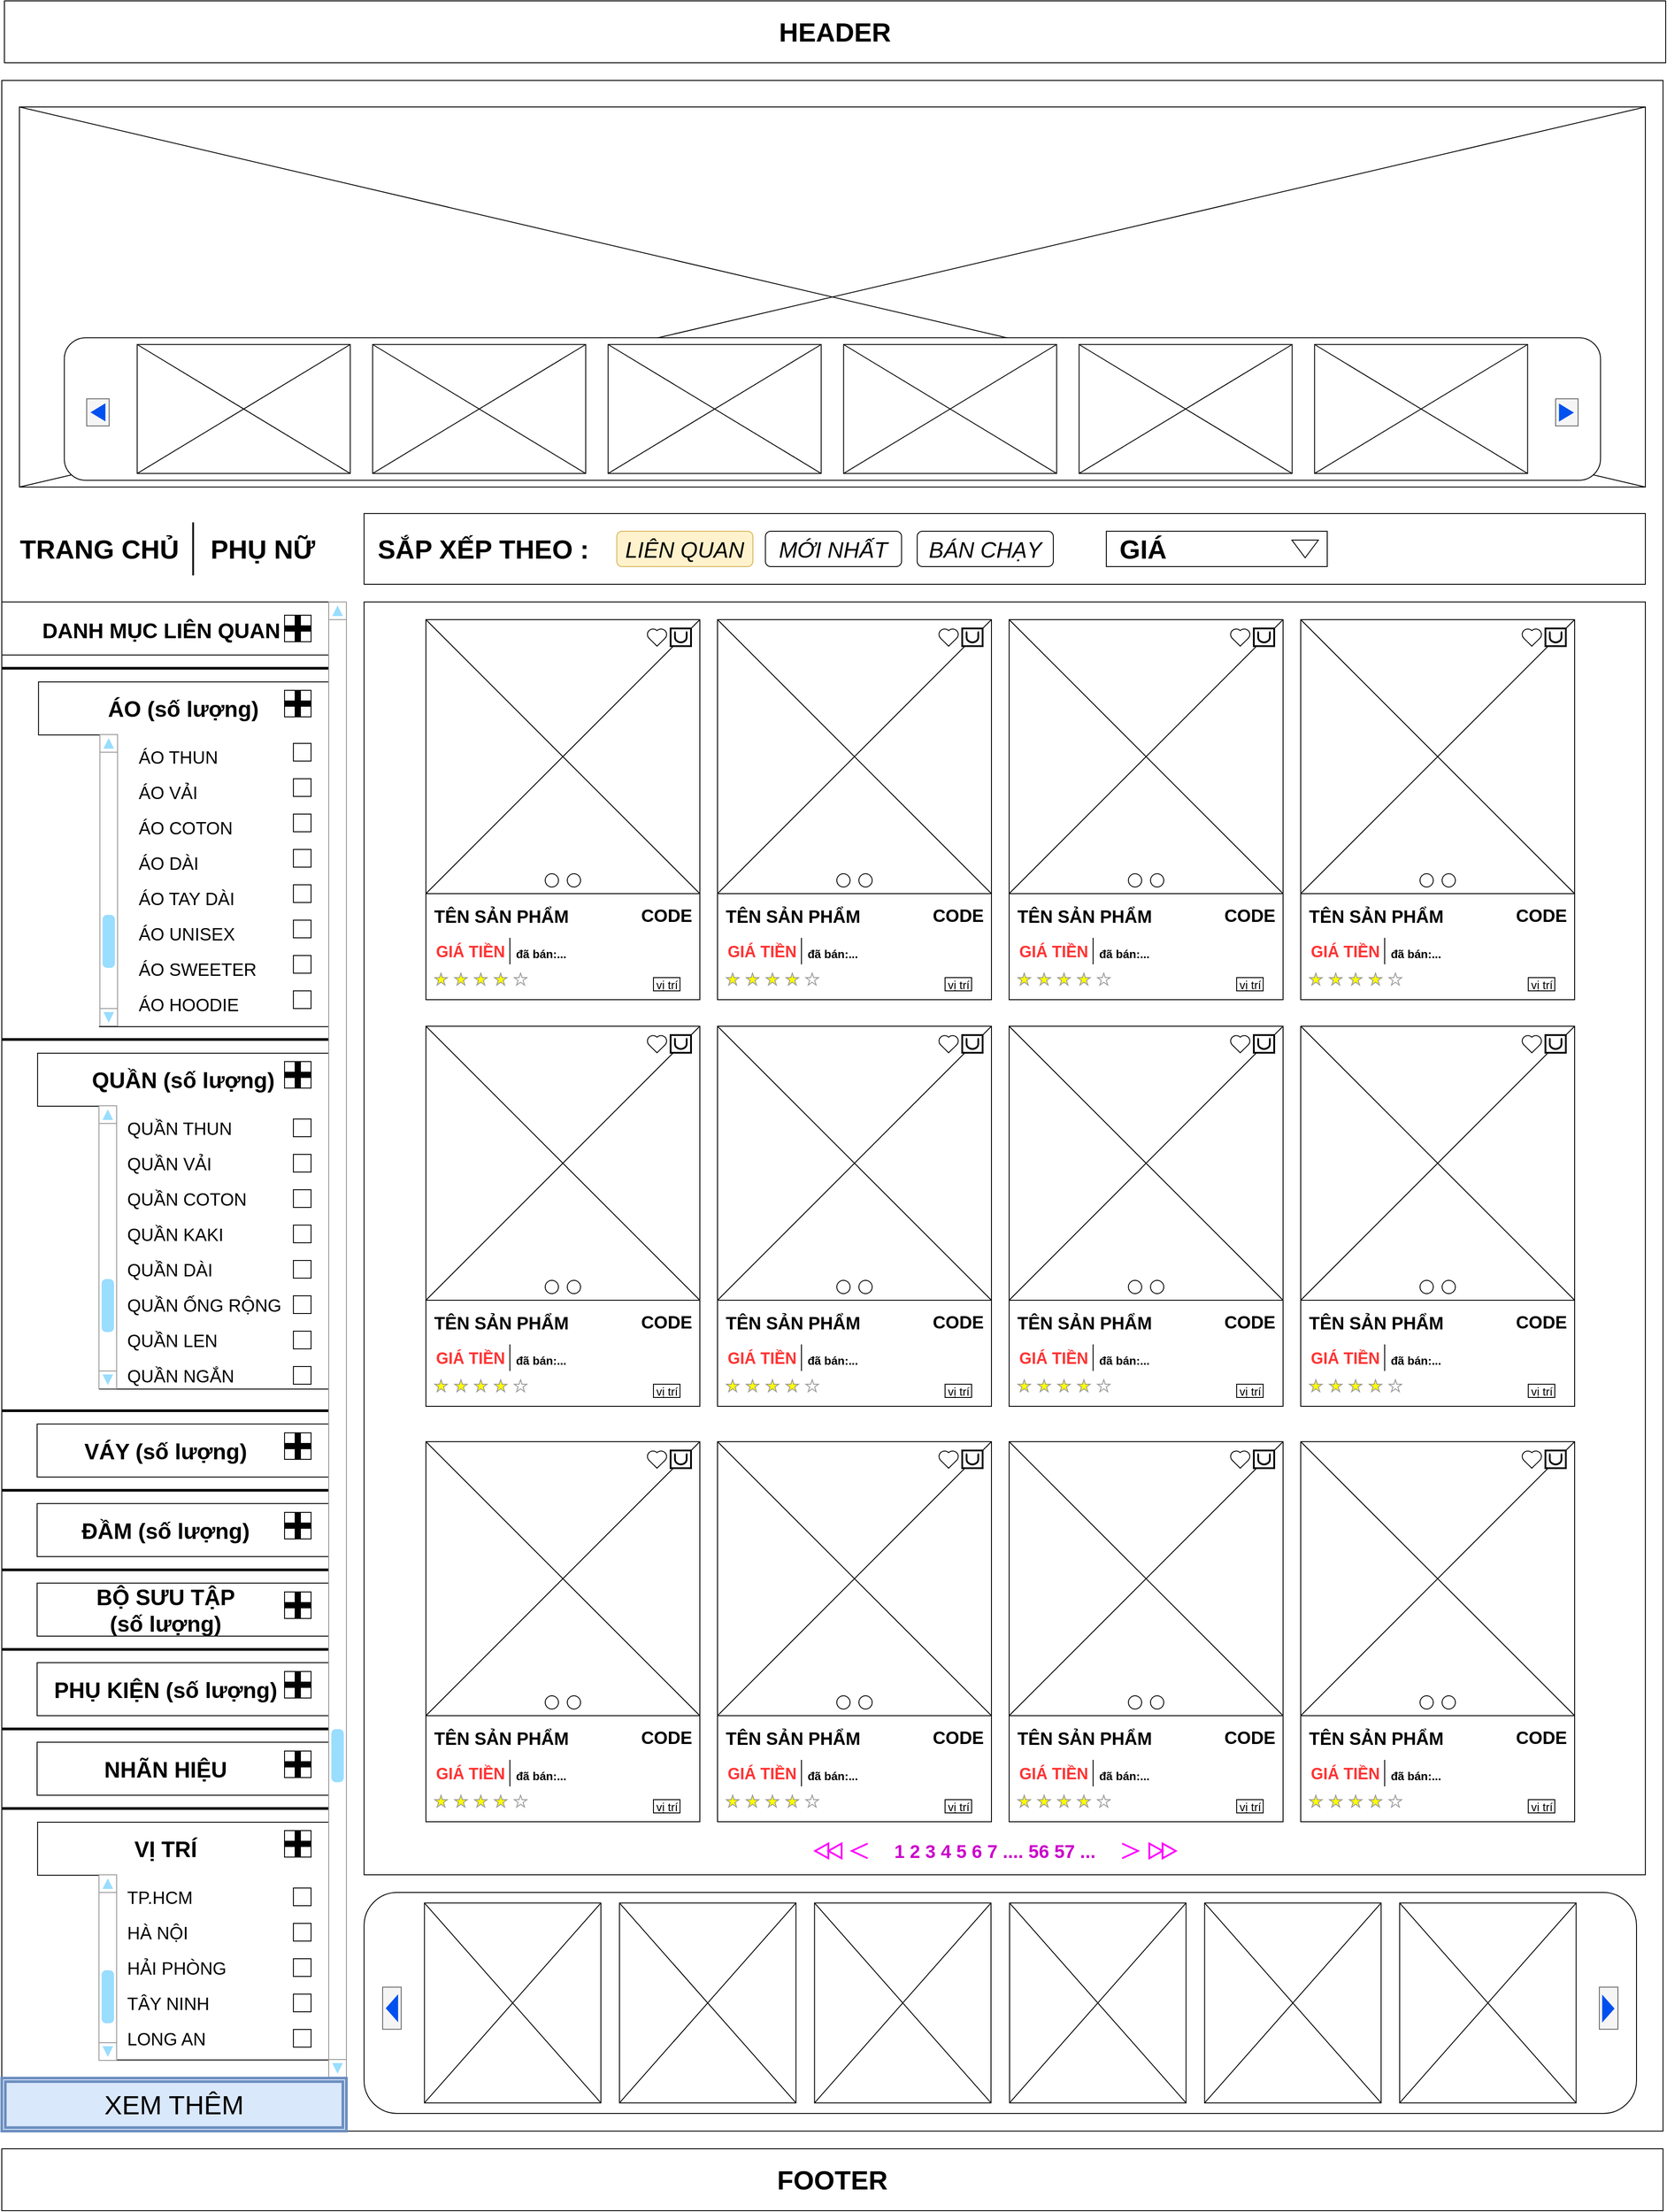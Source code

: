<mxfile version="20.8.23" type="device" pages="4"><diagram name="shop.html" id="IXKSHK93AKiTfu8FO_j3"><mxGraphModel dx="2787" dy="2590" grid="1" gridSize="10" guides="1" tooltips="1" connect="1" arrows="1" fold="1" page="1" pageScale="1" pageWidth="1920" pageHeight="1200" math="1" shadow="0"><root><mxCell id="0"/><mxCell id="1" parent="0"/><mxCell id="AQSXFi0WWCPtOLDWIvHt-49" value="&lt;b style=&quot;font-size: 30px;&quot;&gt;&lt;font style=&quot;font-size: 30px;&quot;&gt;HEADER&lt;/font&gt;&lt;/b&gt;" style="rounded=0;whiteSpace=wrap;html=1;fontSize=30;" parent="1" vertex="1"><mxGeometry x="23" y="-110" width="1880" height="70" as="geometry"/></mxCell><mxCell id="AQSXFi0WWCPtOLDWIvHt-50" value="" style="rounded=0;whiteSpace=wrap;html=1;" parent="1" vertex="1"><mxGeometry x="20" y="-20" width="1880" height="2320" as="geometry"/></mxCell><mxCell id="AQSXFi0WWCPtOLDWIvHt-52" value="" style="rounded=0;whiteSpace=wrap;html=1;" parent="1" vertex="1"><mxGeometry x="20.01" y="570" width="370" height="1730" as="geometry"/></mxCell><mxCell id="AQSXFi0WWCPtOLDWIvHt-53" value="" style="rounded=0;whiteSpace=wrap;html=1;fontSize=30;" parent="1" vertex="1"><mxGeometry x="20.01" y="570" width="370" height="60" as="geometry"/></mxCell><mxCell id="AQSXFi0WWCPtOLDWIvHt-54" value="&lt;span style=&quot;font-size: 25px;&quot;&gt;&lt;b style=&quot;font-size: 25px;&quot;&gt;&amp;nbsp;&amp;nbsp;&lt;br style=&quot;font-size: 25px;&quot;&gt;&lt;/b&gt;&lt;/span&gt;" style="rounded=0;whiteSpace=wrap;html=1;fontSize=25;align=center;strokeColor=none;" parent="1" vertex="1"><mxGeometry x="60.01" y="660" width="330" height="60" as="geometry"/></mxCell><mxCell id="AQSXFi0WWCPtOLDWIvHt-55" value="" style="rounded=0;whiteSpace=wrap;html=1;fontStyle=2;fontSize=20;strokeColor=none;" parent="1" vertex="1"><mxGeometry x="150.01" y="720" width="240" height="330" as="geometry"/></mxCell><mxCell id="AQSXFi0WWCPtOLDWIvHt-59" value="" style="line;strokeWidth=3;html=1;perimeter=backbonePerimeter;points=[];outlineConnect=0;fontSize=20;" parent="1" vertex="1"><mxGeometry x="20.01" y="640" width="370" height="10" as="geometry"/></mxCell><mxCell id="AQSXFi0WWCPtOLDWIvHt-60" value="ÁO THUN" style="text;html=1;strokeColor=none;fillColor=none;align=left;verticalAlign=middle;whiteSpace=wrap;rounded=0;fontSize=20;spacing=0;spacingLeft=25;" parent="1" vertex="1"><mxGeometry x="150.01" y="730" width="240" height="30" as="geometry"/></mxCell><mxCell id="AQSXFi0WWCPtOLDWIvHt-61" value="ÁO VẢI" style="text;html=1;strokeColor=none;fillColor=none;align=left;verticalAlign=middle;whiteSpace=wrap;rounded=0;fontSize=20;spacing=0;spacingLeft=25;" parent="1" vertex="1"><mxGeometry x="150.01" y="770" width="240" height="30" as="geometry"/></mxCell><mxCell id="AQSXFi0WWCPtOLDWIvHt-62" value="ÁO COTON" style="text;html=1;strokeColor=none;fillColor=none;align=left;verticalAlign=middle;whiteSpace=wrap;rounded=0;fontSize=20;spacing=0;spacingLeft=25;" parent="1" vertex="1"><mxGeometry x="150.01" y="810" width="240" height="30" as="geometry"/></mxCell><mxCell id="AQSXFi0WWCPtOLDWIvHt-63" value="ÁO DÀI" style="text;html=1;strokeColor=none;fillColor=none;align=left;verticalAlign=middle;whiteSpace=wrap;rounded=0;fontSize=20;spacing=0;spacingLeft=25;" parent="1" vertex="1"><mxGeometry x="150.01" y="850" width="240" height="30" as="geometry"/></mxCell><mxCell id="AQSXFi0WWCPtOLDWIvHt-64" value="ÁO TAY DÀI" style="text;html=1;strokeColor=none;fillColor=none;align=left;verticalAlign=middle;whiteSpace=wrap;rounded=0;fontSize=20;spacing=0;spacingLeft=25;" parent="1" vertex="1"><mxGeometry x="150.01" y="890" width="240" height="30" as="geometry"/></mxCell><mxCell id="AQSXFi0WWCPtOLDWIvHt-65" value="ÁO UNISEX" style="text;html=1;strokeColor=none;fillColor=none;align=left;verticalAlign=middle;whiteSpace=wrap;rounded=0;fontSize=20;spacing=0;spacingLeft=25;" parent="1" vertex="1"><mxGeometry x="150.01" y="930" width="240" height="30" as="geometry"/></mxCell><mxCell id="AQSXFi0WWCPtOLDWIvHt-66" value="ÁO SWEETER" style="text;html=1;strokeColor=none;fillColor=none;align=left;verticalAlign=middle;whiteSpace=wrap;rounded=0;fontSize=20;spacing=0;spacingLeft=25;" parent="1" vertex="1"><mxGeometry x="150.01" y="970" width="240" height="30" as="geometry"/></mxCell><mxCell id="AQSXFi0WWCPtOLDWIvHt-67" value="ÁO HOODIE" style="text;html=1;strokeColor=none;fillColor=none;align=left;verticalAlign=middle;whiteSpace=wrap;rounded=0;fontSize=20;spacing=0;spacingLeft=25;" parent="1" vertex="1"><mxGeometry x="150.01" y="1010" width="240" height="30" as="geometry"/></mxCell><mxCell id="AQSXFi0WWCPtOLDWIvHt-85" value="" style="group" parent="1" vertex="1" connectable="0"><mxGeometry x="340.01" y="585" width="30" height="30" as="geometry"/></mxCell><mxCell id="AQSXFi0WWCPtOLDWIvHt-86" value="" style="whiteSpace=wrap;html=1;aspect=fixed;strokeWidth=1;fontSize=20;" parent="AQSXFi0WWCPtOLDWIvHt-85" vertex="1"><mxGeometry width="30" height="30" as="geometry"/></mxCell><mxCell id="AQSXFi0WWCPtOLDWIvHt-87" value="" style="shape=cross;whiteSpace=wrap;html=1;strokeWidth=1;fontSize=20;fillColor=#000000;" parent="AQSXFi0WWCPtOLDWIvHt-85" vertex="1"><mxGeometry width="30" height="30" as="geometry"/></mxCell><mxCell id="AQSXFi0WWCPtOLDWIvHt-88" value="&lt;font style=&quot;font-size: 24px;&quot;&gt;DANH MỤC LIÊN QUAN&lt;/font&gt;" style="text;strokeColor=none;fillColor=none;html=1;fontSize=30;fontStyle=1;verticalAlign=middle;align=center;spacing=0;" parent="1" vertex="1"><mxGeometry x="120.01" y="585" width="160" height="30" as="geometry"/></mxCell><mxCell id="AQSXFi0WWCPtOLDWIvHt-90" value="ÁO (số lượng)" style="text;strokeColor=none;fillColor=none;html=1;fontSize=25;fontStyle=1;verticalAlign=middle;align=center;spacing=0;" parent="1" vertex="1"><mxGeometry x="136.87" y="675" width="176.24" height="30" as="geometry"/></mxCell><mxCell id="AQSXFi0WWCPtOLDWIvHt-91" value="" style="group" parent="1" vertex="1" connectable="0"><mxGeometry x="340.01" y="670" width="30" height="30" as="geometry"/></mxCell><mxCell id="AQSXFi0WWCPtOLDWIvHt-92" value="" style="whiteSpace=wrap;html=1;aspect=fixed;strokeWidth=1;fontSize=20;" parent="AQSXFi0WWCPtOLDWIvHt-91" vertex="1"><mxGeometry width="30" height="30" as="geometry"/></mxCell><mxCell id="AQSXFi0WWCPtOLDWIvHt-93" value="" style="shape=cross;whiteSpace=wrap;html=1;strokeWidth=1;fontSize=20;fillColor=#000000;" parent="AQSXFi0WWCPtOLDWIvHt-91" vertex="1"><mxGeometry width="30" height="30" as="geometry"/></mxCell><mxCell id="AQSXFi0WWCPtOLDWIvHt-94" value="" style="whiteSpace=wrap;html=1;aspect=fixed;strokeWidth=1;fontSize=25;fillColor=#FFFFFF;" parent="1" vertex="1"><mxGeometry x="350.01" y="730" width="20" height="20" as="geometry"/></mxCell><mxCell id="AQSXFi0WWCPtOLDWIvHt-95" value="" style="whiteSpace=wrap;html=1;aspect=fixed;strokeWidth=1;fontSize=25;fillColor=#FFFFFF;" parent="1" vertex="1"><mxGeometry x="350.01" y="770" width="20" height="20" as="geometry"/></mxCell><mxCell id="AQSXFi0WWCPtOLDWIvHt-96" value="" style="whiteSpace=wrap;html=1;aspect=fixed;strokeWidth=1;fontSize=25;fillColor=#FFFFFF;" parent="1" vertex="1"><mxGeometry x="350.01" y="810" width="20" height="20" as="geometry"/></mxCell><mxCell id="AQSXFi0WWCPtOLDWIvHt-97" value="" style="whiteSpace=wrap;html=1;aspect=fixed;strokeWidth=1;fontSize=25;fillColor=#FFFFFF;" parent="1" vertex="1"><mxGeometry x="350.01" y="850" width="20" height="20" as="geometry"/></mxCell><mxCell id="AQSXFi0WWCPtOLDWIvHt-98" value="" style="whiteSpace=wrap;html=1;aspect=fixed;strokeWidth=1;fontSize=25;fillColor=#FFFFFF;" parent="1" vertex="1"><mxGeometry x="350.01" y="890" width="20" height="20" as="geometry"/></mxCell><mxCell id="AQSXFi0WWCPtOLDWIvHt-99" value="" style="whiteSpace=wrap;html=1;aspect=fixed;strokeWidth=1;fontSize=25;fillColor=#FFFFFF;" parent="1" vertex="1"><mxGeometry x="350.01" y="930" width="20" height="20" as="geometry"/></mxCell><mxCell id="AQSXFi0WWCPtOLDWIvHt-100" value="" style="whiteSpace=wrap;html=1;aspect=fixed;strokeWidth=1;fontSize=25;fillColor=#FFFFFF;" parent="1" vertex="1"><mxGeometry x="350.01" y="970" width="20" height="20" as="geometry"/></mxCell><mxCell id="AQSXFi0WWCPtOLDWIvHt-101" value="" style="whiteSpace=wrap;html=1;aspect=fixed;strokeWidth=1;fontSize=25;fillColor=#FFFFFF;" parent="1" vertex="1"><mxGeometry x="350.01" y="1010" width="20" height="20" as="geometry"/></mxCell><mxCell id="AQSXFi0WWCPtOLDWIvHt-103" value="" style="line;strokeWidth=3;html=1;perimeter=backbonePerimeter;points=[];outlineConnect=0;fontSize=20;" parent="1" vertex="1"><mxGeometry x="20.01" y="1060" width="370" height="10" as="geometry"/></mxCell><mxCell id="AQSXFi0WWCPtOLDWIvHt-104" value="&lt;span style=&quot;font-size: 25px;&quot;&gt;&lt;b style=&quot;font-size: 25px;&quot;&gt;&lt;br style=&quot;font-size: 25px;&quot;&gt;&lt;/b&gt;&lt;/span&gt;" style="rounded=0;whiteSpace=wrap;html=1;fontSize=25;align=center;strokeColor=none;" parent="1" vertex="1"><mxGeometry x="60.01" y="1080" width="330" height="60" as="geometry"/></mxCell><mxCell id="AQSXFi0WWCPtOLDWIvHt-105" value="" style="rounded=0;whiteSpace=wrap;html=1;fontStyle=2;fontSize=20;strokeColor=none;" parent="1" vertex="1"><mxGeometry x="150.01" y="1140" width="240" height="330" as="geometry"/></mxCell><mxCell id="AQSXFi0WWCPtOLDWIvHt-106" value="QUẦN THUN" style="text;html=1;strokeColor=none;fillColor=none;align=left;verticalAlign=middle;whiteSpace=wrap;rounded=0;fontSize=20;spacing=0;spacingLeft=12;" parent="1" vertex="1"><mxGeometry x="150.01" y="1150" width="240" height="30" as="geometry"/></mxCell><mxCell id="AQSXFi0WWCPtOLDWIvHt-107" value="QUẦN VẢI" style="text;html=1;strokeColor=none;fillColor=none;align=left;verticalAlign=middle;whiteSpace=wrap;rounded=0;fontSize=20;spacing=0;spacingLeft=12;" parent="1" vertex="1"><mxGeometry x="150.01" y="1190" width="240" height="30" as="geometry"/></mxCell><mxCell id="AQSXFi0WWCPtOLDWIvHt-108" value="QUẦN COTON" style="text;html=1;strokeColor=none;fillColor=none;align=left;verticalAlign=middle;whiteSpace=wrap;rounded=0;fontSize=20;spacing=0;spacingLeft=12;" parent="1" vertex="1"><mxGeometry x="150.01" y="1230" width="240" height="30" as="geometry"/></mxCell><mxCell id="AQSXFi0WWCPtOLDWIvHt-109" value="QUẦN KAKI" style="text;html=1;strokeColor=none;fillColor=none;align=left;verticalAlign=middle;whiteSpace=wrap;rounded=0;fontSize=20;spacing=0;spacingLeft=12;" parent="1" vertex="1"><mxGeometry x="150.01" y="1270" width="240" height="30" as="geometry"/></mxCell><mxCell id="AQSXFi0WWCPtOLDWIvHt-110" value="QUẦN DÀI" style="text;html=1;strokeColor=none;fillColor=none;align=left;verticalAlign=middle;whiteSpace=wrap;rounded=0;fontSize=20;spacing=0;spacingLeft=12;" parent="1" vertex="1"><mxGeometry x="150.01" y="1310" width="240" height="30" as="geometry"/></mxCell><mxCell id="AQSXFi0WWCPtOLDWIvHt-111" value="QUẦN ỐNG RỘNG" style="text;html=1;strokeColor=none;fillColor=none;align=left;verticalAlign=middle;whiteSpace=wrap;rounded=0;fontSize=20;spacing=0;spacingLeft=12;" parent="1" vertex="1"><mxGeometry x="150.01" y="1350" width="240" height="30" as="geometry"/></mxCell><mxCell id="AQSXFi0WWCPtOLDWIvHt-112" value="QUẦN LEN" style="text;html=1;strokeColor=none;fillColor=none;align=left;verticalAlign=middle;whiteSpace=wrap;rounded=0;fontSize=20;spacing=0;spacingLeft=12;" parent="1" vertex="1"><mxGeometry x="150.01" y="1390" width="240" height="30" as="geometry"/></mxCell><mxCell id="AQSXFi0WWCPtOLDWIvHt-113" value="QUẦN NGẮN" style="text;html=1;strokeColor=none;fillColor=none;align=left;verticalAlign=middle;whiteSpace=wrap;rounded=0;fontSize=20;spacing=0;spacingLeft=12;" parent="1" vertex="1"><mxGeometry x="150.01" y="1430" width="240" height="30" as="geometry"/></mxCell><mxCell id="AQSXFi0WWCPtOLDWIvHt-114" value="QUẦN (số lượng)" style="text;strokeColor=none;fillColor=none;html=1;fontSize=25;fontStyle=1;verticalAlign=middle;align=center;spacing=0;" parent="1" vertex="1"><mxGeometry x="128.42" y="1095" width="193.14" height="30" as="geometry"/></mxCell><mxCell id="AQSXFi0WWCPtOLDWIvHt-115" value="" style="group" parent="1" vertex="1" connectable="0"><mxGeometry x="340.01" y="1090" width="30" height="30" as="geometry"/></mxCell><mxCell id="AQSXFi0WWCPtOLDWIvHt-116" value="" style="whiteSpace=wrap;html=1;aspect=fixed;strokeWidth=1;fontSize=20;" parent="AQSXFi0WWCPtOLDWIvHt-115" vertex="1"><mxGeometry width="30" height="30" as="geometry"/></mxCell><mxCell id="AQSXFi0WWCPtOLDWIvHt-117" value="" style="shape=cross;whiteSpace=wrap;html=1;strokeWidth=1;fontSize=20;fillColor=#000000;" parent="AQSXFi0WWCPtOLDWIvHt-115" vertex="1"><mxGeometry width="30" height="30" as="geometry"/></mxCell><mxCell id="AQSXFi0WWCPtOLDWIvHt-118" value="" style="whiteSpace=wrap;html=1;aspect=fixed;strokeWidth=1;fontSize=25;fillColor=#FFFFFF;" parent="1" vertex="1"><mxGeometry x="350.01" y="1155" width="20" height="20" as="geometry"/></mxCell><mxCell id="AQSXFi0WWCPtOLDWIvHt-119" value="" style="whiteSpace=wrap;html=1;aspect=fixed;strokeWidth=1;fontSize=25;fillColor=#FFFFFF;" parent="1" vertex="1"><mxGeometry x="350.01" y="1195" width="20" height="20" as="geometry"/></mxCell><mxCell id="AQSXFi0WWCPtOLDWIvHt-120" value="" style="whiteSpace=wrap;html=1;aspect=fixed;strokeWidth=1;fontSize=25;fillColor=#FFFFFF;" parent="1" vertex="1"><mxGeometry x="350.01" y="1235" width="20" height="20" as="geometry"/></mxCell><mxCell id="AQSXFi0WWCPtOLDWIvHt-121" value="" style="whiteSpace=wrap;html=1;aspect=fixed;strokeWidth=1;fontSize=25;fillColor=#FFFFFF;" parent="1" vertex="1"><mxGeometry x="350.01" y="1275" width="20" height="20" as="geometry"/></mxCell><mxCell id="AQSXFi0WWCPtOLDWIvHt-122" value="" style="whiteSpace=wrap;html=1;aspect=fixed;strokeWidth=1;fontSize=25;fillColor=#FFFFFF;" parent="1" vertex="1"><mxGeometry x="350.01" y="1315" width="20" height="20" as="geometry"/></mxCell><mxCell id="AQSXFi0WWCPtOLDWIvHt-123" value="" style="whiteSpace=wrap;html=1;aspect=fixed;strokeWidth=1;fontSize=25;fillColor=#FFFFFF;" parent="1" vertex="1"><mxGeometry x="350.01" y="1355" width="20" height="20" as="geometry"/></mxCell><mxCell id="AQSXFi0WWCPtOLDWIvHt-124" value="" style="whiteSpace=wrap;html=1;aspect=fixed;strokeWidth=1;fontSize=25;fillColor=#FFFFFF;" parent="1" vertex="1"><mxGeometry x="350.01" y="1395" width="20" height="20" as="geometry"/></mxCell><mxCell id="AQSXFi0WWCPtOLDWIvHt-125" value="" style="whiteSpace=wrap;html=1;aspect=fixed;strokeWidth=1;fontSize=25;fillColor=#FFFFFF;" parent="1" vertex="1"><mxGeometry x="350.01" y="1435" width="20" height="20" as="geometry"/></mxCell><mxCell id="AQSXFi0WWCPtOLDWIvHt-126" value="&lt;span style=&quot;font-size: 25px;&quot;&gt;&lt;b style=&quot;font-size: 25px;&quot;&gt;&lt;br style=&quot;font-size: 25px;&quot;&gt;&lt;/b&gt;&lt;/span&gt;" style="rounded=0;whiteSpace=wrap;html=1;fontSize=25;align=center;" parent="1" vertex="1"><mxGeometry x="60.01" y="1500" width="330" height="60" as="geometry"/></mxCell><mxCell id="AQSXFi0WWCPtOLDWIvHt-127" value="VÁY (số lượng)" style="text;strokeColor=none;fillColor=none;html=1;fontSize=25;fontStyle=1;verticalAlign=middle;align=center;spacing=0;" parent="1" vertex="1"><mxGeometry x="166.89" y="1515" width="76.25" height="30" as="geometry"/></mxCell><mxCell id="AQSXFi0WWCPtOLDWIvHt-128" value="" style="group" parent="1" vertex="1" connectable="0"><mxGeometry x="340.01" y="1510" width="30" height="30" as="geometry"/></mxCell><mxCell id="AQSXFi0WWCPtOLDWIvHt-129" value="" style="whiteSpace=wrap;html=1;aspect=fixed;strokeWidth=1;fontSize=20;" parent="AQSXFi0WWCPtOLDWIvHt-128" vertex="1"><mxGeometry width="30" height="30" as="geometry"/></mxCell><mxCell id="AQSXFi0WWCPtOLDWIvHt-130" value="" style="shape=cross;whiteSpace=wrap;html=1;strokeWidth=1;fontSize=20;fillColor=#000000;" parent="AQSXFi0WWCPtOLDWIvHt-128" vertex="1"><mxGeometry width="30" height="30" as="geometry"/></mxCell><mxCell id="AQSXFi0WWCPtOLDWIvHt-131" value="" style="line;strokeWidth=3;html=1;perimeter=backbonePerimeter;points=[];outlineConnect=0;fontSize=20;" parent="1" vertex="1"><mxGeometry x="20.02" y="1480" width="370" height="10" as="geometry"/></mxCell><mxCell id="AQSXFi0WWCPtOLDWIvHt-132" value="&lt;span style=&quot;font-size: 25px;&quot;&gt;&lt;b style=&quot;font-size: 25px;&quot;&gt;&lt;br style=&quot;font-size: 25px;&quot;&gt;&lt;/b&gt;&lt;/span&gt;" style="rounded=0;whiteSpace=wrap;html=1;fontSize=25;align=center;" parent="1" vertex="1"><mxGeometry x="60.01" y="1590" width="330" height="60" as="geometry"/></mxCell><mxCell id="AQSXFi0WWCPtOLDWIvHt-133" value="ĐẦM (số lượng)" style="text;strokeColor=none;fillColor=none;html=1;fontSize=25;fontStyle=1;verticalAlign=middle;align=center;spacing=0;" parent="1" vertex="1"><mxGeometry x="166.89" y="1605" width="76.25" height="30" as="geometry"/></mxCell><mxCell id="AQSXFi0WWCPtOLDWIvHt-134" value="" style="group" parent="1" vertex="1" connectable="0"><mxGeometry x="340.01" y="1600" width="30" height="30" as="geometry"/></mxCell><mxCell id="AQSXFi0WWCPtOLDWIvHt-135" value="" style="whiteSpace=wrap;html=1;aspect=fixed;strokeWidth=1;fontSize=20;" parent="AQSXFi0WWCPtOLDWIvHt-134" vertex="1"><mxGeometry width="30" height="30" as="geometry"/></mxCell><mxCell id="AQSXFi0WWCPtOLDWIvHt-136" value="" style="shape=cross;whiteSpace=wrap;html=1;strokeWidth=1;fontSize=20;fillColor=#000000;" parent="AQSXFi0WWCPtOLDWIvHt-134" vertex="1"><mxGeometry width="30" height="30" as="geometry"/></mxCell><mxCell id="AQSXFi0WWCPtOLDWIvHt-137" value="" style="line;strokeWidth=3;html=1;perimeter=backbonePerimeter;points=[];outlineConnect=0;fontSize=20;" parent="1" vertex="1"><mxGeometry x="20.02" y="1570" width="370" height="10" as="geometry"/></mxCell><mxCell id="AQSXFi0WWCPtOLDWIvHt-138" value="&lt;span style=&quot;font-size: 25px;&quot;&gt;&lt;b style=&quot;font-size: 25px;&quot;&gt;&lt;br style=&quot;font-size: 25px;&quot;&gt;&lt;/b&gt;&lt;/span&gt;" style="rounded=0;whiteSpace=wrap;html=1;fontSize=25;align=center;" parent="1" vertex="1"><mxGeometry x="60.01" y="1680" width="330" height="60" as="geometry"/></mxCell><mxCell id="AQSXFi0WWCPtOLDWIvHt-139" value="BỘ SƯU TẬP&lt;br&gt;(số lượng)" style="text;strokeColor=none;fillColor=none;html=1;fontSize=25;fontStyle=1;verticalAlign=middle;align=center;spacing=0;" parent="1" vertex="1"><mxGeometry x="166.89" y="1695" width="76.25" height="30" as="geometry"/></mxCell><mxCell id="AQSXFi0WWCPtOLDWIvHt-140" value="" style="group" parent="1" vertex="1" connectable="0"><mxGeometry x="340.01" y="1690" width="30" height="30" as="geometry"/></mxCell><mxCell id="AQSXFi0WWCPtOLDWIvHt-141" value="" style="whiteSpace=wrap;html=1;aspect=fixed;strokeWidth=1;fontSize=20;" parent="AQSXFi0WWCPtOLDWIvHt-140" vertex="1"><mxGeometry width="30" height="30" as="geometry"/></mxCell><mxCell id="AQSXFi0WWCPtOLDWIvHt-142" value="" style="shape=cross;whiteSpace=wrap;html=1;strokeWidth=1;fontSize=20;fillColor=#000000;" parent="AQSXFi0WWCPtOLDWIvHt-140" vertex="1"><mxGeometry width="30" height="30" as="geometry"/></mxCell><mxCell id="AQSXFi0WWCPtOLDWIvHt-143" value="" style="line;strokeWidth=3;html=1;perimeter=backbonePerimeter;points=[];outlineConnect=0;fontSize=20;" parent="1" vertex="1"><mxGeometry x="20.02" y="1660" width="370" height="10" as="geometry"/></mxCell><mxCell id="AQSXFi0WWCPtOLDWIvHt-144" value="&lt;span style=&quot;font-size: 25px;&quot;&gt;&lt;b style=&quot;font-size: 25px;&quot;&gt;&lt;br style=&quot;font-size: 25px;&quot;&gt;&lt;/b&gt;&lt;/span&gt;" style="rounded=0;whiteSpace=wrap;html=1;fontSize=25;align=center;" parent="1" vertex="1"><mxGeometry x="60.01" y="1770" width="330" height="60" as="geometry"/></mxCell><mxCell id="AQSXFi0WWCPtOLDWIvHt-145" value="PHỤ KIỆN (số lượng)" style="text;strokeColor=none;fillColor=none;html=1;fontSize=25;fontStyle=1;verticalAlign=middle;align=center;spacing=0;" parent="1" vertex="1"><mxGeometry x="166.89" y="1785" width="76.25" height="30" as="geometry"/></mxCell><mxCell id="AQSXFi0WWCPtOLDWIvHt-146" value="" style="group" parent="1" vertex="1" connectable="0"><mxGeometry x="340.01" y="1780" width="30" height="30" as="geometry"/></mxCell><mxCell id="AQSXFi0WWCPtOLDWIvHt-147" value="" style="whiteSpace=wrap;html=1;aspect=fixed;strokeWidth=1;fontSize=20;" parent="AQSXFi0WWCPtOLDWIvHt-146" vertex="1"><mxGeometry width="30" height="30" as="geometry"/></mxCell><mxCell id="AQSXFi0WWCPtOLDWIvHt-148" value="" style="shape=cross;whiteSpace=wrap;html=1;strokeWidth=1;fontSize=20;fillColor=#000000;" parent="AQSXFi0WWCPtOLDWIvHt-146" vertex="1"><mxGeometry width="30" height="30" as="geometry"/></mxCell><mxCell id="AQSXFi0WWCPtOLDWIvHt-149" value="" style="line;strokeWidth=3;html=1;perimeter=backbonePerimeter;points=[];outlineConnect=0;fontSize=20;" parent="1" vertex="1"><mxGeometry x="20.02" y="1750" width="370" height="10" as="geometry"/></mxCell><mxCell id="AQSXFi0WWCPtOLDWIvHt-150" value="&lt;span style=&quot;font-size: 25px;&quot;&gt;&lt;b style=&quot;font-size: 25px;&quot;&gt;&lt;br style=&quot;font-size: 25px;&quot;&gt;&lt;/b&gt;&lt;/span&gt;" style="rounded=0;whiteSpace=wrap;html=1;fontSize=25;align=center;" parent="1" vertex="1"><mxGeometry x="60" y="1860" width="330" height="60" as="geometry"/></mxCell><mxCell id="AQSXFi0WWCPtOLDWIvHt-151" value="NHÃN HIỆU" style="text;strokeColor=none;fillColor=none;html=1;fontSize=25;fontStyle=1;verticalAlign=middle;align=center;spacing=0;" parent="1" vertex="1"><mxGeometry x="166.88" y="1875" width="76.25" height="30" as="geometry"/></mxCell><mxCell id="AQSXFi0WWCPtOLDWIvHt-152" value="" style="group" parent="1" vertex="1" connectable="0"><mxGeometry x="340" y="1870" width="30" height="30" as="geometry"/></mxCell><mxCell id="AQSXFi0WWCPtOLDWIvHt-153" value="" style="whiteSpace=wrap;html=1;aspect=fixed;strokeWidth=1;fontSize=20;" parent="AQSXFi0WWCPtOLDWIvHt-152" vertex="1"><mxGeometry width="30" height="30" as="geometry"/></mxCell><mxCell id="AQSXFi0WWCPtOLDWIvHt-154" value="" style="shape=cross;whiteSpace=wrap;html=1;strokeWidth=1;fontSize=20;fillColor=#000000;" parent="AQSXFi0WWCPtOLDWIvHt-152" vertex="1"><mxGeometry width="30" height="30" as="geometry"/></mxCell><mxCell id="AQSXFi0WWCPtOLDWIvHt-155" value="" style="line;strokeWidth=3;html=1;perimeter=backbonePerimeter;points=[];outlineConnect=0;fontSize=20;" parent="1" vertex="1"><mxGeometry x="20.01" y="1840" width="370" height="10" as="geometry"/></mxCell><mxCell id="AQSXFi0WWCPtOLDWIvHt-156" value="&lt;span style=&quot;font-size: 25px;&quot;&gt;&lt;b style=&quot;font-size: 25px;&quot;&gt;&lt;br style=&quot;font-size: 25px;&quot;&gt;&lt;/b&gt;&lt;/span&gt;" style="rounded=0;whiteSpace=wrap;html=1;fontSize=25;align=center;strokeColor=none;" parent="1" vertex="1"><mxGeometry x="59.99" y="1950" width="330" height="270" as="geometry"/></mxCell><mxCell id="AQSXFi0WWCPtOLDWIvHt-157" value="VỊ TRÍ" style="text;strokeColor=none;fillColor=none;html=1;fontSize=25;fontStyle=1;verticalAlign=middle;align=center;spacing=0;" parent="1" vertex="1"><mxGeometry x="166.87" y="1965" width="76.25" height="30" as="geometry"/></mxCell><mxCell id="AQSXFi0WWCPtOLDWIvHt-158" value="" style="group" parent="1" vertex="1" connectable="0"><mxGeometry x="339.99" y="1960" width="30" height="30" as="geometry"/></mxCell><mxCell id="AQSXFi0WWCPtOLDWIvHt-159" value="" style="whiteSpace=wrap;html=1;aspect=fixed;strokeWidth=1;fontSize=20;" parent="AQSXFi0WWCPtOLDWIvHt-158" vertex="1"><mxGeometry width="30" height="30" as="geometry"/></mxCell><mxCell id="AQSXFi0WWCPtOLDWIvHt-160" value="" style="shape=cross;whiteSpace=wrap;html=1;strokeWidth=1;fontSize=20;fillColor=#000000;" parent="AQSXFi0WWCPtOLDWIvHt-158" vertex="1"><mxGeometry width="30" height="30" as="geometry"/></mxCell><mxCell id="AQSXFi0WWCPtOLDWIvHt-161" value="" style="line;strokeWidth=3;html=1;perimeter=backbonePerimeter;points=[];outlineConnect=0;fontSize=20;" parent="1" vertex="1"><mxGeometry x="20.0" y="1930" width="370" height="10" as="geometry"/></mxCell><mxCell id="AQSXFi0WWCPtOLDWIvHt-162" value="" style="rounded=0;whiteSpace=wrap;html=1;fontStyle=2;fontSize=20;strokeColor=none;" parent="1" vertex="1"><mxGeometry x="150.02" y="2010" width="240" height="210" as="geometry"/></mxCell><mxCell id="AQSXFi0WWCPtOLDWIvHt-163" value="TP.HCM" style="text;html=1;strokeColor=none;fillColor=none;align=left;verticalAlign=middle;whiteSpace=wrap;rounded=0;fontSize=20;spacing=0;spacingLeft=12;" parent="1" vertex="1"><mxGeometry x="150.02" y="2020" width="240" height="30" as="geometry"/></mxCell><mxCell id="AQSXFi0WWCPtOLDWIvHt-164" value="HÀ NỘI" style="text;html=1;strokeColor=none;fillColor=none;align=left;verticalAlign=middle;whiteSpace=wrap;rounded=0;fontSize=20;spacing=0;spacingLeft=12;" parent="1" vertex="1"><mxGeometry x="150.02" y="2060" width="240" height="30" as="geometry"/></mxCell><mxCell id="AQSXFi0WWCPtOLDWIvHt-165" value="HẢI PHÒNG" style="text;html=1;strokeColor=none;fillColor=none;align=left;verticalAlign=middle;whiteSpace=wrap;rounded=0;fontSize=20;spacing=0;spacingLeft=12;" parent="1" vertex="1"><mxGeometry x="150.02" y="2100" width="240" height="30" as="geometry"/></mxCell><mxCell id="AQSXFi0WWCPtOLDWIvHt-166" value="TÂY NINH" style="text;html=1;strokeColor=none;fillColor=none;align=left;verticalAlign=middle;whiteSpace=wrap;rounded=0;fontSize=20;spacing=0;spacingLeft=12;" parent="1" vertex="1"><mxGeometry x="150.02" y="2140" width="240" height="30" as="geometry"/></mxCell><mxCell id="AQSXFi0WWCPtOLDWIvHt-167" value="LONG AN" style="text;html=1;strokeColor=none;fillColor=none;align=left;verticalAlign=middle;whiteSpace=wrap;rounded=0;fontSize=20;spacing=0;spacingLeft=12;" parent="1" vertex="1"><mxGeometry x="150.02" y="2180" width="240" height="30" as="geometry"/></mxCell><mxCell id="AQSXFi0WWCPtOLDWIvHt-171" value="" style="whiteSpace=wrap;html=1;aspect=fixed;strokeWidth=1;fontSize=25;fillColor=#FFFFFF;" parent="1" vertex="1"><mxGeometry x="350.02" y="2025" width="20" height="20" as="geometry"/></mxCell><mxCell id="AQSXFi0WWCPtOLDWIvHt-172" value="" style="whiteSpace=wrap;html=1;aspect=fixed;strokeWidth=1;fontSize=25;fillColor=#FFFFFF;" parent="1" vertex="1"><mxGeometry x="350.02" y="2065" width="20" height="20" as="geometry"/></mxCell><mxCell id="AQSXFi0WWCPtOLDWIvHt-173" value="" style="whiteSpace=wrap;html=1;aspect=fixed;strokeWidth=1;fontSize=25;fillColor=#FFFFFF;" parent="1" vertex="1"><mxGeometry x="350.02" y="2105" width="20" height="20" as="geometry"/></mxCell><mxCell id="AQSXFi0WWCPtOLDWIvHt-174" value="" style="whiteSpace=wrap;html=1;aspect=fixed;strokeWidth=1;fontSize=25;fillColor=#FFFFFF;" parent="1" vertex="1"><mxGeometry x="350.02" y="2145" width="20" height="20" as="geometry"/></mxCell><mxCell id="AQSXFi0WWCPtOLDWIvHt-175" value="" style="whiteSpace=wrap;html=1;aspect=fixed;strokeWidth=1;fontSize=25;fillColor=#FFFFFF;" parent="1" vertex="1"><mxGeometry x="350.02" y="2185" width="20" height="20" as="geometry"/></mxCell><mxCell id="AQSXFi0WWCPtOLDWIvHt-180" value="MỞ RỘNG" style="text;strokeColor=none;fillColor=none;html=1;fontSize=25;fontStyle=1;verticalAlign=middle;align=center;" parent="1" vertex="1"><mxGeometry x="142.5" y="2250" width="124.99" height="40" as="geometry"/></mxCell><mxCell id="AQSXFi0WWCPtOLDWIvHt-182" value="" style="line;strokeWidth=1;html=1;perimeter=backbonePerimeter;points=[];outlineConnect=0;strokeColor=default;fontSize=25;fillColor=#FFFFFF;spacingTop=0;spacing=0;" parent="1" vertex="1"><mxGeometry x="60.01" y="1950" width="329.98" height="1" as="geometry"/></mxCell><mxCell id="AQSXFi0WWCPtOLDWIvHt-183" value="" style="line;strokeWidth=1;html=1;perimeter=backbonePerimeter;points=[];outlineConnect=0;strokeColor=default;fontSize=25;fillColor=#FFFFFF;spacingTop=0;spacing=0;" parent="1" vertex="1"><mxGeometry x="60.04" y="2010" width="89.97" height="1" as="geometry"/></mxCell><mxCell id="AQSXFi0WWCPtOLDWIvHt-184" value="" style="line;strokeWidth=1;html=1;perimeter=backbonePerimeter;points=[];outlineConnect=0;strokeColor=default;fontSize=25;fillColor=#FFFFFF;spacingTop=0;spacing=0;direction=south;" parent="1" vertex="1"><mxGeometry x="60.05" y="1950" width="1" height="60" as="geometry"/></mxCell><mxCell id="AQSXFi0WWCPtOLDWIvHt-185" value="" style="line;strokeWidth=1;html=1;perimeter=backbonePerimeter;points=[];outlineConnect=0;strokeColor=default;fontSize=25;fillColor=#FFFFFF;spacingTop=0;spacing=0;direction=south;" parent="1" vertex="1"><mxGeometry x="130.01" y="2011" width="1" height="209" as="geometry"/></mxCell><mxCell id="AQSXFi0WWCPtOLDWIvHt-186" value="" style="line;strokeWidth=1;html=1;perimeter=backbonePerimeter;points=[];outlineConnect=0;strokeColor=default;fontSize=25;fillColor=#FFFFFF;spacingTop=0;spacing=0;direction=west;" parent="1" vertex="1"><mxGeometry x="130.01" y="2219" width="260" height="1" as="geometry"/></mxCell><mxCell id="AQSXFi0WWCPtOLDWIvHt-187" value="" style="verticalLabelPosition=bottom;shadow=0;dashed=0;align=center;html=1;verticalAlign=top;strokeWidth=1;shape=mxgraph.mockup.navigation.scrollBar;strokeColor=#999999;barPos=20;fillColor2=#99ddff;strokeColor2=none;direction=north;fontSize=25;fillColor=#FFFFFF;" parent="1" vertex="1"><mxGeometry x="130.01" y="2010" width="20" height="210" as="geometry"/></mxCell><mxCell id="AQSXFi0WWCPtOLDWIvHt-188" value="" style="line;strokeWidth=1;html=1;perimeter=backbonePerimeter;points=[];outlineConnect=0;strokeColor=default;fontSize=25;fillColor=#FFFFFF;spacingTop=0;spacing=0;" parent="1" vertex="1"><mxGeometry x="60.01" y="1080" width="329.98" height="1" as="geometry"/></mxCell><mxCell id="AQSXFi0WWCPtOLDWIvHt-189" value="" style="line;strokeWidth=1;html=1;perimeter=backbonePerimeter;points=[];outlineConnect=0;strokeColor=default;fontSize=25;fillColor=#FFFFFF;spacingTop=0;spacing=0;" parent="1" vertex="1"><mxGeometry x="60.04" y="1140" width="89.97" height="1" as="geometry"/></mxCell><mxCell id="AQSXFi0WWCPtOLDWIvHt-190" value="" style="line;strokeWidth=1;html=1;perimeter=backbonePerimeter;points=[];outlineConnect=0;strokeColor=default;fontSize=25;fillColor=#FFFFFF;spacingTop=0;spacing=0;direction=south;" parent="1" vertex="1"><mxGeometry x="60.05" y="1080" width="1" height="60" as="geometry"/></mxCell><mxCell id="AQSXFi0WWCPtOLDWIvHt-191" value="" style="line;strokeWidth=1;html=1;perimeter=backbonePerimeter;points=[];outlineConnect=0;strokeColor=default;fontSize=25;fillColor=#FFFFFF;spacingTop=0;spacing=0;direction=west;" parent="1" vertex="1"><mxGeometry x="129.99" y="1460" width="260" height="1" as="geometry"/></mxCell><mxCell id="AQSXFi0WWCPtOLDWIvHt-192" value="" style="verticalLabelPosition=bottom;shadow=0;dashed=0;align=center;html=1;verticalAlign=top;strokeWidth=1;shape=mxgraph.mockup.navigation.scrollBar;strokeColor=#999999;barPos=20;fillColor2=#99ddff;strokeColor2=none;direction=north;fontSize=25;fillColor=#FFFFFF;" parent="1" vertex="1"><mxGeometry x="130.01" y="1140" width="20" height="320" as="geometry"/></mxCell><mxCell id="AQSXFi0WWCPtOLDWIvHt-203" value="" style="line;strokeWidth=1;html=1;perimeter=backbonePerimeter;points=[];outlineConnect=0;strokeColor=default;fontSize=25;fillColor=#FFFFFF;spacingTop=0;spacing=0;" parent="1" vertex="1"><mxGeometry x="61.05" y="660" width="329.98" height="1" as="geometry"/></mxCell><mxCell id="AQSXFi0WWCPtOLDWIvHt-204" value="" style="line;strokeWidth=1;html=1;perimeter=backbonePerimeter;points=[];outlineConnect=0;strokeColor=default;fontSize=25;fillColor=#FFFFFF;spacingTop=0;spacing=0;" parent="1" vertex="1"><mxGeometry x="61.08" y="720" width="89.97" height="1" as="geometry"/></mxCell><mxCell id="AQSXFi0WWCPtOLDWIvHt-205" value="" style="line;strokeWidth=1;html=1;perimeter=backbonePerimeter;points=[];outlineConnect=0;strokeColor=default;fontSize=25;fillColor=#FFFFFF;spacingTop=0;spacing=0;direction=south;" parent="1" vertex="1"><mxGeometry x="61.09" y="660" width="1" height="60" as="geometry"/></mxCell><mxCell id="AQSXFi0WWCPtOLDWIvHt-206" value="" style="verticalLabelPosition=bottom;shadow=0;dashed=0;align=center;html=1;verticalAlign=top;strokeWidth=1;shape=mxgraph.mockup.navigation.scrollBar;strokeColor=#999999;barPos=20;fillColor2=#99ddff;strokeColor2=none;direction=north;fontSize=25;fillColor=#FFFFFF;" parent="1" vertex="1"><mxGeometry x="131.05" y="720" width="20" height="330" as="geometry"/></mxCell><mxCell id="AQSXFi0WWCPtOLDWIvHt-207" value="" style="line;strokeWidth=1;html=1;perimeter=backbonePerimeter;points=[];outlineConnect=0;strokeColor=default;fontSize=25;fillColor=#FFFFFF;spacingTop=0;spacing=0;direction=west;" parent="1" vertex="1"><mxGeometry x="129.99" y="1050" width="260" height="1" as="geometry"/></mxCell><mxCell id="AQSXFi0WWCPtOLDWIvHt-208" value="" style="verticalLabelPosition=bottom;shadow=0;dashed=0;align=center;html=1;verticalAlign=top;strokeWidth=1;shape=mxgraph.mockup.navigation.scrollBar;strokeColor=#999999;barPos=20;fillColor2=#99ddff;strokeColor2=none;direction=north;fontSize=25;fillColor=#FFFFFF;" parent="1" vertex="1"><mxGeometry x="390.01" y="570" width="20" height="1669" as="geometry"/></mxCell><mxCell id="AQSXFi0WWCPtOLDWIvHt-179" value="XEM THÊM" style="shape=ext;double=1;rounded=0;whiteSpace=wrap;html=1;fontFamily=Helvetica;fontSize=30;align=center;strokeColor=#6c8ebf;fillColor=#dae8fc;strokeWidth=3;perimeterSpacing=2;" parent="1" vertex="1"><mxGeometry x="20.02" y="2240" width="389.99" height="60" as="geometry"/></mxCell><mxCell id="jIwjvYPLU354jwdVshGN-51" value="" style="group" parent="1" vertex="1" connectable="0"><mxGeometry x="40" y="10" width="1840" height="430" as="geometry"/></mxCell><mxCell id="jIwjvYPLU354jwdVshGN-30" value="" style="verticalLabelPosition=bottom;shadow=0;dashed=0;align=center;html=1;verticalAlign=top;strokeWidth=1;shape=mxgraph.mockup.graphics.simpleIcon;strokeColor=default;fontFamily=Helvetica;fontSize=12;fontColor=default;fillColor=default;" parent="jIwjvYPLU354jwdVshGN-51" vertex="1"><mxGeometry width="1840.0" height="430" as="geometry"/></mxCell><mxCell id="jIwjvYPLU354jwdVshGN-31" value="" style="rounded=1;whiteSpace=wrap;html=1;" parent="jIwjvYPLU354jwdVshGN-51" vertex="1"><mxGeometry x="50.759" y="261.071" width="1738.483" height="161.25" as="geometry"/></mxCell><mxCell id="jIwjvYPLU354jwdVshGN-32" value="" style="verticalLabelPosition=bottom;shadow=0;dashed=0;align=center;html=1;verticalAlign=top;strokeWidth=1;shape=mxgraph.mockup.graphics.simpleIcon;strokeColor=default;fontFamily=Helvetica;fontSize=12;fontColor=default;fillColor=default;" parent="jIwjvYPLU354jwdVshGN-51" vertex="1"><mxGeometry x="133.241" y="268.75" width="241.103" height="145.893" as="geometry"/></mxCell><mxCell id="jIwjvYPLU354jwdVshGN-34" value="" style="verticalLabelPosition=bottom;shadow=0;dashed=0;align=center;html=1;verticalAlign=top;strokeWidth=1;shape=mxgraph.mockup.graphics.simpleIcon;strokeColor=default;fontFamily=Helvetica;fontSize=12;fontColor=default;fillColor=default;" parent="jIwjvYPLU354jwdVshGN-51" vertex="1"><mxGeometry x="399.724" y="268.75" width="241.103" height="145.893" as="geometry"/></mxCell><mxCell id="jIwjvYPLU354jwdVshGN-35" value="" style="verticalLabelPosition=bottom;shadow=0;dashed=0;align=center;html=1;verticalAlign=top;strokeWidth=1;shape=mxgraph.mockup.graphics.simpleIcon;strokeColor=default;fontFamily=Helvetica;fontSize=12;fontColor=default;fillColor=default;" parent="jIwjvYPLU354jwdVshGN-51" vertex="1"><mxGeometry x="666.207" y="268.75" width="241.103" height="145.893" as="geometry"/></mxCell><mxCell id="jIwjvYPLU354jwdVshGN-36" value="" style="verticalLabelPosition=bottom;shadow=0;dashed=0;align=center;html=1;verticalAlign=top;strokeWidth=1;shape=mxgraph.mockup.graphics.simpleIcon;strokeColor=default;fontFamily=Helvetica;fontSize=12;fontColor=default;fillColor=default;" parent="jIwjvYPLU354jwdVshGN-51" vertex="1"><mxGeometry x="932.69" y="268.75" width="241.103" height="145.893" as="geometry"/></mxCell><mxCell id="jIwjvYPLU354jwdVshGN-37" value="" style="verticalLabelPosition=bottom;shadow=0;dashed=0;align=center;html=1;verticalAlign=top;strokeWidth=1;shape=mxgraph.mockup.graphics.simpleIcon;strokeColor=default;fontFamily=Helvetica;fontSize=12;fontColor=default;fillColor=default;" parent="jIwjvYPLU354jwdVshGN-51" vertex="1"><mxGeometry x="1199.172" y="268.75" width="241.103" height="145.893" as="geometry"/></mxCell><mxCell id="jIwjvYPLU354jwdVshGN-38" value="" style="verticalLabelPosition=bottom;shadow=0;dashed=0;align=center;html=1;verticalAlign=top;strokeWidth=1;shape=mxgraph.mockup.graphics.simpleIcon;strokeColor=default;fontFamily=Helvetica;fontSize=12;fontColor=default;fillColor=default;" parent="jIwjvYPLU354jwdVshGN-51" vertex="1"><mxGeometry x="1465.655" y="268.75" width="241.103" height="145.893" as="geometry"/></mxCell><mxCell id="jIwjvYPLU354jwdVshGN-44" value="" style="group" parent="jIwjvYPLU354jwdVshGN-51" vertex="1" connectable="0"><mxGeometry x="76.138" y="330.179" width="25.379" height="30.714" as="geometry"/></mxCell><mxCell id="jIwjvYPLU354jwdVshGN-45" value="" style="rounded=0;whiteSpace=wrap;html=1;fillColor=#f5f5f5;fontColor=#333333;strokeColor=#666666;" parent="jIwjvYPLU354jwdVshGN-44" vertex="1"><mxGeometry width="25.379" height="30.714" as="geometry"/></mxCell><mxCell id="jIwjvYPLU354jwdVshGN-46" value="" style="triangle;whiteSpace=wrap;html=1;direction=west;strokeColor=none;fillColor=#0050ef;fontColor=#ffffff;" parent="jIwjvYPLU354jwdVshGN-44" vertex="1"><mxGeometry x="4.23" y="5.119" width="16.92" height="20.476" as="geometry"/></mxCell><mxCell id="jIwjvYPLU354jwdVshGN-47" value="" style="group;direction=west;flipV=1;flipH=1;rotation=-180;" parent="jIwjvYPLU354jwdVshGN-51" vertex="1" connectable="0"><mxGeometry x="1738.483" y="330.179" width="25.379" height="30.714" as="geometry"/></mxCell><mxCell id="jIwjvYPLU354jwdVshGN-48" value="" style="rounded=0;whiteSpace=wrap;html=1;fillColor=#f5f5f5;fontColor=#333333;strokeColor=#666666;rotation=-180;" parent="jIwjvYPLU354jwdVshGN-47" vertex="1"><mxGeometry width="25.379" height="30.714" as="geometry"/></mxCell><mxCell id="jIwjvYPLU354jwdVshGN-49" value="" style="triangle;whiteSpace=wrap;html=1;direction=west;strokeColor=none;fillColor=#0050ef;fontColor=#ffffff;rotation=-180;" parent="jIwjvYPLU354jwdVshGN-47" vertex="1"><mxGeometry x="3.807" y="5.375" width="16.92" height="20.476" as="geometry"/></mxCell><mxCell id="jIwjvYPLU354jwdVshGN-94" value="" style="rounded=0;whiteSpace=wrap;html=1;strokeColor=default;fontSize=18;fontColor=#FF3333;" parent="1" vertex="1"><mxGeometry x="430" y="570" width="1450" height="1440" as="geometry"/></mxCell><mxCell id="jIwjvYPLU354jwdVshGN-204" value="&lt;b style=&quot;font-size: 30px;&quot;&gt;&lt;font style=&quot;font-size: 30px;&quot;&gt;FOOTER&lt;/font&gt;&lt;/b&gt;" style="rounded=0;whiteSpace=wrap;html=1;fontSize=30;" parent="1" vertex="1"><mxGeometry x="20" y="2320" width="1880" height="70" as="geometry"/></mxCell><mxCell id="jIwjvYPLU354jwdVshGN-231" value="" style="group" parent="1" vertex="1" connectable="0"><mxGeometry x="430" y="2030" width="1440" height="250" as="geometry"/></mxCell><mxCell id="jIwjvYPLU354jwdVshGN-218" value="" style="rounded=1;whiteSpace=wrap;html=1;" parent="jIwjvYPLU354jwdVshGN-231" vertex="1"><mxGeometry width="1440" height="250.0" as="geometry"/></mxCell><mxCell id="jIwjvYPLU354jwdVshGN-219" value="" style="verticalLabelPosition=bottom;shadow=0;dashed=0;align=center;html=1;verticalAlign=top;strokeWidth=1;shape=mxgraph.mockup.graphics.simpleIcon;strokeColor=default;fontFamily=Helvetica;fontSize=12;fontColor=default;fillColor=default;" parent="jIwjvYPLU354jwdVshGN-231" vertex="1"><mxGeometry x="68.321" y="11.905" width="199.708" height="226.19" as="geometry"/></mxCell><mxCell id="jIwjvYPLU354jwdVshGN-220" value="" style="verticalLabelPosition=bottom;shadow=0;dashed=0;align=center;html=1;verticalAlign=top;strokeWidth=1;shape=mxgraph.mockup.graphics.simpleIcon;strokeColor=default;fontFamily=Helvetica;fontSize=12;fontColor=default;fillColor=default;" parent="jIwjvYPLU354jwdVshGN-231" vertex="1"><mxGeometry x="289.051" y="11.905" width="199.708" height="226.19" as="geometry"/></mxCell><mxCell id="jIwjvYPLU354jwdVshGN-221" value="" style="verticalLabelPosition=bottom;shadow=0;dashed=0;align=center;html=1;verticalAlign=top;strokeWidth=1;shape=mxgraph.mockup.graphics.simpleIcon;strokeColor=default;fontFamily=Helvetica;fontSize=12;fontColor=default;fillColor=default;" parent="jIwjvYPLU354jwdVshGN-231" vertex="1"><mxGeometry x="509.781" y="11.905" width="199.708" height="226.19" as="geometry"/></mxCell><mxCell id="jIwjvYPLU354jwdVshGN-222" value="" style="verticalLabelPosition=bottom;shadow=0;dashed=0;align=center;html=1;verticalAlign=top;strokeWidth=1;shape=mxgraph.mockup.graphics.simpleIcon;strokeColor=default;fontFamily=Helvetica;fontSize=12;fontColor=default;fillColor=default;" parent="jIwjvYPLU354jwdVshGN-231" vertex="1"><mxGeometry x="730.511" y="11.905" width="199.708" height="226.19" as="geometry"/></mxCell><mxCell id="jIwjvYPLU354jwdVshGN-223" value="" style="verticalLabelPosition=bottom;shadow=0;dashed=0;align=center;html=1;verticalAlign=top;strokeWidth=1;shape=mxgraph.mockup.graphics.simpleIcon;strokeColor=default;fontFamily=Helvetica;fontSize=12;fontColor=default;fillColor=default;" parent="jIwjvYPLU354jwdVshGN-231" vertex="1"><mxGeometry x="951.241" y="11.905" width="199.708" height="226.19" as="geometry"/></mxCell><mxCell id="jIwjvYPLU354jwdVshGN-224" value="" style="verticalLabelPosition=bottom;shadow=0;dashed=0;align=center;html=1;verticalAlign=top;strokeWidth=1;shape=mxgraph.mockup.graphics.simpleIcon;strokeColor=default;fontFamily=Helvetica;fontSize=12;fontColor=default;fillColor=default;" parent="jIwjvYPLU354jwdVshGN-231" vertex="1"><mxGeometry x="1171.971" y="11.905" width="199.708" height="226.19" as="geometry"/></mxCell><mxCell id="jIwjvYPLU354jwdVshGN-225" value="" style="group" parent="jIwjvYPLU354jwdVshGN-231" vertex="1" connectable="0"><mxGeometry x="21.022" y="107.143" width="21.022" height="47.619" as="geometry"/></mxCell><mxCell id="jIwjvYPLU354jwdVshGN-226" value="" style="rounded=0;whiteSpace=wrap;html=1;fillColor=#f5f5f5;fontColor=#333333;strokeColor=#666666;" parent="jIwjvYPLU354jwdVshGN-225" vertex="1"><mxGeometry width="21.022" height="47.619" as="geometry"/></mxCell><mxCell id="jIwjvYPLU354jwdVshGN-227" value="" style="triangle;whiteSpace=wrap;html=1;direction=west;strokeColor=none;fillColor=#0050ef;fontColor=#ffffff;" parent="jIwjvYPLU354jwdVshGN-225" vertex="1"><mxGeometry x="3.504" y="7.937" width="14.015" height="31.746" as="geometry"/></mxCell><mxCell id="jIwjvYPLU354jwdVshGN-228" value="" style="group;direction=west;flipV=1;flipH=1;rotation=-180;" parent="jIwjvYPLU354jwdVshGN-231" vertex="1" connectable="0"><mxGeometry x="1397.956" y="107.143" width="21.022" height="47.619" as="geometry"/></mxCell><mxCell id="jIwjvYPLU354jwdVshGN-229" value="" style="rounded=0;whiteSpace=wrap;html=1;fillColor=#f5f5f5;fontColor=#333333;strokeColor=#666666;rotation=-180;" parent="jIwjvYPLU354jwdVshGN-228" vertex="1"><mxGeometry width="21.022" height="47.619" as="geometry"/></mxCell><mxCell id="jIwjvYPLU354jwdVshGN-230" value="" style="triangle;whiteSpace=wrap;html=1;direction=west;strokeColor=none;fillColor=#0050ef;fontColor=#ffffff;rotation=-180;" parent="jIwjvYPLU354jwdVshGN-228" vertex="1"><mxGeometry x="3.153" y="8.333" width="14.015" height="31.746" as="geometry"/></mxCell><mxCell id="jIwjvYPLU354jwdVshGN-233" value="TRANG CHỦ" style="text;strokeColor=none;fillColor=none;html=1;fontSize=30;fontStyle=1;verticalAlign=middle;align=center;fontColor=#000000;spacing=0;" parent="1" vertex="1"><mxGeometry x="40" y="490" width="180" height="40" as="geometry"/></mxCell><mxCell id="jIwjvYPLU354jwdVshGN-234" value="PHỤ NỮ" style="text;strokeColor=none;fillColor=none;html=1;fontSize=30;fontStyle=1;verticalAlign=middle;align=center;fontColor=#000000;spacing=0;" parent="1" vertex="1"><mxGeometry x="250.0" y="490" width="130" height="40" as="geometry"/></mxCell><mxCell id="jIwjvYPLU354jwdVshGN-237" value="" style="line;strokeWidth=2;direction=south;html=1;strokeColor=default;fontSize=30;fontColor=#000000;" parent="1" vertex="1"><mxGeometry x="231.58" y="480" width="10" height="60" as="geometry"/></mxCell><mxCell id="jIwjvYPLU354jwdVshGN-239" value="" style="rounded=0;whiteSpace=wrap;html=1;strokeColor=default;fontSize=30;fontColor=#000000;" parent="1" vertex="1"><mxGeometry x="430" y="470" width="1450" height="80" as="geometry"/></mxCell><mxCell id="jIwjvYPLU354jwdVshGN-240" value="&lt;b&gt;SẮP XẾP THEO :&lt;/b&gt;" style="rounded=0;whiteSpace=wrap;html=1;strokeColor=none;fontSize=30;fontColor=#000000;spacing=0;" parent="1" vertex="1"><mxGeometry x="440" y="490" width="250" height="40" as="geometry"/></mxCell><mxCell id="jIwjvYPLU354jwdVshGN-245" value="&lt;b&gt;GIÁ&lt;/b&gt;" style="rounded=0;whiteSpace=wrap;html=1;strokeColor=default;fontSize=30;fontColor=#000000;spacing=0;align=left;spacingLeft=15;" parent="1" vertex="1"><mxGeometry x="1270" y="490" width="250" height="40" as="geometry"/></mxCell><mxCell id="jIwjvYPLU354jwdVshGN-247" value="" style="triangle;whiteSpace=wrap;html=1;strokeColor=default;fontSize=30;fontColor=#000000;direction=south;" parent="1" vertex="1"><mxGeometry x="1480" y="500" width="30" height="20" as="geometry"/></mxCell><mxCell id="jIwjvYPLU354jwdVshGN-249" value="" style="group" parent="1" vertex="1" connectable="0"><mxGeometry x="716" y="490" width="494" height="40" as="geometry"/></mxCell><mxCell id="jIwjvYPLU354jwdVshGN-242" value="LIÊN QUAN" style="rounded=1;whiteSpace=wrap;html=1;strokeColor=#d6b656;fontSize=25;fontStyle=2;fillColor=#fff2cc;" parent="jIwjvYPLU354jwdVshGN-249" vertex="1"><mxGeometry width="154.043" height="40" as="geometry"/></mxCell><mxCell id="jIwjvYPLU354jwdVshGN-243" value="MỚI NHẤT" style="rounded=1;whiteSpace=wrap;html=1;strokeColor=default;fontSize=25;fontColor=#000000;fontStyle=2" parent="jIwjvYPLU354jwdVshGN-249" vertex="1"><mxGeometry x="168.208" width="154.043" height="40" as="geometry"/></mxCell><mxCell id="jIwjvYPLU354jwdVshGN-244" value="BÁN CHẠY" style="rounded=1;whiteSpace=wrap;html=1;strokeColor=default;fontSize=25;fontColor=#000000;fontStyle=2" parent="jIwjvYPLU354jwdVshGN-249" vertex="1"><mxGeometry x="339.957" width="154.043" height="40" as="geometry"/></mxCell><mxCell id="jIwjvYPLU354jwdVshGN-256" value="" style="group" parent="1" vertex="1" connectable="0"><mxGeometry x="830" y="590" width="310" height="430" as="geometry"/></mxCell><mxCell id="jIwjvYPLU354jwdVshGN-257" value="" style="rounded=0;whiteSpace=wrap;html=1;strokeColor=default;" parent="jIwjvYPLU354jwdVshGN-256" vertex="1"><mxGeometry width="310" height="430" as="geometry"/></mxCell><mxCell id="jIwjvYPLU354jwdVshGN-258" value="" style="verticalLabelPosition=bottom;shadow=0;dashed=0;align=center;html=1;verticalAlign=top;strokeWidth=1;shape=mxgraph.mockup.graphics.simpleIcon;strokeColor=default;fontFamily=Helvetica;fontSize=12;fontColor=default;fillColor=default;" parent="jIwjvYPLU354jwdVshGN-256" vertex="1"><mxGeometry width="310" height="310" as="geometry"/></mxCell><mxCell id="jIwjvYPLU354jwdVshGN-259" value="TÊN SẢN PHẨM" style="text;strokeColor=none;fillColor=none;html=1;fontSize=20;fontStyle=1;verticalAlign=middle;align=center;spacing=0;" parent="jIwjvYPLU354jwdVshGN-256" vertex="1"><mxGeometry x="10" y="320" width="150" height="30" as="geometry"/></mxCell><mxCell id="jIwjvYPLU354jwdVshGN-260" value="CODE" style="text;align=center;fontStyle=1;verticalAlign=middle;spacingLeft=3;spacingRight=3;strokeColor=none;rotatable=0;points=[[0,0.5],[1,0.5]];portConstraint=eastwest;fontSize=20;" parent="jIwjvYPLU354jwdVshGN-256" vertex="1"><mxGeometry x="245" y="320" width="55" height="26" as="geometry"/></mxCell><mxCell id="jIwjvYPLU354jwdVshGN-261" value="&lt;font color=&quot;#ff3333&quot; style=&quot;font-size: 18px;&quot;&gt;GIÁ TIỀN&lt;/font&gt;" style="text;strokeColor=none;fillColor=none;html=1;fontSize=20;fontStyle=1;verticalAlign=middle;align=center;spacing=0;" parent="jIwjvYPLU354jwdVshGN-256" vertex="1"><mxGeometry x="10" y="365" width="80" height="20" as="geometry"/></mxCell><mxCell id="jIwjvYPLU354jwdVshGN-262" value="" style="ellipse;whiteSpace=wrap;html=1;aspect=fixed;strokeColor=default;fontSize=18;fontColor=#FF3333;" parent="jIwjvYPLU354jwdVshGN-256" vertex="1"><mxGeometry x="135" y="287.5" width="15" height="15" as="geometry"/></mxCell><mxCell id="jIwjvYPLU354jwdVshGN-263" value="" style="ellipse;whiteSpace=wrap;html=1;aspect=fixed;strokeColor=default;fontSize=18;fontColor=#FF3333;" parent="jIwjvYPLU354jwdVshGN-256" vertex="1"><mxGeometry x="160" y="287.5" width="15" height="15" as="geometry"/></mxCell><mxCell id="jIwjvYPLU354jwdVshGN-264" value="" style="verticalLabelPosition=bottom;shadow=0;dashed=0;align=center;html=1;verticalAlign=top;strokeWidth=1;shape=mxgraph.mockup.misc.rating;strokeColor=#999999;fillColor=#ffff00;emptyFillColor=#ffffff;grade=4;ratingScale=5;ratingStyle=star;fontSize=25;fontColor=#000000;" parent="jIwjvYPLU354jwdVshGN-256" vertex="1"><mxGeometry x="10" y="400" width="105" height="15" as="geometry"/></mxCell><mxCell id="jIwjvYPLU354jwdVshGN-265" value="" style="line;strokeWidth=1;direction=south;html=1;strokeColor=default;fontSize=25;fontColor=#000000;" parent="jIwjvYPLU354jwdVshGN-256" vertex="1"><mxGeometry x="90" y="360" width="10" height="30" as="geometry"/></mxCell><mxCell id="jIwjvYPLU354jwdVshGN-266" value="&lt;font style=&quot;font-size: 13px;&quot;&gt;đã bán:...&lt;/font&gt;" style="text;strokeColor=none;fillColor=none;html=1;fontSize=20;fontStyle=1;verticalAlign=middle;align=center;spacing=0;" parent="jIwjvYPLU354jwdVshGN-256" vertex="1"><mxGeometry x="100" y="365" width="60" height="20" as="geometry"/></mxCell><mxCell id="jIwjvYPLU354jwdVshGN-267" value="" style="group" parent="jIwjvYPLU354jwdVshGN-256" vertex="1" connectable="0"><mxGeometry x="250" y="10" width="50" height="20" as="geometry"/></mxCell><mxCell id="jIwjvYPLU354jwdVshGN-268" value="" style="html=1;verticalLabelPosition=bottom;align=center;labelBackgroundColor=#ffffff;verticalAlign=top;strokeWidth=2;strokeColor=default;shadow=0;dashed=0;shape=mxgraph.ios7.icons.bag;fontFamily=Helvetica;fontSize=15;fontColor=#FF3333;fillColor=default;" parent="jIwjvYPLU354jwdVshGN-267" vertex="1"><mxGeometry x="26.92" width="23.08" height="20" as="geometry"/></mxCell><mxCell id="jIwjvYPLU354jwdVshGN-269" value="" style="verticalLabelPosition=bottom;verticalAlign=top;html=1;shape=mxgraph.basic.heart;fontFamily=Helvetica;fontSize=15;fontColor=#FF3333;align=center;strokeColor=default;fillColor=default;direction=east;" parent="jIwjvYPLU354jwdVshGN-267" vertex="1"><mxGeometry width="23.077" height="20" as="geometry"/></mxCell><mxCell id="jIwjvYPLU354jwdVshGN-270" value="vị trí" style="rounded=0;whiteSpace=wrap;html=1;strokeColor=default;strokeWidth=1;fontSize=13;fontColor=#000000;" parent="jIwjvYPLU354jwdVshGN-256" vertex="1"><mxGeometry x="257.5" y="405" width="30" height="15" as="geometry"/></mxCell><mxCell id="jIwjvYPLU354jwdVshGN-271" value="" style="group" parent="1" vertex="1" connectable="0"><mxGeometry x="1160" y="590" width="310" height="430" as="geometry"/></mxCell><mxCell id="jIwjvYPLU354jwdVshGN-272" value="" style="rounded=0;whiteSpace=wrap;html=1;strokeColor=default;" parent="jIwjvYPLU354jwdVshGN-271" vertex="1"><mxGeometry width="310" height="430" as="geometry"/></mxCell><mxCell id="jIwjvYPLU354jwdVshGN-273" value="" style="verticalLabelPosition=bottom;shadow=0;dashed=0;align=center;html=1;verticalAlign=top;strokeWidth=1;shape=mxgraph.mockup.graphics.simpleIcon;strokeColor=default;fontFamily=Helvetica;fontSize=12;fontColor=default;fillColor=default;" parent="jIwjvYPLU354jwdVshGN-271" vertex="1"><mxGeometry width="310" height="310" as="geometry"/></mxCell><mxCell id="jIwjvYPLU354jwdVshGN-274" value="TÊN SẢN PHẨM" style="text;strokeColor=none;fillColor=none;html=1;fontSize=20;fontStyle=1;verticalAlign=middle;align=center;spacing=0;" parent="jIwjvYPLU354jwdVshGN-271" vertex="1"><mxGeometry x="10" y="320" width="150" height="30" as="geometry"/></mxCell><mxCell id="jIwjvYPLU354jwdVshGN-275" value="CODE" style="text;align=center;fontStyle=1;verticalAlign=middle;spacingLeft=3;spacingRight=3;strokeColor=none;rotatable=0;points=[[0,0.5],[1,0.5]];portConstraint=eastwest;fontSize=20;" parent="jIwjvYPLU354jwdVshGN-271" vertex="1"><mxGeometry x="245" y="320" width="55" height="26" as="geometry"/></mxCell><mxCell id="jIwjvYPLU354jwdVshGN-276" value="&lt;font color=&quot;#ff3333&quot; style=&quot;font-size: 18px;&quot;&gt;GIÁ TIỀN&lt;/font&gt;" style="text;strokeColor=none;fillColor=none;html=1;fontSize=20;fontStyle=1;verticalAlign=middle;align=center;spacing=0;" parent="jIwjvYPLU354jwdVshGN-271" vertex="1"><mxGeometry x="10" y="365" width="80" height="20" as="geometry"/></mxCell><mxCell id="jIwjvYPLU354jwdVshGN-277" value="" style="ellipse;whiteSpace=wrap;html=1;aspect=fixed;strokeColor=default;fontSize=18;fontColor=#FF3333;" parent="jIwjvYPLU354jwdVshGN-271" vertex="1"><mxGeometry x="135" y="287.5" width="15" height="15" as="geometry"/></mxCell><mxCell id="jIwjvYPLU354jwdVshGN-278" value="" style="ellipse;whiteSpace=wrap;html=1;aspect=fixed;strokeColor=default;fontSize=18;fontColor=#FF3333;" parent="jIwjvYPLU354jwdVshGN-271" vertex="1"><mxGeometry x="160" y="287.5" width="15" height="15" as="geometry"/></mxCell><mxCell id="jIwjvYPLU354jwdVshGN-279" value="" style="verticalLabelPosition=bottom;shadow=0;dashed=0;align=center;html=1;verticalAlign=top;strokeWidth=1;shape=mxgraph.mockup.misc.rating;strokeColor=#999999;fillColor=#ffff00;emptyFillColor=#ffffff;grade=4;ratingScale=5;ratingStyle=star;fontSize=25;fontColor=#000000;" parent="jIwjvYPLU354jwdVshGN-271" vertex="1"><mxGeometry x="10" y="400" width="105" height="15" as="geometry"/></mxCell><mxCell id="jIwjvYPLU354jwdVshGN-280" value="" style="line;strokeWidth=1;direction=south;html=1;strokeColor=default;fontSize=25;fontColor=#000000;" parent="jIwjvYPLU354jwdVshGN-271" vertex="1"><mxGeometry x="90" y="360" width="10" height="30" as="geometry"/></mxCell><mxCell id="jIwjvYPLU354jwdVshGN-281" value="&lt;font style=&quot;font-size: 13px;&quot;&gt;đã bán:...&lt;/font&gt;" style="text;strokeColor=none;fillColor=none;html=1;fontSize=20;fontStyle=1;verticalAlign=middle;align=center;spacing=0;" parent="jIwjvYPLU354jwdVshGN-271" vertex="1"><mxGeometry x="100" y="365" width="60" height="20" as="geometry"/></mxCell><mxCell id="jIwjvYPLU354jwdVshGN-282" value="" style="group" parent="jIwjvYPLU354jwdVshGN-271" vertex="1" connectable="0"><mxGeometry x="250" y="10" width="50" height="20" as="geometry"/></mxCell><mxCell id="jIwjvYPLU354jwdVshGN-283" value="" style="html=1;verticalLabelPosition=bottom;align=center;labelBackgroundColor=#ffffff;verticalAlign=top;strokeWidth=2;strokeColor=default;shadow=0;dashed=0;shape=mxgraph.ios7.icons.bag;fontFamily=Helvetica;fontSize=15;fontColor=#FF3333;fillColor=default;" parent="jIwjvYPLU354jwdVshGN-282" vertex="1"><mxGeometry x="26.92" width="23.08" height="20" as="geometry"/></mxCell><mxCell id="jIwjvYPLU354jwdVshGN-284" value="" style="verticalLabelPosition=bottom;verticalAlign=top;html=1;shape=mxgraph.basic.heart;fontFamily=Helvetica;fontSize=15;fontColor=#FF3333;align=center;strokeColor=default;fillColor=default;direction=east;" parent="jIwjvYPLU354jwdVshGN-282" vertex="1"><mxGeometry width="23.077" height="20" as="geometry"/></mxCell><mxCell id="jIwjvYPLU354jwdVshGN-285" value="vị trí" style="rounded=0;whiteSpace=wrap;html=1;strokeColor=default;strokeWidth=1;fontSize=13;fontColor=#000000;" parent="jIwjvYPLU354jwdVshGN-271" vertex="1"><mxGeometry x="257.5" y="405" width="30" height="15" as="geometry"/></mxCell><mxCell id="jIwjvYPLU354jwdVshGN-286" value="" style="group" parent="1" vertex="1" connectable="0"><mxGeometry x="1490" y="590" width="310" height="430" as="geometry"/></mxCell><mxCell id="jIwjvYPLU354jwdVshGN-287" value="" style="rounded=0;whiteSpace=wrap;html=1;strokeColor=default;" parent="jIwjvYPLU354jwdVshGN-286" vertex="1"><mxGeometry width="310" height="430" as="geometry"/></mxCell><mxCell id="jIwjvYPLU354jwdVshGN-288" value="" style="verticalLabelPosition=bottom;shadow=0;dashed=0;align=center;html=1;verticalAlign=top;strokeWidth=1;shape=mxgraph.mockup.graphics.simpleIcon;strokeColor=default;fontFamily=Helvetica;fontSize=12;fontColor=default;fillColor=default;" parent="jIwjvYPLU354jwdVshGN-286" vertex="1"><mxGeometry width="310" height="310" as="geometry"/></mxCell><mxCell id="jIwjvYPLU354jwdVshGN-289" value="TÊN SẢN PHẨM" style="text;strokeColor=none;fillColor=none;html=1;fontSize=20;fontStyle=1;verticalAlign=middle;align=center;spacing=0;" parent="jIwjvYPLU354jwdVshGN-286" vertex="1"><mxGeometry x="10" y="320" width="150" height="30" as="geometry"/></mxCell><mxCell id="jIwjvYPLU354jwdVshGN-290" value="CODE" style="text;align=center;fontStyle=1;verticalAlign=middle;spacingLeft=3;spacingRight=3;strokeColor=none;rotatable=0;points=[[0,0.5],[1,0.5]];portConstraint=eastwest;fontSize=20;" parent="jIwjvYPLU354jwdVshGN-286" vertex="1"><mxGeometry x="245" y="320" width="55" height="26" as="geometry"/></mxCell><mxCell id="jIwjvYPLU354jwdVshGN-291" value="&lt;font color=&quot;#ff3333&quot; style=&quot;font-size: 18px;&quot;&gt;GIÁ TIỀN&lt;/font&gt;" style="text;strokeColor=none;fillColor=none;html=1;fontSize=20;fontStyle=1;verticalAlign=middle;align=center;spacing=0;" parent="jIwjvYPLU354jwdVshGN-286" vertex="1"><mxGeometry x="10" y="365" width="80" height="20" as="geometry"/></mxCell><mxCell id="jIwjvYPLU354jwdVshGN-292" value="" style="ellipse;whiteSpace=wrap;html=1;aspect=fixed;strokeColor=default;fontSize=18;fontColor=#FF3333;" parent="jIwjvYPLU354jwdVshGN-286" vertex="1"><mxGeometry x="135" y="287.5" width="15" height="15" as="geometry"/></mxCell><mxCell id="jIwjvYPLU354jwdVshGN-293" value="" style="ellipse;whiteSpace=wrap;html=1;aspect=fixed;strokeColor=default;fontSize=18;fontColor=#FF3333;" parent="jIwjvYPLU354jwdVshGN-286" vertex="1"><mxGeometry x="160" y="287.5" width="15" height="15" as="geometry"/></mxCell><mxCell id="jIwjvYPLU354jwdVshGN-294" value="" style="verticalLabelPosition=bottom;shadow=0;dashed=0;align=center;html=1;verticalAlign=top;strokeWidth=1;shape=mxgraph.mockup.misc.rating;strokeColor=#999999;fillColor=#ffff00;emptyFillColor=#ffffff;grade=4;ratingScale=5;ratingStyle=star;fontSize=25;fontColor=#000000;" parent="jIwjvYPLU354jwdVshGN-286" vertex="1"><mxGeometry x="10" y="400" width="105" height="15" as="geometry"/></mxCell><mxCell id="jIwjvYPLU354jwdVshGN-295" value="" style="line;strokeWidth=1;direction=south;html=1;strokeColor=default;fontSize=25;fontColor=#000000;" parent="jIwjvYPLU354jwdVshGN-286" vertex="1"><mxGeometry x="90" y="360" width="10" height="30" as="geometry"/></mxCell><mxCell id="jIwjvYPLU354jwdVshGN-296" value="&lt;font style=&quot;font-size: 13px;&quot;&gt;đã bán:...&lt;/font&gt;" style="text;strokeColor=none;fillColor=none;html=1;fontSize=20;fontStyle=1;verticalAlign=middle;align=center;spacing=0;" parent="jIwjvYPLU354jwdVshGN-286" vertex="1"><mxGeometry x="100" y="365" width="60" height="20" as="geometry"/></mxCell><mxCell id="jIwjvYPLU354jwdVshGN-297" value="" style="group" parent="jIwjvYPLU354jwdVshGN-286" vertex="1" connectable="0"><mxGeometry x="250" y="10" width="50" height="20" as="geometry"/></mxCell><mxCell id="jIwjvYPLU354jwdVshGN-298" value="" style="html=1;verticalLabelPosition=bottom;align=center;labelBackgroundColor=#ffffff;verticalAlign=top;strokeWidth=2;strokeColor=default;shadow=0;dashed=0;shape=mxgraph.ios7.icons.bag;fontFamily=Helvetica;fontSize=15;fontColor=#FF3333;fillColor=default;" parent="jIwjvYPLU354jwdVshGN-297" vertex="1"><mxGeometry x="26.92" width="23.08" height="20" as="geometry"/></mxCell><mxCell id="jIwjvYPLU354jwdVshGN-299" value="" style="verticalLabelPosition=bottom;verticalAlign=top;html=1;shape=mxgraph.basic.heart;fontFamily=Helvetica;fontSize=15;fontColor=#FF3333;align=center;strokeColor=default;fillColor=default;direction=east;" parent="jIwjvYPLU354jwdVshGN-297" vertex="1"><mxGeometry width="23.077" height="20" as="geometry"/></mxCell><mxCell id="jIwjvYPLU354jwdVshGN-300" value="vị trí" style="rounded=0;whiteSpace=wrap;html=1;strokeColor=default;strokeWidth=1;fontSize=13;fontColor=#000000;" parent="jIwjvYPLU354jwdVshGN-286" vertex="1"><mxGeometry x="257.5" y="405" width="30" height="15" as="geometry"/></mxCell><mxCell id="jIwjvYPLU354jwdVshGN-301" value="" style="group" parent="1" vertex="1" connectable="0"><mxGeometry x="500" y="1050" width="310" height="430" as="geometry"/></mxCell><mxCell id="jIwjvYPLU354jwdVshGN-302" value="" style="rounded=0;whiteSpace=wrap;html=1;strokeColor=default;" parent="jIwjvYPLU354jwdVshGN-301" vertex="1"><mxGeometry width="310" height="430" as="geometry"/></mxCell><mxCell id="jIwjvYPLU354jwdVshGN-303" value="" style="verticalLabelPosition=bottom;shadow=0;dashed=0;align=center;html=1;verticalAlign=top;strokeWidth=1;shape=mxgraph.mockup.graphics.simpleIcon;strokeColor=default;fontFamily=Helvetica;fontSize=12;fontColor=default;fillColor=default;" parent="jIwjvYPLU354jwdVshGN-301" vertex="1"><mxGeometry width="310" height="310" as="geometry"/></mxCell><mxCell id="jIwjvYPLU354jwdVshGN-304" value="TÊN SẢN PHẨM" style="text;strokeColor=none;fillColor=none;html=1;fontSize=20;fontStyle=1;verticalAlign=middle;align=center;spacing=0;" parent="jIwjvYPLU354jwdVshGN-301" vertex="1"><mxGeometry x="10" y="320" width="150" height="30" as="geometry"/></mxCell><mxCell id="jIwjvYPLU354jwdVshGN-305" value="CODE" style="text;align=center;fontStyle=1;verticalAlign=middle;spacingLeft=3;spacingRight=3;strokeColor=none;rotatable=0;points=[[0,0.5],[1,0.5]];portConstraint=eastwest;fontSize=20;" parent="jIwjvYPLU354jwdVshGN-301" vertex="1"><mxGeometry x="245" y="320" width="55" height="26" as="geometry"/></mxCell><mxCell id="jIwjvYPLU354jwdVshGN-306" value="&lt;font color=&quot;#ff3333&quot; style=&quot;font-size: 18px;&quot;&gt;GIÁ TIỀN&lt;/font&gt;" style="text;strokeColor=none;fillColor=none;html=1;fontSize=20;fontStyle=1;verticalAlign=middle;align=center;spacing=0;" parent="jIwjvYPLU354jwdVshGN-301" vertex="1"><mxGeometry x="10" y="365" width="80" height="20" as="geometry"/></mxCell><mxCell id="jIwjvYPLU354jwdVshGN-307" value="" style="ellipse;whiteSpace=wrap;html=1;aspect=fixed;strokeColor=default;fontSize=18;fontColor=#FF3333;" parent="jIwjvYPLU354jwdVshGN-301" vertex="1"><mxGeometry x="135" y="287.5" width="15" height="15" as="geometry"/></mxCell><mxCell id="jIwjvYPLU354jwdVshGN-308" value="" style="ellipse;whiteSpace=wrap;html=1;aspect=fixed;strokeColor=default;fontSize=18;fontColor=#FF3333;" parent="jIwjvYPLU354jwdVshGN-301" vertex="1"><mxGeometry x="160" y="287.5" width="15" height="15" as="geometry"/></mxCell><mxCell id="jIwjvYPLU354jwdVshGN-309" value="" style="verticalLabelPosition=bottom;shadow=0;dashed=0;align=center;html=1;verticalAlign=top;strokeWidth=1;shape=mxgraph.mockup.misc.rating;strokeColor=#999999;fillColor=#ffff00;emptyFillColor=#ffffff;grade=4;ratingScale=5;ratingStyle=star;fontSize=25;fontColor=#000000;" parent="jIwjvYPLU354jwdVshGN-301" vertex="1"><mxGeometry x="10" y="400" width="105" height="15" as="geometry"/></mxCell><mxCell id="jIwjvYPLU354jwdVshGN-310" value="" style="line;strokeWidth=1;direction=south;html=1;strokeColor=default;fontSize=25;fontColor=#000000;" parent="jIwjvYPLU354jwdVshGN-301" vertex="1"><mxGeometry x="90" y="360" width="10" height="30" as="geometry"/></mxCell><mxCell id="jIwjvYPLU354jwdVshGN-311" value="&lt;font style=&quot;font-size: 13px;&quot;&gt;đã bán:...&lt;/font&gt;" style="text;strokeColor=none;fillColor=none;html=1;fontSize=20;fontStyle=1;verticalAlign=middle;align=center;spacing=0;" parent="jIwjvYPLU354jwdVshGN-301" vertex="1"><mxGeometry x="100" y="365" width="60" height="20" as="geometry"/></mxCell><mxCell id="jIwjvYPLU354jwdVshGN-312" value="" style="group" parent="jIwjvYPLU354jwdVshGN-301" vertex="1" connectable="0"><mxGeometry x="250" y="10" width="50" height="20" as="geometry"/></mxCell><mxCell id="jIwjvYPLU354jwdVshGN-313" value="" style="html=1;verticalLabelPosition=bottom;align=center;labelBackgroundColor=#ffffff;verticalAlign=top;strokeWidth=2;strokeColor=default;shadow=0;dashed=0;shape=mxgraph.ios7.icons.bag;fontFamily=Helvetica;fontSize=15;fontColor=#FF3333;fillColor=default;" parent="jIwjvYPLU354jwdVshGN-312" vertex="1"><mxGeometry x="26.92" width="23.08" height="20" as="geometry"/></mxCell><mxCell id="jIwjvYPLU354jwdVshGN-314" value="" style="verticalLabelPosition=bottom;verticalAlign=top;html=1;shape=mxgraph.basic.heart;fontFamily=Helvetica;fontSize=15;fontColor=#FF3333;align=center;strokeColor=default;fillColor=default;direction=east;" parent="jIwjvYPLU354jwdVshGN-312" vertex="1"><mxGeometry width="23.077" height="20" as="geometry"/></mxCell><mxCell id="jIwjvYPLU354jwdVshGN-315" value="vị trí" style="rounded=0;whiteSpace=wrap;html=1;strokeColor=default;strokeWidth=1;fontSize=13;fontColor=#000000;" parent="jIwjvYPLU354jwdVshGN-301" vertex="1"><mxGeometry x="257.5" y="405" width="30" height="15" as="geometry"/></mxCell><mxCell id="jIwjvYPLU354jwdVshGN-316" value="" style="group" parent="1" vertex="1" connectable="0"><mxGeometry x="830" y="1050" width="310" height="430" as="geometry"/></mxCell><mxCell id="jIwjvYPLU354jwdVshGN-317" value="" style="rounded=0;whiteSpace=wrap;html=1;strokeColor=default;" parent="jIwjvYPLU354jwdVshGN-316" vertex="1"><mxGeometry width="310" height="430" as="geometry"/></mxCell><mxCell id="jIwjvYPLU354jwdVshGN-318" value="" style="verticalLabelPosition=bottom;shadow=0;dashed=0;align=center;html=1;verticalAlign=top;strokeWidth=1;shape=mxgraph.mockup.graphics.simpleIcon;strokeColor=default;fontFamily=Helvetica;fontSize=12;fontColor=default;fillColor=default;" parent="jIwjvYPLU354jwdVshGN-316" vertex="1"><mxGeometry width="310" height="310" as="geometry"/></mxCell><mxCell id="jIwjvYPLU354jwdVshGN-319" value="TÊN SẢN PHẨM" style="text;strokeColor=none;fillColor=none;html=1;fontSize=20;fontStyle=1;verticalAlign=middle;align=center;spacing=0;" parent="jIwjvYPLU354jwdVshGN-316" vertex="1"><mxGeometry x="10" y="320" width="150" height="30" as="geometry"/></mxCell><mxCell id="jIwjvYPLU354jwdVshGN-320" value="CODE" style="text;align=center;fontStyle=1;verticalAlign=middle;spacingLeft=3;spacingRight=3;strokeColor=none;rotatable=0;points=[[0,0.5],[1,0.5]];portConstraint=eastwest;fontSize=20;" parent="jIwjvYPLU354jwdVshGN-316" vertex="1"><mxGeometry x="245" y="320" width="55" height="26" as="geometry"/></mxCell><mxCell id="jIwjvYPLU354jwdVshGN-321" value="&lt;font color=&quot;#ff3333&quot; style=&quot;font-size: 18px;&quot;&gt;GIÁ TIỀN&lt;/font&gt;" style="text;strokeColor=none;fillColor=none;html=1;fontSize=20;fontStyle=1;verticalAlign=middle;align=center;spacing=0;" parent="jIwjvYPLU354jwdVshGN-316" vertex="1"><mxGeometry x="10" y="365" width="80" height="20" as="geometry"/></mxCell><mxCell id="jIwjvYPLU354jwdVshGN-322" value="" style="ellipse;whiteSpace=wrap;html=1;aspect=fixed;strokeColor=default;fontSize=18;fontColor=#FF3333;" parent="jIwjvYPLU354jwdVshGN-316" vertex="1"><mxGeometry x="135" y="287.5" width="15" height="15" as="geometry"/></mxCell><mxCell id="jIwjvYPLU354jwdVshGN-323" value="" style="ellipse;whiteSpace=wrap;html=1;aspect=fixed;strokeColor=default;fontSize=18;fontColor=#FF3333;" parent="jIwjvYPLU354jwdVshGN-316" vertex="1"><mxGeometry x="160" y="287.5" width="15" height="15" as="geometry"/></mxCell><mxCell id="jIwjvYPLU354jwdVshGN-324" value="" style="verticalLabelPosition=bottom;shadow=0;dashed=0;align=center;html=1;verticalAlign=top;strokeWidth=1;shape=mxgraph.mockup.misc.rating;strokeColor=#999999;fillColor=#ffff00;emptyFillColor=#ffffff;grade=4;ratingScale=5;ratingStyle=star;fontSize=25;fontColor=#000000;" parent="jIwjvYPLU354jwdVshGN-316" vertex="1"><mxGeometry x="10" y="400" width="105" height="15" as="geometry"/></mxCell><mxCell id="jIwjvYPLU354jwdVshGN-325" value="" style="line;strokeWidth=1;direction=south;html=1;strokeColor=default;fontSize=25;fontColor=#000000;" parent="jIwjvYPLU354jwdVshGN-316" vertex="1"><mxGeometry x="90" y="360" width="10" height="30" as="geometry"/></mxCell><mxCell id="jIwjvYPLU354jwdVshGN-326" value="&lt;font style=&quot;font-size: 13px;&quot;&gt;đã bán:...&lt;/font&gt;" style="text;strokeColor=none;fillColor=none;html=1;fontSize=20;fontStyle=1;verticalAlign=middle;align=center;spacing=0;" parent="jIwjvYPLU354jwdVshGN-316" vertex="1"><mxGeometry x="100" y="365" width="60" height="20" as="geometry"/></mxCell><mxCell id="jIwjvYPLU354jwdVshGN-327" value="" style="group" parent="jIwjvYPLU354jwdVshGN-316" vertex="1" connectable="0"><mxGeometry x="250" y="10" width="50" height="20" as="geometry"/></mxCell><mxCell id="jIwjvYPLU354jwdVshGN-328" value="" style="html=1;verticalLabelPosition=bottom;align=center;labelBackgroundColor=#ffffff;verticalAlign=top;strokeWidth=2;strokeColor=default;shadow=0;dashed=0;shape=mxgraph.ios7.icons.bag;fontFamily=Helvetica;fontSize=15;fontColor=#FF3333;fillColor=default;" parent="jIwjvYPLU354jwdVshGN-327" vertex="1"><mxGeometry x="26.92" width="23.08" height="20" as="geometry"/></mxCell><mxCell id="jIwjvYPLU354jwdVshGN-329" value="" style="verticalLabelPosition=bottom;verticalAlign=top;html=1;shape=mxgraph.basic.heart;fontFamily=Helvetica;fontSize=15;fontColor=#FF3333;align=center;strokeColor=default;fillColor=default;direction=east;" parent="jIwjvYPLU354jwdVshGN-327" vertex="1"><mxGeometry width="23.077" height="20" as="geometry"/></mxCell><mxCell id="jIwjvYPLU354jwdVshGN-330" value="vị trí" style="rounded=0;whiteSpace=wrap;html=1;strokeColor=default;strokeWidth=1;fontSize=13;fontColor=#000000;" parent="jIwjvYPLU354jwdVshGN-316" vertex="1"><mxGeometry x="257.5" y="405" width="30" height="15" as="geometry"/></mxCell><mxCell id="jIwjvYPLU354jwdVshGN-331" value="" style="group" parent="1" vertex="1" connectable="0"><mxGeometry x="1160" y="1050" width="310" height="430" as="geometry"/></mxCell><mxCell id="jIwjvYPLU354jwdVshGN-332" value="" style="rounded=0;whiteSpace=wrap;html=1;strokeColor=default;" parent="jIwjvYPLU354jwdVshGN-331" vertex="1"><mxGeometry width="310" height="430" as="geometry"/></mxCell><mxCell id="jIwjvYPLU354jwdVshGN-333" value="" style="verticalLabelPosition=bottom;shadow=0;dashed=0;align=center;html=1;verticalAlign=top;strokeWidth=1;shape=mxgraph.mockup.graphics.simpleIcon;strokeColor=default;fontFamily=Helvetica;fontSize=12;fontColor=default;fillColor=default;" parent="jIwjvYPLU354jwdVshGN-331" vertex="1"><mxGeometry width="310" height="310" as="geometry"/></mxCell><mxCell id="jIwjvYPLU354jwdVshGN-334" value="TÊN SẢN PHẨM" style="text;strokeColor=none;fillColor=none;html=1;fontSize=20;fontStyle=1;verticalAlign=middle;align=center;spacing=0;" parent="jIwjvYPLU354jwdVshGN-331" vertex="1"><mxGeometry x="10" y="320" width="150" height="30" as="geometry"/></mxCell><mxCell id="jIwjvYPLU354jwdVshGN-335" value="CODE" style="text;align=center;fontStyle=1;verticalAlign=middle;spacingLeft=3;spacingRight=3;strokeColor=none;rotatable=0;points=[[0,0.5],[1,0.5]];portConstraint=eastwest;fontSize=20;" parent="jIwjvYPLU354jwdVshGN-331" vertex="1"><mxGeometry x="245" y="320" width="55" height="26" as="geometry"/></mxCell><mxCell id="jIwjvYPLU354jwdVshGN-336" value="&lt;font color=&quot;#ff3333&quot; style=&quot;font-size: 18px;&quot;&gt;GIÁ TIỀN&lt;/font&gt;" style="text;strokeColor=none;fillColor=none;html=1;fontSize=20;fontStyle=1;verticalAlign=middle;align=center;spacing=0;" parent="jIwjvYPLU354jwdVshGN-331" vertex="1"><mxGeometry x="10" y="365" width="80" height="20" as="geometry"/></mxCell><mxCell id="jIwjvYPLU354jwdVshGN-337" value="" style="ellipse;whiteSpace=wrap;html=1;aspect=fixed;strokeColor=default;fontSize=18;fontColor=#FF3333;" parent="jIwjvYPLU354jwdVshGN-331" vertex="1"><mxGeometry x="135" y="287.5" width="15" height="15" as="geometry"/></mxCell><mxCell id="jIwjvYPLU354jwdVshGN-338" value="" style="ellipse;whiteSpace=wrap;html=1;aspect=fixed;strokeColor=default;fontSize=18;fontColor=#FF3333;" parent="jIwjvYPLU354jwdVshGN-331" vertex="1"><mxGeometry x="160" y="287.5" width="15" height="15" as="geometry"/></mxCell><mxCell id="jIwjvYPLU354jwdVshGN-339" value="" style="verticalLabelPosition=bottom;shadow=0;dashed=0;align=center;html=1;verticalAlign=top;strokeWidth=1;shape=mxgraph.mockup.misc.rating;strokeColor=#999999;fillColor=#ffff00;emptyFillColor=#ffffff;grade=4;ratingScale=5;ratingStyle=star;fontSize=25;fontColor=#000000;" parent="jIwjvYPLU354jwdVshGN-331" vertex="1"><mxGeometry x="10" y="400" width="105" height="15" as="geometry"/></mxCell><mxCell id="jIwjvYPLU354jwdVshGN-340" value="" style="line;strokeWidth=1;direction=south;html=1;strokeColor=default;fontSize=25;fontColor=#000000;" parent="jIwjvYPLU354jwdVshGN-331" vertex="1"><mxGeometry x="90" y="360" width="10" height="30" as="geometry"/></mxCell><mxCell id="jIwjvYPLU354jwdVshGN-341" value="&lt;font style=&quot;font-size: 13px;&quot;&gt;đã bán:...&lt;/font&gt;" style="text;strokeColor=none;fillColor=none;html=1;fontSize=20;fontStyle=1;verticalAlign=middle;align=center;spacing=0;" parent="jIwjvYPLU354jwdVshGN-331" vertex="1"><mxGeometry x="100" y="365" width="60" height="20" as="geometry"/></mxCell><mxCell id="jIwjvYPLU354jwdVshGN-342" value="" style="group" parent="jIwjvYPLU354jwdVshGN-331" vertex="1" connectable="0"><mxGeometry x="250" y="10" width="50" height="20" as="geometry"/></mxCell><mxCell id="jIwjvYPLU354jwdVshGN-343" value="" style="html=1;verticalLabelPosition=bottom;align=center;labelBackgroundColor=#ffffff;verticalAlign=top;strokeWidth=2;strokeColor=default;shadow=0;dashed=0;shape=mxgraph.ios7.icons.bag;fontFamily=Helvetica;fontSize=15;fontColor=#FF3333;fillColor=default;" parent="jIwjvYPLU354jwdVshGN-342" vertex="1"><mxGeometry x="26.92" width="23.08" height="20" as="geometry"/></mxCell><mxCell id="jIwjvYPLU354jwdVshGN-344" value="" style="verticalLabelPosition=bottom;verticalAlign=top;html=1;shape=mxgraph.basic.heart;fontFamily=Helvetica;fontSize=15;fontColor=#FF3333;align=center;strokeColor=default;fillColor=default;direction=east;" parent="jIwjvYPLU354jwdVshGN-342" vertex="1"><mxGeometry width="23.077" height="20" as="geometry"/></mxCell><mxCell id="jIwjvYPLU354jwdVshGN-345" value="vị trí" style="rounded=0;whiteSpace=wrap;html=1;strokeColor=default;strokeWidth=1;fontSize=13;fontColor=#000000;" parent="jIwjvYPLU354jwdVshGN-331" vertex="1"><mxGeometry x="257.5" y="405" width="30" height="15" as="geometry"/></mxCell><mxCell id="jIwjvYPLU354jwdVshGN-346" value="" style="group" parent="1" vertex="1" connectable="0"><mxGeometry x="1490" y="1050" width="310" height="430" as="geometry"/></mxCell><mxCell id="jIwjvYPLU354jwdVshGN-347" value="" style="rounded=0;whiteSpace=wrap;html=1;strokeColor=default;" parent="jIwjvYPLU354jwdVshGN-346" vertex="1"><mxGeometry width="310" height="430" as="geometry"/></mxCell><mxCell id="jIwjvYPLU354jwdVshGN-348" value="" style="verticalLabelPosition=bottom;shadow=0;dashed=0;align=center;html=1;verticalAlign=top;strokeWidth=1;shape=mxgraph.mockup.graphics.simpleIcon;strokeColor=default;fontFamily=Helvetica;fontSize=12;fontColor=default;fillColor=default;" parent="jIwjvYPLU354jwdVshGN-346" vertex="1"><mxGeometry width="310" height="310" as="geometry"/></mxCell><mxCell id="jIwjvYPLU354jwdVshGN-349" value="TÊN SẢN PHẨM" style="text;strokeColor=none;fillColor=none;html=1;fontSize=20;fontStyle=1;verticalAlign=middle;align=center;spacing=0;" parent="jIwjvYPLU354jwdVshGN-346" vertex="1"><mxGeometry x="10" y="320" width="150" height="30" as="geometry"/></mxCell><mxCell id="jIwjvYPLU354jwdVshGN-350" value="CODE" style="text;align=center;fontStyle=1;verticalAlign=middle;spacingLeft=3;spacingRight=3;strokeColor=none;rotatable=0;points=[[0,0.5],[1,0.5]];portConstraint=eastwest;fontSize=20;" parent="jIwjvYPLU354jwdVshGN-346" vertex="1"><mxGeometry x="245" y="320" width="55" height="26" as="geometry"/></mxCell><mxCell id="jIwjvYPLU354jwdVshGN-351" value="&lt;font color=&quot;#ff3333&quot; style=&quot;font-size: 18px;&quot;&gt;GIÁ TIỀN&lt;/font&gt;" style="text;strokeColor=none;fillColor=none;html=1;fontSize=20;fontStyle=1;verticalAlign=middle;align=center;spacing=0;" parent="jIwjvYPLU354jwdVshGN-346" vertex="1"><mxGeometry x="10" y="365" width="80" height="20" as="geometry"/></mxCell><mxCell id="jIwjvYPLU354jwdVshGN-352" value="" style="ellipse;whiteSpace=wrap;html=1;aspect=fixed;strokeColor=default;fontSize=18;fontColor=#FF3333;" parent="jIwjvYPLU354jwdVshGN-346" vertex="1"><mxGeometry x="135" y="287.5" width="15" height="15" as="geometry"/></mxCell><mxCell id="jIwjvYPLU354jwdVshGN-353" value="" style="ellipse;whiteSpace=wrap;html=1;aspect=fixed;strokeColor=default;fontSize=18;fontColor=#FF3333;" parent="jIwjvYPLU354jwdVshGN-346" vertex="1"><mxGeometry x="160" y="287.5" width="15" height="15" as="geometry"/></mxCell><mxCell id="jIwjvYPLU354jwdVshGN-354" value="" style="verticalLabelPosition=bottom;shadow=0;dashed=0;align=center;html=1;verticalAlign=top;strokeWidth=1;shape=mxgraph.mockup.misc.rating;strokeColor=#999999;fillColor=#ffff00;emptyFillColor=#ffffff;grade=4;ratingScale=5;ratingStyle=star;fontSize=25;fontColor=#000000;" parent="jIwjvYPLU354jwdVshGN-346" vertex="1"><mxGeometry x="10" y="400" width="105" height="15" as="geometry"/></mxCell><mxCell id="jIwjvYPLU354jwdVshGN-355" value="" style="line;strokeWidth=1;direction=south;html=1;strokeColor=default;fontSize=25;fontColor=#000000;" parent="jIwjvYPLU354jwdVshGN-346" vertex="1"><mxGeometry x="90" y="360" width="10" height="30" as="geometry"/></mxCell><mxCell id="jIwjvYPLU354jwdVshGN-356" value="&lt;font style=&quot;font-size: 13px;&quot;&gt;đã bán:...&lt;/font&gt;" style="text;strokeColor=none;fillColor=none;html=1;fontSize=20;fontStyle=1;verticalAlign=middle;align=center;spacing=0;" parent="jIwjvYPLU354jwdVshGN-346" vertex="1"><mxGeometry x="100" y="365" width="60" height="20" as="geometry"/></mxCell><mxCell id="jIwjvYPLU354jwdVshGN-357" value="" style="group" parent="jIwjvYPLU354jwdVshGN-346" vertex="1" connectable="0"><mxGeometry x="250" y="10" width="50" height="20" as="geometry"/></mxCell><mxCell id="jIwjvYPLU354jwdVshGN-358" value="" style="html=1;verticalLabelPosition=bottom;align=center;labelBackgroundColor=#ffffff;verticalAlign=top;strokeWidth=2;strokeColor=default;shadow=0;dashed=0;shape=mxgraph.ios7.icons.bag;fontFamily=Helvetica;fontSize=15;fontColor=#FF3333;fillColor=default;" parent="jIwjvYPLU354jwdVshGN-357" vertex="1"><mxGeometry x="26.92" width="23.08" height="20" as="geometry"/></mxCell><mxCell id="jIwjvYPLU354jwdVshGN-359" value="" style="verticalLabelPosition=bottom;verticalAlign=top;html=1;shape=mxgraph.basic.heart;fontFamily=Helvetica;fontSize=15;fontColor=#FF3333;align=center;strokeColor=default;fillColor=default;direction=east;" parent="jIwjvYPLU354jwdVshGN-357" vertex="1"><mxGeometry width="23.077" height="20" as="geometry"/></mxCell><mxCell id="jIwjvYPLU354jwdVshGN-360" value="vị trí" style="rounded=0;whiteSpace=wrap;html=1;strokeColor=default;strokeWidth=1;fontSize=13;fontColor=#000000;" parent="jIwjvYPLU354jwdVshGN-346" vertex="1"><mxGeometry x="257.5" y="405" width="30" height="15" as="geometry"/></mxCell><mxCell id="jIwjvYPLU354jwdVshGN-421" value="" style="group" parent="1" vertex="1" connectable="0"><mxGeometry x="500" y="1520" width="310" height="430" as="geometry"/></mxCell><mxCell id="jIwjvYPLU354jwdVshGN-422" value="" style="rounded=0;whiteSpace=wrap;html=1;strokeColor=default;" parent="jIwjvYPLU354jwdVshGN-421" vertex="1"><mxGeometry width="310" height="430" as="geometry"/></mxCell><mxCell id="jIwjvYPLU354jwdVshGN-423" value="" style="verticalLabelPosition=bottom;shadow=0;dashed=0;align=center;html=1;verticalAlign=top;strokeWidth=1;shape=mxgraph.mockup.graphics.simpleIcon;strokeColor=default;fontFamily=Helvetica;fontSize=12;fontColor=default;fillColor=default;" parent="jIwjvYPLU354jwdVshGN-421" vertex="1"><mxGeometry width="310" height="310" as="geometry"/></mxCell><mxCell id="jIwjvYPLU354jwdVshGN-424" value="TÊN SẢN PHẨM" style="text;strokeColor=none;fillColor=none;html=1;fontSize=20;fontStyle=1;verticalAlign=middle;align=center;spacing=0;" parent="jIwjvYPLU354jwdVshGN-421" vertex="1"><mxGeometry x="10" y="320" width="150" height="30" as="geometry"/></mxCell><mxCell id="jIwjvYPLU354jwdVshGN-425" value="CODE" style="text;align=center;fontStyle=1;verticalAlign=middle;spacingLeft=3;spacingRight=3;strokeColor=none;rotatable=0;points=[[0,0.5],[1,0.5]];portConstraint=eastwest;fontSize=20;" parent="jIwjvYPLU354jwdVshGN-421" vertex="1"><mxGeometry x="245" y="320" width="55" height="26" as="geometry"/></mxCell><mxCell id="jIwjvYPLU354jwdVshGN-426" value="&lt;font color=&quot;#ff3333&quot; style=&quot;font-size: 18px;&quot;&gt;GIÁ TIỀN&lt;/font&gt;" style="text;strokeColor=none;fillColor=none;html=1;fontSize=20;fontStyle=1;verticalAlign=middle;align=center;spacing=0;" parent="jIwjvYPLU354jwdVshGN-421" vertex="1"><mxGeometry x="10" y="365" width="80" height="20" as="geometry"/></mxCell><mxCell id="jIwjvYPLU354jwdVshGN-427" value="" style="ellipse;whiteSpace=wrap;html=1;aspect=fixed;strokeColor=default;fontSize=18;fontColor=#FF3333;" parent="jIwjvYPLU354jwdVshGN-421" vertex="1"><mxGeometry x="135" y="287.5" width="15" height="15" as="geometry"/></mxCell><mxCell id="jIwjvYPLU354jwdVshGN-428" value="" style="ellipse;whiteSpace=wrap;html=1;aspect=fixed;strokeColor=default;fontSize=18;fontColor=#FF3333;" parent="jIwjvYPLU354jwdVshGN-421" vertex="1"><mxGeometry x="160" y="287.5" width="15" height="15" as="geometry"/></mxCell><mxCell id="jIwjvYPLU354jwdVshGN-429" value="" style="verticalLabelPosition=bottom;shadow=0;dashed=0;align=center;html=1;verticalAlign=top;strokeWidth=1;shape=mxgraph.mockup.misc.rating;strokeColor=#999999;fillColor=#ffff00;emptyFillColor=#ffffff;grade=4;ratingScale=5;ratingStyle=star;fontSize=25;fontColor=#000000;" parent="jIwjvYPLU354jwdVshGN-421" vertex="1"><mxGeometry x="10" y="400" width="105" height="15" as="geometry"/></mxCell><mxCell id="jIwjvYPLU354jwdVshGN-430" value="" style="line;strokeWidth=1;direction=south;html=1;strokeColor=default;fontSize=25;fontColor=#000000;" parent="jIwjvYPLU354jwdVshGN-421" vertex="1"><mxGeometry x="90" y="360" width="10" height="30" as="geometry"/></mxCell><mxCell id="jIwjvYPLU354jwdVshGN-431" value="&lt;font style=&quot;font-size: 13px;&quot;&gt;đã bán:...&lt;/font&gt;" style="text;strokeColor=none;fillColor=none;html=1;fontSize=20;fontStyle=1;verticalAlign=middle;align=center;spacing=0;" parent="jIwjvYPLU354jwdVshGN-421" vertex="1"><mxGeometry x="100" y="365" width="60" height="20" as="geometry"/></mxCell><mxCell id="jIwjvYPLU354jwdVshGN-432" value="" style="group" parent="jIwjvYPLU354jwdVshGN-421" vertex="1" connectable="0"><mxGeometry x="250" y="10" width="50" height="20" as="geometry"/></mxCell><mxCell id="jIwjvYPLU354jwdVshGN-433" value="" style="html=1;verticalLabelPosition=bottom;align=center;labelBackgroundColor=#ffffff;verticalAlign=top;strokeWidth=2;strokeColor=default;shadow=0;dashed=0;shape=mxgraph.ios7.icons.bag;fontFamily=Helvetica;fontSize=15;fontColor=#FF3333;fillColor=default;" parent="jIwjvYPLU354jwdVshGN-432" vertex="1"><mxGeometry x="26.92" width="23.08" height="20" as="geometry"/></mxCell><mxCell id="jIwjvYPLU354jwdVshGN-434" value="" style="verticalLabelPosition=bottom;verticalAlign=top;html=1;shape=mxgraph.basic.heart;fontFamily=Helvetica;fontSize=15;fontColor=#FF3333;align=center;strokeColor=default;fillColor=default;direction=east;" parent="jIwjvYPLU354jwdVshGN-432" vertex="1"><mxGeometry width="23.077" height="20" as="geometry"/></mxCell><mxCell id="jIwjvYPLU354jwdVshGN-435" value="vị trí" style="rounded=0;whiteSpace=wrap;html=1;strokeColor=default;strokeWidth=1;fontSize=13;fontColor=#000000;" parent="jIwjvYPLU354jwdVshGN-421" vertex="1"><mxGeometry x="257.5" y="405" width="30" height="15" as="geometry"/></mxCell><mxCell id="jIwjvYPLU354jwdVshGN-436" value="" style="group" parent="1" vertex="1" connectable="0"><mxGeometry x="830" y="1520" width="310" height="430" as="geometry"/></mxCell><mxCell id="jIwjvYPLU354jwdVshGN-437" value="" style="rounded=0;whiteSpace=wrap;html=1;strokeColor=default;" parent="jIwjvYPLU354jwdVshGN-436" vertex="1"><mxGeometry width="310" height="430" as="geometry"/></mxCell><mxCell id="jIwjvYPLU354jwdVshGN-438" value="" style="verticalLabelPosition=bottom;shadow=0;dashed=0;align=center;html=1;verticalAlign=top;strokeWidth=1;shape=mxgraph.mockup.graphics.simpleIcon;strokeColor=default;fontFamily=Helvetica;fontSize=12;fontColor=default;fillColor=default;" parent="jIwjvYPLU354jwdVshGN-436" vertex="1"><mxGeometry width="310" height="310" as="geometry"/></mxCell><mxCell id="jIwjvYPLU354jwdVshGN-439" value="TÊN SẢN PHẨM" style="text;strokeColor=none;fillColor=none;html=1;fontSize=20;fontStyle=1;verticalAlign=middle;align=center;spacing=0;" parent="jIwjvYPLU354jwdVshGN-436" vertex="1"><mxGeometry x="10" y="320" width="150" height="30" as="geometry"/></mxCell><mxCell id="jIwjvYPLU354jwdVshGN-440" value="CODE" style="text;align=center;fontStyle=1;verticalAlign=middle;spacingLeft=3;spacingRight=3;strokeColor=none;rotatable=0;points=[[0,0.5],[1,0.5]];portConstraint=eastwest;fontSize=20;" parent="jIwjvYPLU354jwdVshGN-436" vertex="1"><mxGeometry x="245" y="320" width="55" height="26" as="geometry"/></mxCell><mxCell id="jIwjvYPLU354jwdVshGN-441" value="&lt;font color=&quot;#ff3333&quot; style=&quot;font-size: 18px;&quot;&gt;GIÁ TIỀN&lt;/font&gt;" style="text;strokeColor=none;fillColor=none;html=1;fontSize=20;fontStyle=1;verticalAlign=middle;align=center;spacing=0;" parent="jIwjvYPLU354jwdVshGN-436" vertex="1"><mxGeometry x="10" y="365" width="80" height="20" as="geometry"/></mxCell><mxCell id="jIwjvYPLU354jwdVshGN-442" value="" style="ellipse;whiteSpace=wrap;html=1;aspect=fixed;strokeColor=default;fontSize=18;fontColor=#FF3333;" parent="jIwjvYPLU354jwdVshGN-436" vertex="1"><mxGeometry x="135" y="287.5" width="15" height="15" as="geometry"/></mxCell><mxCell id="jIwjvYPLU354jwdVshGN-443" value="" style="ellipse;whiteSpace=wrap;html=1;aspect=fixed;strokeColor=default;fontSize=18;fontColor=#FF3333;" parent="jIwjvYPLU354jwdVshGN-436" vertex="1"><mxGeometry x="160" y="287.5" width="15" height="15" as="geometry"/></mxCell><mxCell id="jIwjvYPLU354jwdVshGN-444" value="" style="verticalLabelPosition=bottom;shadow=0;dashed=0;align=center;html=1;verticalAlign=top;strokeWidth=1;shape=mxgraph.mockup.misc.rating;strokeColor=#999999;fillColor=#ffff00;emptyFillColor=#ffffff;grade=4;ratingScale=5;ratingStyle=star;fontSize=25;fontColor=#000000;" parent="jIwjvYPLU354jwdVshGN-436" vertex="1"><mxGeometry x="10" y="400" width="105" height="15" as="geometry"/></mxCell><mxCell id="jIwjvYPLU354jwdVshGN-445" value="" style="line;strokeWidth=1;direction=south;html=1;strokeColor=default;fontSize=25;fontColor=#000000;" parent="jIwjvYPLU354jwdVshGN-436" vertex="1"><mxGeometry x="90" y="360" width="10" height="30" as="geometry"/></mxCell><mxCell id="jIwjvYPLU354jwdVshGN-446" value="&lt;font style=&quot;font-size: 13px;&quot;&gt;đã bán:...&lt;/font&gt;" style="text;strokeColor=none;fillColor=none;html=1;fontSize=20;fontStyle=1;verticalAlign=middle;align=center;spacing=0;" parent="jIwjvYPLU354jwdVshGN-436" vertex="1"><mxGeometry x="100" y="365" width="60" height="20" as="geometry"/></mxCell><mxCell id="jIwjvYPLU354jwdVshGN-447" value="" style="group" parent="jIwjvYPLU354jwdVshGN-436" vertex="1" connectable="0"><mxGeometry x="250" y="10" width="50" height="20" as="geometry"/></mxCell><mxCell id="jIwjvYPLU354jwdVshGN-448" value="" style="html=1;verticalLabelPosition=bottom;align=center;labelBackgroundColor=#ffffff;verticalAlign=top;strokeWidth=2;strokeColor=default;shadow=0;dashed=0;shape=mxgraph.ios7.icons.bag;fontFamily=Helvetica;fontSize=15;fontColor=#FF3333;fillColor=default;" parent="jIwjvYPLU354jwdVshGN-447" vertex="1"><mxGeometry x="26.92" width="23.08" height="20" as="geometry"/></mxCell><mxCell id="jIwjvYPLU354jwdVshGN-449" value="" style="verticalLabelPosition=bottom;verticalAlign=top;html=1;shape=mxgraph.basic.heart;fontFamily=Helvetica;fontSize=15;fontColor=#FF3333;align=center;strokeColor=default;fillColor=default;direction=east;" parent="jIwjvYPLU354jwdVshGN-447" vertex="1"><mxGeometry width="23.077" height="20" as="geometry"/></mxCell><mxCell id="jIwjvYPLU354jwdVshGN-450" value="vị trí" style="rounded=0;whiteSpace=wrap;html=1;strokeColor=default;strokeWidth=1;fontSize=13;fontColor=#000000;" parent="jIwjvYPLU354jwdVshGN-436" vertex="1"><mxGeometry x="257.5" y="405" width="30" height="15" as="geometry"/></mxCell><mxCell id="jIwjvYPLU354jwdVshGN-451" value="" style="group" parent="1" vertex="1" connectable="0"><mxGeometry x="1160" y="1520" width="310" height="430" as="geometry"/></mxCell><mxCell id="jIwjvYPLU354jwdVshGN-452" value="" style="rounded=0;whiteSpace=wrap;html=1;strokeColor=default;" parent="jIwjvYPLU354jwdVshGN-451" vertex="1"><mxGeometry width="310" height="430" as="geometry"/></mxCell><mxCell id="jIwjvYPLU354jwdVshGN-453" value="" style="verticalLabelPosition=bottom;shadow=0;dashed=0;align=center;html=1;verticalAlign=top;strokeWidth=1;shape=mxgraph.mockup.graphics.simpleIcon;strokeColor=default;fontFamily=Helvetica;fontSize=12;fontColor=default;fillColor=default;" parent="jIwjvYPLU354jwdVshGN-451" vertex="1"><mxGeometry width="310" height="310" as="geometry"/></mxCell><mxCell id="jIwjvYPLU354jwdVshGN-454" value="TÊN SẢN PHẨM" style="text;strokeColor=none;fillColor=none;html=1;fontSize=20;fontStyle=1;verticalAlign=middle;align=center;spacing=0;" parent="jIwjvYPLU354jwdVshGN-451" vertex="1"><mxGeometry x="10" y="320" width="150" height="30" as="geometry"/></mxCell><mxCell id="jIwjvYPLU354jwdVshGN-455" value="CODE" style="text;align=center;fontStyle=1;verticalAlign=middle;spacingLeft=3;spacingRight=3;strokeColor=none;rotatable=0;points=[[0,0.5],[1,0.5]];portConstraint=eastwest;fontSize=20;" parent="jIwjvYPLU354jwdVshGN-451" vertex="1"><mxGeometry x="245" y="320" width="55" height="26" as="geometry"/></mxCell><mxCell id="jIwjvYPLU354jwdVshGN-456" value="&lt;font color=&quot;#ff3333&quot; style=&quot;font-size: 18px;&quot;&gt;GIÁ TIỀN&lt;/font&gt;" style="text;strokeColor=none;fillColor=none;html=1;fontSize=20;fontStyle=1;verticalAlign=middle;align=center;spacing=0;" parent="jIwjvYPLU354jwdVshGN-451" vertex="1"><mxGeometry x="10" y="365" width="80" height="20" as="geometry"/></mxCell><mxCell id="jIwjvYPLU354jwdVshGN-457" value="" style="ellipse;whiteSpace=wrap;html=1;aspect=fixed;strokeColor=default;fontSize=18;fontColor=#FF3333;" parent="jIwjvYPLU354jwdVshGN-451" vertex="1"><mxGeometry x="135" y="287.5" width="15" height="15" as="geometry"/></mxCell><mxCell id="jIwjvYPLU354jwdVshGN-458" value="" style="ellipse;whiteSpace=wrap;html=1;aspect=fixed;strokeColor=default;fontSize=18;fontColor=#FF3333;" parent="jIwjvYPLU354jwdVshGN-451" vertex="1"><mxGeometry x="160" y="287.5" width="15" height="15" as="geometry"/></mxCell><mxCell id="jIwjvYPLU354jwdVshGN-459" value="" style="verticalLabelPosition=bottom;shadow=0;dashed=0;align=center;html=1;verticalAlign=top;strokeWidth=1;shape=mxgraph.mockup.misc.rating;strokeColor=#999999;fillColor=#ffff00;emptyFillColor=#ffffff;grade=4;ratingScale=5;ratingStyle=star;fontSize=25;fontColor=#000000;" parent="jIwjvYPLU354jwdVshGN-451" vertex="1"><mxGeometry x="10" y="400" width="105" height="15" as="geometry"/></mxCell><mxCell id="jIwjvYPLU354jwdVshGN-460" value="" style="line;strokeWidth=1;direction=south;html=1;strokeColor=default;fontSize=25;fontColor=#000000;" parent="jIwjvYPLU354jwdVshGN-451" vertex="1"><mxGeometry x="90" y="360" width="10" height="30" as="geometry"/></mxCell><mxCell id="jIwjvYPLU354jwdVshGN-461" value="&lt;font style=&quot;font-size: 13px;&quot;&gt;đã bán:...&lt;/font&gt;" style="text;strokeColor=none;fillColor=none;html=1;fontSize=20;fontStyle=1;verticalAlign=middle;align=center;spacing=0;" parent="jIwjvYPLU354jwdVshGN-451" vertex="1"><mxGeometry x="100" y="365" width="60" height="20" as="geometry"/></mxCell><mxCell id="jIwjvYPLU354jwdVshGN-462" value="" style="group" parent="jIwjvYPLU354jwdVshGN-451" vertex="1" connectable="0"><mxGeometry x="250" y="10" width="50" height="20" as="geometry"/></mxCell><mxCell id="jIwjvYPLU354jwdVshGN-463" value="" style="html=1;verticalLabelPosition=bottom;align=center;labelBackgroundColor=#ffffff;verticalAlign=top;strokeWidth=2;strokeColor=default;shadow=0;dashed=0;shape=mxgraph.ios7.icons.bag;fontFamily=Helvetica;fontSize=15;fontColor=#FF3333;fillColor=default;" parent="jIwjvYPLU354jwdVshGN-462" vertex="1"><mxGeometry x="26.92" width="23.08" height="20" as="geometry"/></mxCell><mxCell id="jIwjvYPLU354jwdVshGN-464" value="" style="verticalLabelPosition=bottom;verticalAlign=top;html=1;shape=mxgraph.basic.heart;fontFamily=Helvetica;fontSize=15;fontColor=#FF3333;align=center;strokeColor=default;fillColor=default;direction=east;" parent="jIwjvYPLU354jwdVshGN-462" vertex="1"><mxGeometry width="23.077" height="20" as="geometry"/></mxCell><mxCell id="jIwjvYPLU354jwdVshGN-465" value="vị trí" style="rounded=0;whiteSpace=wrap;html=1;strokeColor=default;strokeWidth=1;fontSize=13;fontColor=#000000;" parent="jIwjvYPLU354jwdVshGN-451" vertex="1"><mxGeometry x="257.5" y="405" width="30" height="15" as="geometry"/></mxCell><mxCell id="jIwjvYPLU354jwdVshGN-466" value="" style="group" parent="1" vertex="1" connectable="0"><mxGeometry x="1490" y="1520" width="310" height="430" as="geometry"/></mxCell><mxCell id="jIwjvYPLU354jwdVshGN-467" value="" style="rounded=0;whiteSpace=wrap;html=1;strokeColor=default;" parent="jIwjvYPLU354jwdVshGN-466" vertex="1"><mxGeometry width="310" height="430" as="geometry"/></mxCell><mxCell id="jIwjvYPLU354jwdVshGN-468" value="" style="verticalLabelPosition=bottom;shadow=0;dashed=0;align=center;html=1;verticalAlign=top;strokeWidth=1;shape=mxgraph.mockup.graphics.simpleIcon;strokeColor=default;fontFamily=Helvetica;fontSize=12;fontColor=default;fillColor=default;" parent="jIwjvYPLU354jwdVshGN-466" vertex="1"><mxGeometry width="310" height="310" as="geometry"/></mxCell><mxCell id="jIwjvYPLU354jwdVshGN-469" value="TÊN SẢN PHẨM" style="text;strokeColor=none;fillColor=none;html=1;fontSize=20;fontStyle=1;verticalAlign=middle;align=center;spacing=0;" parent="jIwjvYPLU354jwdVshGN-466" vertex="1"><mxGeometry x="10" y="320" width="150" height="30" as="geometry"/></mxCell><mxCell id="jIwjvYPLU354jwdVshGN-470" value="CODE" style="text;align=center;fontStyle=1;verticalAlign=middle;spacingLeft=3;spacingRight=3;strokeColor=none;rotatable=0;points=[[0,0.5],[1,0.5]];portConstraint=eastwest;fontSize=20;" parent="jIwjvYPLU354jwdVshGN-466" vertex="1"><mxGeometry x="245" y="320" width="55" height="26" as="geometry"/></mxCell><mxCell id="jIwjvYPLU354jwdVshGN-471" value="&lt;font color=&quot;#ff3333&quot; style=&quot;font-size: 18px;&quot;&gt;GIÁ TIỀN&lt;/font&gt;" style="text;strokeColor=none;fillColor=none;html=1;fontSize=20;fontStyle=1;verticalAlign=middle;align=center;spacing=0;" parent="jIwjvYPLU354jwdVshGN-466" vertex="1"><mxGeometry x="10" y="365" width="80" height="20" as="geometry"/></mxCell><mxCell id="jIwjvYPLU354jwdVshGN-472" value="" style="ellipse;whiteSpace=wrap;html=1;aspect=fixed;strokeColor=default;fontSize=18;fontColor=#FF3333;" parent="jIwjvYPLU354jwdVshGN-466" vertex="1"><mxGeometry x="135" y="287.5" width="15" height="15" as="geometry"/></mxCell><mxCell id="jIwjvYPLU354jwdVshGN-473" value="" style="ellipse;whiteSpace=wrap;html=1;aspect=fixed;strokeColor=default;fontSize=18;fontColor=#FF3333;" parent="jIwjvYPLU354jwdVshGN-466" vertex="1"><mxGeometry x="160" y="287.5" width="15" height="15" as="geometry"/></mxCell><mxCell id="jIwjvYPLU354jwdVshGN-474" value="" style="verticalLabelPosition=bottom;shadow=0;dashed=0;align=center;html=1;verticalAlign=top;strokeWidth=1;shape=mxgraph.mockup.misc.rating;strokeColor=#999999;fillColor=#ffff00;emptyFillColor=#ffffff;grade=4;ratingScale=5;ratingStyle=star;fontSize=25;fontColor=#000000;" parent="jIwjvYPLU354jwdVshGN-466" vertex="1"><mxGeometry x="10" y="400" width="105" height="15" as="geometry"/></mxCell><mxCell id="jIwjvYPLU354jwdVshGN-475" value="" style="line;strokeWidth=1;direction=south;html=1;strokeColor=default;fontSize=25;fontColor=#000000;" parent="jIwjvYPLU354jwdVshGN-466" vertex="1"><mxGeometry x="90" y="360" width="10" height="30" as="geometry"/></mxCell><mxCell id="jIwjvYPLU354jwdVshGN-476" value="&lt;font style=&quot;font-size: 13px;&quot;&gt;đã bán:...&lt;/font&gt;" style="text;strokeColor=none;fillColor=none;html=1;fontSize=20;fontStyle=1;verticalAlign=middle;align=center;spacing=0;" parent="jIwjvYPLU354jwdVshGN-466" vertex="1"><mxGeometry x="100" y="365" width="60" height="20" as="geometry"/></mxCell><mxCell id="jIwjvYPLU354jwdVshGN-477" value="" style="group" parent="jIwjvYPLU354jwdVshGN-466" vertex="1" connectable="0"><mxGeometry x="250" y="10" width="50" height="20" as="geometry"/></mxCell><mxCell id="jIwjvYPLU354jwdVshGN-478" value="" style="html=1;verticalLabelPosition=bottom;align=center;labelBackgroundColor=#ffffff;verticalAlign=top;strokeWidth=2;strokeColor=default;shadow=0;dashed=0;shape=mxgraph.ios7.icons.bag;fontFamily=Helvetica;fontSize=15;fontColor=#FF3333;fillColor=default;" parent="jIwjvYPLU354jwdVshGN-477" vertex="1"><mxGeometry x="26.92" width="23.08" height="20" as="geometry"/></mxCell><mxCell id="jIwjvYPLU354jwdVshGN-479" value="" style="verticalLabelPosition=bottom;verticalAlign=top;html=1;shape=mxgraph.basic.heart;fontFamily=Helvetica;fontSize=15;fontColor=#FF3333;align=center;strokeColor=default;fillColor=default;direction=east;" parent="jIwjvYPLU354jwdVshGN-477" vertex="1"><mxGeometry width="23.077" height="20" as="geometry"/></mxCell><mxCell id="jIwjvYPLU354jwdVshGN-480" value="vị trí" style="rounded=0;whiteSpace=wrap;html=1;strokeColor=default;strokeWidth=1;fontSize=13;fontColor=#000000;" parent="jIwjvYPLU354jwdVshGN-466" vertex="1"><mxGeometry x="257.5" y="405" width="30" height="15" as="geometry"/></mxCell><mxCell id="jIwjvYPLU354jwdVshGN-481" value="1 2 3 4 5 6 7 .... 56 57 ..." style="text;html=1;strokeColor=none;fillColor=none;align=center;verticalAlign=middle;whiteSpace=wrap;rounded=0;fontSize=21;fontColor=#CC00CC;fontStyle=1;glass=0;shadow=0;" parent="1" vertex="1"><mxGeometry x="1000" y="1965" width="287.88" height="36" as="geometry"/></mxCell><mxCell id="jIwjvYPLU354jwdVshGN-482" value="" style="html=1;verticalLabelPosition=bottom;align=center;labelBackgroundColor=#ffffff;verticalAlign=top;strokeWidth=2;strokeColor=#FF00FF;shadow=0;dashed=0;shape=mxgraph.ios7.icons.forward;rounded=0;glass=0;labelBorderColor=none;sketch=0;fillStyle=auto;fontSize=21;fontColor=#CC00CC;fillColor=none;gradientColor=none;gradientDirection=west;direction=east;" parent="1" vertex="1"><mxGeometry x="1318.64" y="1974.6" width="30" height="16.8" as="geometry"/></mxCell><mxCell id="jIwjvYPLU354jwdVshGN-483" value="" style="html=1;verticalLabelPosition=bottom;align=center;labelBackgroundColor=#ffffff;verticalAlign=top;strokeWidth=2;strokeColor=#FF00FF;shadow=0;dashed=0;shape=mxgraph.ios7.icons.forward;rounded=0;glass=0;labelBorderColor=none;sketch=0;fillStyle=auto;fontSize=21;fontColor=#CC00CC;fillColor=none;gradientColor=none;gradientDirection=west;direction=west;" parent="1" vertex="1"><mxGeometry x="940.44" y="1974.6" width="30" height="16.8" as="geometry"/></mxCell><mxCell id="jIwjvYPLU354jwdVshGN-484" value="" style="html=1;verticalLabelPosition=bottom;labelBackgroundColor=#ffffff;verticalAlign=top;shadow=0;dashed=0;strokeWidth=2;shape=mxgraph.ios7.misc.left;strokeColor=#FF00FF;rounded=0;glass=0;labelBorderColor=none;sketch=0;fillStyle=auto;fontSize=21;fontColor=#CC00CC;fillColor=none;gradientColor=none;gradientDirection=west;" parent="1" vertex="1"><mxGeometry x="981.94" y="1974.6" width="18" height="16.8" as="geometry"/></mxCell><mxCell id="jIwjvYPLU354jwdVshGN-485" value="" style="html=1;verticalLabelPosition=bottom;labelBackgroundColor=#ffffff;verticalAlign=top;shadow=0;dashed=0;strokeWidth=2;shape=mxgraph.ios7.misc.left;strokeColor=#FF00FF;rounded=0;glass=0;labelBorderColor=none;sketch=0;fillStyle=auto;fontSize=21;fontColor=#CC00CC;fillColor=none;gradientColor=none;gradientDirection=west;direction=west;" parent="1" vertex="1"><mxGeometry x="1287.88" y="1974.6" width="18" height="16.8" as="geometry"/></mxCell><mxCell id="jIwjvYPLU354jwdVshGN-95" value="" style="rounded=0;whiteSpace=wrap;html=1;strokeColor=default;" parent="1" vertex="1"><mxGeometry x="500" y="590" width="310" height="430" as="geometry"/></mxCell><mxCell id="jIwjvYPLU354jwdVshGN-96" value="" style="verticalLabelPosition=bottom;shadow=0;dashed=0;align=center;html=1;verticalAlign=top;strokeWidth=1;shape=mxgraph.mockup.graphics.simpleIcon;strokeColor=default;fontFamily=Helvetica;fontSize=12;fontColor=default;fillColor=default;" parent="1" vertex="1"><mxGeometry x="500" y="590" width="310" height="310" as="geometry"/></mxCell><mxCell id="jIwjvYPLU354jwdVshGN-97" value="TÊN SẢN PHẨM" style="text;strokeColor=none;fillColor=none;html=1;fontSize=20;fontStyle=1;verticalAlign=middle;align=center;spacing=0;" parent="1" vertex="1"><mxGeometry x="510" y="910" width="150" height="30" as="geometry"/></mxCell><mxCell id="jIwjvYPLU354jwdVshGN-98" value="CODE" style="text;align=center;fontStyle=1;verticalAlign=middle;spacingLeft=3;spacingRight=3;strokeColor=none;rotatable=0;points=[[0,0.5],[1,0.5]];portConstraint=eastwest;fontSize=20;" parent="1" vertex="1"><mxGeometry x="745" y="910" width="55" height="26" as="geometry"/></mxCell><mxCell id="jIwjvYPLU354jwdVshGN-99" value="&lt;font color=&quot;#ff3333&quot; style=&quot;font-size: 18px;&quot;&gt;GIÁ TIỀN&lt;/font&gt;" style="text;strokeColor=none;fillColor=none;html=1;fontSize=20;fontStyle=1;verticalAlign=middle;align=center;spacing=0;" parent="1" vertex="1"><mxGeometry x="510" y="955" width="80" height="20" as="geometry"/></mxCell><mxCell id="jIwjvYPLU354jwdVshGN-102" value="" style="ellipse;whiteSpace=wrap;html=1;aspect=fixed;strokeColor=default;fontSize=18;fontColor=#FF3333;" parent="1" vertex="1"><mxGeometry x="635" y="877.5" width="15" height="15" as="geometry"/></mxCell><mxCell id="jIwjvYPLU354jwdVshGN-103" value="" style="ellipse;whiteSpace=wrap;html=1;aspect=fixed;strokeColor=default;fontSize=18;fontColor=#FF3333;" parent="1" vertex="1"><mxGeometry x="660" y="877.5" width="15" height="15" as="geometry"/></mxCell><mxCell id="jIwjvYPLU354jwdVshGN-250" value="" style="verticalLabelPosition=bottom;shadow=0;dashed=0;align=center;html=1;verticalAlign=top;strokeWidth=1;shape=mxgraph.mockup.misc.rating;strokeColor=#999999;fillColor=#ffff00;emptyFillColor=#ffffff;grade=4;ratingScale=5;ratingStyle=star;fontSize=25;fontColor=#000000;" parent="1" vertex="1"><mxGeometry x="510" y="990" width="105" height="15" as="geometry"/></mxCell><mxCell id="jIwjvYPLU354jwdVshGN-251" value="" style="line;strokeWidth=1;direction=south;html=1;strokeColor=default;fontSize=25;fontColor=#000000;" parent="1" vertex="1"><mxGeometry x="590" y="950" width="10" height="30" as="geometry"/></mxCell><mxCell id="jIwjvYPLU354jwdVshGN-252" value="&lt;font style=&quot;font-size: 13px;&quot;&gt;đã bán:...&lt;/font&gt;" style="text;strokeColor=none;fillColor=none;html=1;fontSize=20;fontStyle=1;verticalAlign=middle;align=center;spacing=0;" parent="1" vertex="1"><mxGeometry x="600" y="955" width="60" height="20" as="geometry"/></mxCell><mxCell id="jIwjvYPLU354jwdVshGN-253" value="" style="group" parent="1" vertex="1" connectable="0"><mxGeometry x="750" y="600" width="50" height="20" as="geometry"/></mxCell><mxCell id="jIwjvYPLU354jwdVshGN-100" value="" style="html=1;verticalLabelPosition=bottom;align=center;labelBackgroundColor=#ffffff;verticalAlign=top;strokeWidth=2;strokeColor=default;shadow=0;dashed=0;shape=mxgraph.ios7.icons.bag;fontFamily=Helvetica;fontSize=15;fontColor=#FF3333;fillColor=default;" parent="jIwjvYPLU354jwdVshGN-253" vertex="1"><mxGeometry x="26.92" width="23.08" height="20" as="geometry"/></mxCell><mxCell id="jIwjvYPLU354jwdVshGN-101" value="" style="verticalLabelPosition=bottom;verticalAlign=top;html=1;shape=mxgraph.basic.heart;fontFamily=Helvetica;fontSize=15;fontColor=#FF3333;align=center;strokeColor=default;fillColor=default;direction=east;" parent="jIwjvYPLU354jwdVshGN-253" vertex="1"><mxGeometry width="23.077" height="20" as="geometry"/></mxCell><mxCell id="jIwjvYPLU354jwdVshGN-254" value="vị trí" style="rounded=0;whiteSpace=wrap;html=1;strokeColor=default;strokeWidth=1;fontSize=13;fontColor=#000000;" parent="1" vertex="1"><mxGeometry x="757.5" y="995" width="30" height="15" as="geometry"/></mxCell></root></mxGraphModel></diagram><diagram id="72xvgcgfzVsmY7664sTL" name="product detail"><mxGraphModel dx="4200" dy="3716" grid="1" gridSize="10" guides="1" tooltips="1" connect="1" arrows="1" fold="1" page="1" pageScale="1" pageWidth="1920" pageHeight="1200" math="1" shadow="0"><root><mxCell id="0"/><mxCell id="1" parent="0"/><mxCell id="7HzjFB7RW55MK1fJ7mnV-1" value="" style="rounded=0;whiteSpace=wrap;html=1;strokeColor=default;strokeWidth=1;fontSize=24;fontColor=#000000;" vertex="1" parent="1"><mxGeometry y="-50" width="1920" height="1440" as="geometry"/></mxCell><mxCell id="lkfOEZy8D9PsUhYwig2a-15" value="" style="rounded=0;whiteSpace=wrap;html=1;strokeColor=default;strokeWidth=1;fontSize=24;fontColor=#000000;" vertex="1" parent="1"><mxGeometry x="960" y="30" width="950" height="710" as="geometry"/></mxCell><mxCell id="lkfOEZy8D9PsUhYwig2a-16" value="TÊN SẢN PHẨM" style="text;strokeColor=none;fillColor=none;html=1;fontSize=30;fontStyle=1;verticalAlign=middle;align=center;fontColor=#000000;" vertex="1" parent="1"><mxGeometry x="974.57" y="80" width="230" height="40" as="geometry"/></mxCell><mxCell id="lkfOEZy8D9PsUhYwig2a-18" value="TRANG CHỦ / ... / ... / ... / TÊN SẢN PHẨM" style="text;strokeColor=none;fillColor=none;html=1;fontSize=30;fontStyle=3;verticalAlign=middle;align=center;fontColor=#000000;" vertex="1" parent="1"><mxGeometry x="10" y="-40" width="580" height="40" as="geometry"/></mxCell><mxCell id="lkfOEZy8D9PsUhYwig2a-19" value="" style="line;strokeWidth=4;html=1;perimeter=backbonePerimeter;points=[];outlineConnect=0;strokeColor=default;fontSize=30;fontColor=#000000;" vertex="1" parent="1"><mxGeometry x="10" width="690" height="10" as="geometry"/></mxCell><mxCell id="-WmuLA8BDgaW8tw_EsZE-2" value="" style="verticalLabelPosition=bottom;shadow=0;dashed=0;align=center;html=1;verticalAlign=top;strokeWidth=1;shape=mxgraph.mockup.misc.rating;strokeColor=#999999;fillColor=#ffff00;emptyFillColor=#ffffff;grade=4;ratingScale=5;ratingStyle=star;fontSize=25;fontColor=#000000;" vertex="1" parent="1"><mxGeometry x="974.57" y="130" width="140" height="20" as="geometry"/></mxCell><mxCell id="-WmuLA8BDgaW8tw_EsZE-3" value="" style="line;strokeWidth=1;direction=south;html=1;strokeColor=#D9D9D9;fontSize=30;fontColor=#000000;" vertex="1" parent="1"><mxGeometry x="1194.57" y="125" width="10" height="30" as="geometry"/></mxCell><mxCell id="-WmuLA8BDgaW8tw_EsZE-7" value="(số lượng)" style="text;html=1;strokeColor=none;fillColor=none;align=center;verticalAlign=middle;whiteSpace=wrap;rounded=0;fontSize=12;fontColor=#000000;" vertex="1" parent="1"><mxGeometry x="1124.57" y="125" width="60" height="30" as="geometry"/></mxCell><mxCell id="-WmuLA8BDgaW8tw_EsZE-8" value="(số lượng)" style="text;html=1;strokeColor=none;fillColor=none;align=center;verticalAlign=middle;whiteSpace=wrap;rounded=0;fontSize=12;fontColor=#000000;" vertex="1" parent="1"><mxGeometry x="1214.57" y="125" width="60" height="30" as="geometry"/></mxCell><mxCell id="-WmuLA8BDgaW8tw_EsZE-9" value="ĐÁNH GIÁ" style="text;html=1;strokeColor=none;fillColor=none;align=center;verticalAlign=middle;whiteSpace=wrap;rounded=0;fontSize=20;fontColor=#000000;fontStyle=1" vertex="1" parent="1"><mxGeometry x="1274.57" y="125" width="110" height="30" as="geometry"/></mxCell><mxCell id="-WmuLA8BDgaW8tw_EsZE-11" value="" style="line;strokeWidth=1;direction=south;html=1;strokeColor=#D9D9D9;fontSize=30;fontColor=#000000;" vertex="1" parent="1"><mxGeometry x="1394.57" y="125" width="10" height="30" as="geometry"/></mxCell><mxCell id="-WmuLA8BDgaW8tw_EsZE-12" value="(số lượng)" style="text;html=1;strokeColor=none;fillColor=none;align=center;verticalAlign=middle;whiteSpace=wrap;rounded=0;fontSize=12;fontColor=#000000;" vertex="1" parent="1"><mxGeometry x="1414.57" y="125" width="60" height="30" as="geometry"/></mxCell><mxCell id="-WmuLA8BDgaW8tw_EsZE-13" value="ĐÃ BÁN" style="text;html=1;strokeColor=none;fillColor=none;align=center;verticalAlign=middle;whiteSpace=wrap;rounded=0;fontSize=20;fontColor=#000000;fontStyle=1" vertex="1" parent="1"><mxGeometry x="1484.57" y="125" width="80" height="30" as="geometry"/></mxCell><mxCell id="-WmuLA8BDgaW8tw_EsZE-14" value="" style="rounded=1;whiteSpace=wrap;html=1;strokeColor=#666666;strokeWidth=1;fontSize=20;fillColor=#f5f5f5;gradientColor=#b3b3b3;arcSize=39;" vertex="1" parent="1"><mxGeometry x="974.57" y="180" width="400" height="80" as="geometry"/></mxCell><mxCell id="-WmuLA8BDgaW8tw_EsZE-15" value="&lt;b&gt;&lt;strike&gt;GIÁ TIỀN&lt;/strike&gt;&lt;/b&gt;" style="text;html=1;strokeColor=none;fillColor=none;align=center;verticalAlign=middle;whiteSpace=wrap;rounded=0;fontSize=20;fontColor=#FF3333;" vertex="1" parent="1"><mxGeometry x="1004.57" y="192.5" width="90" height="30" as="geometry"/></mxCell><mxCell id="-WmuLA8BDgaW8tw_EsZE-16" value="&lt;b&gt;&lt;font style=&quot;font-size: 16px;&quot;&gt;GIẢM GIÁ (NẾU CÓ)&lt;/font&gt;&lt;/b&gt;" style="text;html=1;strokeColor=none;fillColor=none;align=center;verticalAlign=middle;whiteSpace=wrap;rounded=0;fontSize=20;fontColor=#FF3333;fontStyle=2" vertex="1" parent="1"><mxGeometry x="1004.57" y="222.5" width="155.43" height="20" as="geometry"/></mxCell><mxCell id="-WmuLA8BDgaW8tw_EsZE-17" value="SIZE :" style="text;strokeColor=none;fillColor=none;html=1;fontSize=22;fontStyle=1;verticalAlign=middle;align=center;fontColor=#000000;" vertex="1" parent="1"><mxGeometry x="974.57" y="290" width="70" height="30" as="geometry"/></mxCell><mxCell id="-WmuLA8BDgaW8tw_EsZE-18" value="" style="line;strokeWidth=2;html=1;perimeter=backbonePerimeter;points=[];outlineConnect=0;strokeColor=#000000;fontSize=20;fontColor=#FF3333;dashed=1;dashPattern=1 1;" vertex="1" parent="1"><mxGeometry x="974.57" y="270" width="760" height="10" as="geometry"/></mxCell><mxCell id="-WmuLA8BDgaW8tw_EsZE-19" value="" style="line;strokeWidth=2;html=1;perimeter=backbonePerimeter;points=[];outlineConnect=0;strokeColor=#000000;fontSize=20;fontColor=#FF3333;dashed=1;dashPattern=1 1;" vertex="1" parent="1"><mxGeometry x="974.57" y="160" width="760" height="10" as="geometry"/></mxCell><mxCell id="-WmuLA8BDgaW8tw_EsZE-23" value="XL" style="rounded=0;whiteSpace=wrap;html=1;labelBackgroundColor=none;strokeColor=#000000;strokeWidth=2;fontSize=30;fontColor=#000000;fillColor=#FFFFFF;" vertex="1" parent="1"><mxGeometry x="1239.57" y="290" width="54.4" height="30" as="geometry"/></mxCell><mxCell id="-WmuLA8BDgaW8tw_EsZE-24" value="XXL" style="rounded=0;whiteSpace=wrap;html=1;labelBackgroundColor=none;strokeColor=#000000;strokeWidth=2;fontSize=30;fontColor=#000000;fillColor=#FFFFFF;" vertex="1" parent="1"><mxGeometry x="1311.57" y="290" width="67.692" height="30" as="geometry"/></mxCell><mxCell id="-WmuLA8BDgaW8tw_EsZE-20" value="S" style="rounded=0;whiteSpace=wrap;html=1;labelBackgroundColor=none;strokeColor=#000000;strokeWidth=2;fontSize=30;fontColor=#000000;fillColor=#FFFFFF;" vertex="1" parent="1"><mxGeometry x="1054.57" y="290" width="45.769" height="30" as="geometry"/></mxCell><mxCell id="-WmuLA8BDgaW8tw_EsZE-21" value="M" style="rounded=0;whiteSpace=wrap;html=1;labelBackgroundColor=none;strokeColor=#000000;strokeWidth=2;fontSize=30;fontColor=#000000;fillColor=#FFFFFF;" vertex="1" parent="1"><mxGeometry x="1116.685" y="290" width="45.769" height="30" as="geometry"/></mxCell><mxCell id="-WmuLA8BDgaW8tw_EsZE-22" value="L" style="rounded=0;whiteSpace=wrap;html=1;labelBackgroundColor=none;strokeColor=#000000;strokeWidth=2;fontSize=30;fontColor=#000000;fillColor=#FFFFFF;" vertex="1" parent="1"><mxGeometry x="1176.681" y="290" width="45.769" height="30" as="geometry"/></mxCell><mxCell id="-WmuLA8BDgaW8tw_EsZE-27" value="MÀU SẮC :" style="text;strokeColor=none;fillColor=none;html=1;fontSize=22;fontStyle=1;verticalAlign=middle;align=center;fontColor=#000000;" vertex="1" parent="1"><mxGeometry x="974.57" y="360" width="120" height="30" as="geometry"/></mxCell><mxCell id="-WmuLA8BDgaW8tw_EsZE-32" value="" style="group" vertex="1" connectable="0" parent="1"><mxGeometry x="1004.57" y="400" width="130" height="60" as="geometry"/></mxCell><mxCell id="-WmuLA8BDgaW8tw_EsZE-29" value="" style="rounded=1;whiteSpace=wrap;html=1;strokeColor=#000000;strokeWidth=2;fontSize=22;fontColor=#FF3333;arcSize=32;" vertex="1" parent="-WmuLA8BDgaW8tw_EsZE-32"><mxGeometry width="130" height="60" as="geometry"/></mxCell><mxCell id="-WmuLA8BDgaW8tw_EsZE-30" value="" style="verticalLabelPosition=bottom;shadow=0;dashed=0;align=center;html=1;verticalAlign=top;strokeWidth=2;shape=mxgraph.mockup.graphics.simpleIcon;strokeColor=#000000;fontFamily=Helvetica;fontSize=22;fontColor=#FF3333;fillColor=default;" vertex="1" parent="-WmuLA8BDgaW8tw_EsZE-32"><mxGeometry width="46.429" height="60" as="geometry"/></mxCell><mxCell id="-WmuLA8BDgaW8tw_EsZE-31" value="MÀU" style="text;html=1;strokeColor=none;fillColor=none;align=center;verticalAlign=middle;whiteSpace=wrap;rounded=0;fontSize=22;fontColor=#FF3333;" vertex="1" parent="-WmuLA8BDgaW8tw_EsZE-32"><mxGeometry x="55.714" y="15" width="55.714" height="30" as="geometry"/></mxCell><mxCell id="-WmuLA8BDgaW8tw_EsZE-33" value="" style="group" vertex="1" connectable="0" parent="1"><mxGeometry x="1164.57" y="400" width="130" height="60" as="geometry"/></mxCell><mxCell id="-WmuLA8BDgaW8tw_EsZE-34" value="" style="rounded=1;whiteSpace=wrap;html=1;strokeColor=#000000;strokeWidth=2;fontSize=22;fontColor=#FF3333;arcSize=32;" vertex="1" parent="-WmuLA8BDgaW8tw_EsZE-33"><mxGeometry width="130" height="60" as="geometry"/></mxCell><mxCell id="-WmuLA8BDgaW8tw_EsZE-35" value="" style="verticalLabelPosition=bottom;shadow=0;dashed=0;align=center;html=1;verticalAlign=top;strokeWidth=2;shape=mxgraph.mockup.graphics.simpleIcon;strokeColor=#000000;fontFamily=Helvetica;fontSize=22;fontColor=#FF3333;fillColor=default;" vertex="1" parent="-WmuLA8BDgaW8tw_EsZE-33"><mxGeometry width="46.429" height="60" as="geometry"/></mxCell><mxCell id="-WmuLA8BDgaW8tw_EsZE-36" value="MÀU" style="text;html=1;strokeColor=none;fillColor=none;align=center;verticalAlign=middle;whiteSpace=wrap;rounded=0;fontSize=22;fontColor=#FF3333;" vertex="1" parent="-WmuLA8BDgaW8tw_EsZE-33"><mxGeometry x="55.714" y="15" width="55.714" height="30" as="geometry"/></mxCell><mxCell id="-WmuLA8BDgaW8tw_EsZE-41" value="" style="group" vertex="1" connectable="0" parent="1"><mxGeometry x="1324.57" y="400" width="130" height="60" as="geometry"/></mxCell><mxCell id="-WmuLA8BDgaW8tw_EsZE-42" value="" style="rounded=1;whiteSpace=wrap;html=1;strokeColor=#000000;strokeWidth=2;fontSize=22;fontColor=#FF3333;arcSize=32;" vertex="1" parent="-WmuLA8BDgaW8tw_EsZE-41"><mxGeometry width="130" height="60" as="geometry"/></mxCell><mxCell id="-WmuLA8BDgaW8tw_EsZE-43" value="" style="verticalLabelPosition=bottom;shadow=0;dashed=0;align=center;html=1;verticalAlign=top;strokeWidth=2;shape=mxgraph.mockup.graphics.simpleIcon;strokeColor=#000000;fontFamily=Helvetica;fontSize=22;fontColor=#FF3333;fillColor=default;" vertex="1" parent="-WmuLA8BDgaW8tw_EsZE-41"><mxGeometry width="46.429" height="60" as="geometry"/></mxCell><mxCell id="-WmuLA8BDgaW8tw_EsZE-44" value="MÀU" style="text;html=1;strokeColor=none;fillColor=none;align=center;verticalAlign=middle;whiteSpace=wrap;rounded=0;fontSize=22;fontColor=#FF3333;" vertex="1" parent="-WmuLA8BDgaW8tw_EsZE-41"><mxGeometry x="55.714" y="15" width="55.714" height="30" as="geometry"/></mxCell><mxCell id="-WmuLA8BDgaW8tw_EsZE-45" value="SỐ LƯỢNG :" style="text;strokeColor=none;fillColor=none;html=1;fontSize=22;fontStyle=1;verticalAlign=middle;align=center;fontColor=#000000;" vertex="1" parent="1"><mxGeometry x="974.57" y="490" width="140" height="30" as="geometry"/></mxCell><mxCell id="-WmuLA8BDgaW8tw_EsZE-58" value="" style="group" vertex="1" connectable="0" parent="1"><mxGeometry x="1004.57" y="530" width="150" height="40" as="geometry"/></mxCell><mxCell id="-WmuLA8BDgaW8tw_EsZE-52" value="1" style="rounded=0;whiteSpace=wrap;html=1;labelBackgroundColor=none;strokeColor=#000000;strokeWidth=2;fontSize=30;fontColor=#000000;fillColor=#FFFFFF;" vertex="1" parent="-WmuLA8BDgaW8tw_EsZE-58"><mxGeometry x="37.5" width="75" height="40" as="geometry"/></mxCell><mxCell id="-WmuLA8BDgaW8tw_EsZE-53" value="" style="rounded=0;whiteSpace=wrap;html=1;labelBackgroundColor=none;strokeColor=#666666;strokeWidth=2;fontSize=30;fontColor=#333333;fillColor=#f5f5f5;" vertex="1" parent="-WmuLA8BDgaW8tw_EsZE-58"><mxGeometry x="112.5" width="37.5" height="40" as="geometry"/></mxCell><mxCell id="-WmuLA8BDgaW8tw_EsZE-54" value="" style="rounded=0;whiteSpace=wrap;html=1;labelBackgroundColor=none;strokeColor=#666666;strokeWidth=2;fontSize=30;fontColor=#333333;fillColor=#f5f5f5;" vertex="1" parent="-WmuLA8BDgaW8tw_EsZE-58"><mxGeometry width="37.5" height="40" as="geometry"/></mxCell><mxCell id="-WmuLA8BDgaW8tw_EsZE-55" value="" style="line;strokeWidth=2;html=1;perimeter=backbonePerimeter;points=[];outlineConnect=0;labelBackgroundColor=none;strokeColor=#000000;fontSize=30;fontColor=#000000;fillColor=#FFFFFF;" vertex="1" parent="-WmuLA8BDgaW8tw_EsZE-58"><mxGeometry y="15" width="37.5" height="10" as="geometry"/></mxCell><mxCell id="-WmuLA8BDgaW8tw_EsZE-56" value="" style="line;strokeWidth=2;html=1;perimeter=backbonePerimeter;points=[];outlineConnect=0;labelBackgroundColor=none;strokeColor=#000000;fontSize=30;fontColor=#000000;fillColor=#FFFFFF;" vertex="1" parent="-WmuLA8BDgaW8tw_EsZE-58"><mxGeometry x="112.5" y="15" width="37.5" height="10" as="geometry"/></mxCell><mxCell id="-WmuLA8BDgaW8tw_EsZE-57" value="" style="line;strokeWidth=2;html=1;perimeter=backbonePerimeter;points=[];outlineConnect=0;labelBackgroundColor=none;strokeColor=#000000;fontSize=30;fontColor=#000000;fillColor=#FFFFFF;direction=north;" vertex="1" parent="-WmuLA8BDgaW8tw_EsZE-58"><mxGeometry x="121.875" y="10" width="18.75" height="20" as="geometry"/></mxCell><mxCell id="-WmuLA8BDgaW8tw_EsZE-59" value="" style="line;strokeWidth=2;html=1;perimeter=backbonePerimeter;points=[];outlineConnect=0;strokeColor=#000000;fontSize=20;fontColor=#FF3333;dashed=1;dashPattern=1 1;" vertex="1" parent="1"><mxGeometry x="965.42" y="580" width="760" height="10" as="geometry"/></mxCell><mxCell id="-WmuLA8BDgaW8tw_EsZE-60" value="THƯƠNG HIỆU : &lt;font color=&quot;#0000ff&quot;&gt;*CỬA HÀNG*&lt;/font&gt;" style="text;strokeColor=none;fillColor=none;html=1;fontSize=30;fontStyle=1;verticalAlign=middle;align=center;fontColor=#000000;" vertex="1" parent="1"><mxGeometry x="1464.57" y="80" width="440" height="40" as="geometry"/></mxCell><mxCell id="-WmuLA8BDgaW8tw_EsZE-61" value="MUA NGAY" style="rounded=1;whiteSpace=wrap;html=1;strokeColor=#d6b656;strokeWidth=2;fontSize=22;fillColor=#fff2cc;gradientColor=#ffd966;shadow=1;" vertex="1" parent="1"><mxGeometry x="1140" y="640" width="210" height="60" as="geometry"/></mxCell><mxCell id="-WmuLA8BDgaW8tw_EsZE-62" value="THÊM VÀO GIỎ HÀNG" style="rounded=1;whiteSpace=wrap;html=1;strokeColor=#b85450;strokeWidth=2;fontSize=22;fillColor=#f8cecc;gradientColor=#ea6b66;shadow=1;" vertex="1" parent="1"><mxGeometry x="1380" y="640" width="290" height="60" as="geometry"/></mxCell><mxCell id="-WmuLA8BDgaW8tw_EsZE-63" value="" style="line;strokeWidth=1;direction=south;html=1;perimeter=backbonePerimeter;points=[];outlineConnect=0;shadow=0;strokeColor=#000000;fontSize=22;fontColor=#0000FF;dashed=1;" vertex="1" parent="1"><mxGeometry x="1394.57" y="165" width="10" height="110" as="geometry"/></mxCell><mxCell id="-WmuLA8BDgaW8tw_EsZE-64" value="" style="rounded=1;whiteSpace=wrap;html=1;strokeColor=#82b366;strokeWidth=1;fontSize=20;fillColor=#d5e8d4;gradientColor=#97d077;arcSize=39;" vertex="1" parent="1"><mxGeometry x="1414.57" y="180" width="470" height="80" as="geometry"/></mxCell><mxCell id="-WmuLA8BDgaW8tw_EsZE-65" value="KHUYẾN MÃI / COMBO&lt;br&gt;(NẾU CÓ)" style="text;html=1;strokeColor=none;fillColor=none;align=center;verticalAlign=middle;whiteSpace=wrap;rounded=0;fontSize=22;fontColor=#000000;" vertex="1" parent="1"><mxGeometry x="1524.57" y="192.5" width="250" height="55" as="geometry"/></mxCell><mxCell id="-WmuLA8BDgaW8tw_EsZE-67" value="SỐ LƯỢNG CÒN (NẾU CÓ)" style="rounded=1;whiteSpace=wrap;html=1;shadow=0;strokeColor=none;strokeWidth=1;fontSize=22;fillColor=#f5f5f5;gradientColor=#b3b3b3;fontStyle=2;fontColor=#808080;" vertex="1" parent="1"><mxGeometry x="1169.57" y="530" width="295" height="40" as="geometry"/></mxCell><mxCell id="-WmuLA8BDgaW8tw_EsZE-83" value="" style="group" vertex="1" connectable="0" parent="1"><mxGeometry x="10" y="30" width="910" height="710" as="geometry"/></mxCell><mxCell id="7HzjFB7RW55MK1fJ7mnV-2" value="" style="verticalLabelPosition=bottom;shadow=0;dashed=0;align=center;html=1;verticalAlign=top;strokeWidth=1;shape=mxgraph.mockup.graphics.simpleIcon;strokeColor=default;fontFamily=Helvetica;fontSize=24;fontColor=#000000;fillColor=default;container=0;" vertex="1" parent="-WmuLA8BDgaW8tw_EsZE-83"><mxGeometry width="910" height="538.352" as="geometry"/></mxCell><mxCell id="lkfOEZy8D9PsUhYwig2a-1" value="" style="rounded=1;whiteSpace=wrap;html=1;strokeColor=none;container=0;" vertex="1" parent="-WmuLA8BDgaW8tw_EsZE-83"><mxGeometry y="546.154" width="910" height="163.846" as="geometry"/></mxCell><mxCell id="lkfOEZy8D9PsUhYwig2a-2" value="" style="verticalLabelPosition=bottom;shadow=0;dashed=0;align=center;html=1;verticalAlign=top;strokeWidth=1;shape=mxgraph.mockup.graphics.simpleIcon;strokeColor=default;fontFamily=Helvetica;fontSize=12;fontColor=default;fillColor=default;container=0;" vertex="1" parent="-WmuLA8BDgaW8tw_EsZE-83"><mxGeometry x="43.175" y="553.956" width="126.204" height="148.242" as="geometry"/></mxCell><mxCell id="lkfOEZy8D9PsUhYwig2a-3" value="" style="verticalLabelPosition=bottom;shadow=0;dashed=0;align=center;html=1;verticalAlign=top;strokeWidth=1;shape=mxgraph.mockup.graphics.simpleIcon;strokeColor=default;fontFamily=Helvetica;fontSize=12;fontColor=default;fillColor=default;container=0;" vertex="1" parent="-WmuLA8BDgaW8tw_EsZE-83"><mxGeometry x="182.664" y="553.956" width="126.204" height="148.242" as="geometry"/></mxCell><mxCell id="lkfOEZy8D9PsUhYwig2a-4" value="" style="verticalLabelPosition=bottom;shadow=0;dashed=0;align=center;html=1;verticalAlign=top;strokeWidth=1;shape=mxgraph.mockup.graphics.simpleIcon;strokeColor=default;fontFamily=Helvetica;fontSize=12;fontColor=default;fillColor=default;container=0;" vertex="1" parent="-WmuLA8BDgaW8tw_EsZE-83"><mxGeometry x="322.153" y="553.956" width="126.204" height="148.242" as="geometry"/></mxCell><mxCell id="lkfOEZy8D9PsUhYwig2a-5" value="" style="verticalLabelPosition=bottom;shadow=0;dashed=0;align=center;html=1;verticalAlign=top;strokeWidth=1;shape=mxgraph.mockup.graphics.simpleIcon;strokeColor=default;fontFamily=Helvetica;fontSize=12;fontColor=default;fillColor=default;container=0;" vertex="1" parent="-WmuLA8BDgaW8tw_EsZE-83"><mxGeometry x="461.642" y="553.956" width="126.204" height="148.242" as="geometry"/></mxCell><mxCell id="lkfOEZy8D9PsUhYwig2a-6" value="" style="verticalLabelPosition=bottom;shadow=0;dashed=0;align=center;html=1;verticalAlign=top;strokeWidth=1;shape=mxgraph.mockup.graphics.simpleIcon;strokeColor=default;fontFamily=Helvetica;fontSize=12;fontColor=default;fillColor=default;container=0;" vertex="1" parent="-WmuLA8BDgaW8tw_EsZE-83"><mxGeometry x="601.131" y="553.956" width="126.204" height="148.242" as="geometry"/></mxCell><mxCell id="lkfOEZy8D9PsUhYwig2a-7" value="" style="verticalLabelPosition=bottom;shadow=0;dashed=0;align=center;html=1;verticalAlign=top;strokeWidth=1;shape=mxgraph.mockup.graphics.simpleIcon;strokeColor=default;fontFamily=Helvetica;fontSize=12;fontColor=default;fillColor=default;container=0;" vertex="1" parent="-WmuLA8BDgaW8tw_EsZE-83"><mxGeometry x="740.62" y="553.956" width="126.204" height="148.242" as="geometry"/></mxCell><mxCell id="lkfOEZy8D9PsUhYwig2a-9" value="" style="rounded=0;whiteSpace=wrap;html=1;fillColor=#f5f5f5;fontColor=#333333;strokeColor=#666666;container=0;" vertex="1" parent="-WmuLA8BDgaW8tw_EsZE-83"><mxGeometry x="13.285" y="616.374" width="13.285" height="31.209" as="geometry"/></mxCell><mxCell id="lkfOEZy8D9PsUhYwig2a-10" value="" style="triangle;whiteSpace=wrap;html=1;direction=west;strokeColor=none;fillColor=#0050ef;fontColor=#ffffff;container=0;" vertex="1" parent="-WmuLA8BDgaW8tw_EsZE-83"><mxGeometry x="15.499" y="621.575" width="8.856" height="20.806" as="geometry"/></mxCell><mxCell id="lkfOEZy8D9PsUhYwig2a-12" value="" style="rounded=0;whiteSpace=wrap;html=1;fillColor=#f5f5f5;fontColor=#333333;strokeColor=#666666;rotation=-180;container=0;" vertex="1" parent="-WmuLA8BDgaW8tw_EsZE-83"><mxGeometry x="883.431" y="616.374" width="13.285" height="31.209" as="geometry"/></mxCell><mxCell id="lkfOEZy8D9PsUhYwig2a-13" value="" style="triangle;whiteSpace=wrap;html=1;direction=west;strokeColor=none;fillColor=#0050ef;fontColor=#ffffff;rotation=-180;container=0;" vertex="1" parent="-WmuLA8BDgaW8tw_EsZE-83"><mxGeometry x="885.423" y="621.835" width="8.856" height="20.806" as="geometry"/></mxCell><mxCell id="-WmuLA8BDgaW8tw_EsZE-68" value="" style="rounded=0;whiteSpace=wrap;html=1;shadow=0;strokeColor=#000000;strokeWidth=1;fontSize=22;fontColor=#808080;container=0;" vertex="1" parent="1"><mxGeometry x="10" y="760" width="1900" height="340" as="geometry"/></mxCell><mxCell id="-WmuLA8BDgaW8tw_EsZE-69" value="CHI TIẾT SẢN PHẨM" style="text;strokeColor=none;fillColor=none;html=1;fontSize=30;fontStyle=1;verticalAlign=middle;align=center;fontColor=#000000;container=0;" vertex="1" parent="1"><mxGeometry x="30" y="780" width="300" height="40" as="geometry"/></mxCell><mxCell id="-WmuLA8BDgaW8tw_EsZE-70" value="" style="line;strokeWidth=2;html=1;perimeter=backbonePerimeter;points=[];outlineConnect=0;strokeColor=#000000;fontSize=20;fontColor=#FF3333;container=0;" vertex="1" parent="1"><mxGeometry x="10" y="810" width="1520" height="10" as="geometry"/></mxCell><mxCell id="-WmuLA8BDgaW8tw_EsZE-71" value="DANH MỤC :....." style="text;strokeColor=none;fillColor=none;html=1;fontSize=22;fontStyle=1;verticalAlign=middle;align=center;fontColor=#808080;container=0;" vertex="1" parent="1"><mxGeometry x="60" y="834" width="170" height="40" as="geometry"/></mxCell><mxCell id="-WmuLA8BDgaW8tw_EsZE-72" value="XUẤT XỨ :......" style="text;strokeColor=none;fillColor=none;html=1;fontSize=22;fontStyle=1;verticalAlign=middle;align=center;fontColor=#808080;container=0;" vertex="1" parent="1"><mxGeometry x="60" y="874" width="150" height="40" as="geometry"/></mxCell><mxCell id="-WmuLA8BDgaW8tw_EsZE-73" value="THƯƠNG HIỆU :......." style="text;strokeColor=none;fillColor=none;html=1;fontSize=22;fontStyle=1;verticalAlign=middle;align=center;fontColor=#808080;container=0;" vertex="1" parent="1"><mxGeometry x="60" y="914" width="220" height="40" as="geometry"/></mxCell><mxCell id="-WmuLA8BDgaW8tw_EsZE-74" value="TÍNH NĂNG :......." style="text;strokeColor=none;fillColor=none;html=1;fontSize=22;fontStyle=1;verticalAlign=middle;align=center;fontColor=#808080;container=0;" vertex="1" parent="1"><mxGeometry x="60" y="954" width="180" height="40" as="geometry"/></mxCell><mxCell id="-WmuLA8BDgaW8tw_EsZE-75" value="VẬT LIỆU :....." style="text;strokeColor=none;fillColor=none;html=1;fontSize=22;fontStyle=1;verticalAlign=middle;align=center;fontColor=#808080;container=0;" vertex="1" parent="1"><mxGeometry x="60" y="994" width="150" height="40" as="geometry"/></mxCell><mxCell id="-WmuLA8BDgaW8tw_EsZE-76" value="KÍCH THƯỚC :...." style="text;strokeColor=none;fillColor=none;html=1;fontSize=22;fontStyle=1;verticalAlign=middle;align=center;fontColor=#808080;container=0;" vertex="1" parent="1"><mxGeometry x="900" y="834" width="180" height="40" as="geometry"/></mxCell><mxCell id="-WmuLA8BDgaW8tw_EsZE-77" value="TRỌNG LƯỢNG :..." style="text;strokeColor=none;fillColor=none;html=1;fontSize=22;fontStyle=1;verticalAlign=middle;align=center;fontColor=#808080;container=0;" vertex="1" parent="1"><mxGeometry x="900" y="874" width="200" height="40" as="geometry"/></mxCell><mxCell id="-WmuLA8BDgaW8tw_EsZE-78" value="THỜI GIAN GIAO HÀNG :...." style="text;strokeColor=none;fillColor=none;html=1;fontSize=22;fontStyle=1;verticalAlign=middle;align=center;fontColor=#808080;container=0;" vertex="1" parent="1"><mxGeometry x="900" y="914" width="290" height="40" as="geometry"/></mxCell><mxCell id="-WmuLA8BDgaW8tw_EsZE-79" value="ĐƠN VỊ BÁN HÀNG : &lt;font color=&quot;#3333ff&quot;&gt;&amp;lt;LINK&amp;gt;&lt;/font&gt;" style="text;strokeColor=none;fillColor=none;html=1;fontSize=22;fontStyle=1;verticalAlign=middle;align=center;fontColor=#808080;container=0;" vertex="1" parent="1"><mxGeometry x="900" y="954" width="300" height="40" as="geometry"/></mxCell><mxCell id="-WmuLA8BDgaW8tw_EsZE-80" value="NHÓM TUỔI :...." style="text;strokeColor=none;fillColor=none;html=1;fontSize=22;fontStyle=1;verticalAlign=middle;align=center;fontColor=#808080;container=0;" vertex="1" parent="1"><mxGeometry x="900" y="994" width="170" height="40" as="geometry"/></mxCell><mxCell id="zbyO9aXjT7N847vQuz4m-4" value="xem thêm ... &amp;gt;" style="rounded=1;whiteSpace=wrap;html=1;shadow=0;strokeColor=default;strokeWidth=1;fontSize=22;fontColor=#FFFFFF;fillColor=#3333FF;fontStyle=2" vertex="1" parent="1"><mxGeometry x="845" y="1040" width="230" height="40" as="geometry"/></mxCell><mxCell id="zbyO9aXjT7N847vQuz4m-5" value="" style="group" vertex="1" connectable="0" parent="1"><mxGeometry x="27" y="1120" width="1866.72" height="250" as="geometry"/></mxCell><mxCell id="-WmuLA8BDgaW8tw_EsZE-90" value="SẢN PHẨM LIÊN QUAN" style="text;strokeColor=none;fillColor=none;html=1;fontSize=30;fontStyle=1;verticalAlign=middle;align=center;fontColor=#000000;" vertex="1" parent="zbyO9aXjT7N847vQuz4m-5"><mxGeometry x="16.72" width="340" height="40" as="geometry"/></mxCell><mxCell id="-WmuLA8BDgaW8tw_EsZE-91" value="" style="line;strokeWidth=2;html=1;perimeter=backbonePerimeter;points=[];outlineConnect=0;strokeColor=#000000;fontSize=20;fontColor=#FF3333;" vertex="1" parent="zbyO9aXjT7N847vQuz4m-5"><mxGeometry x="6.72" y="30" width="760" height="10" as="geometry"/></mxCell><mxCell id="-WmuLA8BDgaW8tw_EsZE-103" value="" style="group" vertex="1" connectable="0" parent="zbyO9aXjT7N847vQuz4m-5"><mxGeometry y="52" width="1866.72" height="198" as="geometry"/></mxCell><mxCell id="-WmuLA8BDgaW8tw_EsZE-92" value="" style="verticalLabelPosition=bottom;shadow=0;dashed=0;align=center;html=1;verticalAlign=top;strokeWidth=1;shape=mxgraph.mockup.graphics.simpleIcon;strokeColor=default;fontFamily=Helvetica;fontSize=12;fontColor=default;fillColor=default;container=0;" vertex="1" parent="-WmuLA8BDgaW8tw_EsZE-103"><mxGeometry x="63.16" width="266.674" height="198.0" as="geometry"/></mxCell><mxCell id="-WmuLA8BDgaW8tw_EsZE-93" value="" style="verticalLabelPosition=bottom;shadow=0;dashed=0;align=center;html=1;verticalAlign=top;strokeWidth=1;shape=mxgraph.mockup.graphics.simpleIcon;strokeColor=default;fontFamily=Helvetica;fontSize=12;fontColor=default;fillColor=default;container=0;" vertex="1" parent="-WmuLA8BDgaW8tw_EsZE-103"><mxGeometry x="357.905" width="266.674" height="198.0" as="geometry"/></mxCell><mxCell id="-WmuLA8BDgaW8tw_EsZE-94" value="" style="verticalLabelPosition=bottom;shadow=0;dashed=0;align=center;html=1;verticalAlign=top;strokeWidth=1;shape=mxgraph.mockup.graphics.simpleIcon;strokeColor=default;fontFamily=Helvetica;fontSize=12;fontColor=default;fillColor=default;container=0;" vertex="1" parent="-WmuLA8BDgaW8tw_EsZE-103"><mxGeometry x="652.65" width="266.674" height="198.0" as="geometry"/></mxCell><mxCell id="-WmuLA8BDgaW8tw_EsZE-95" value="" style="verticalLabelPosition=bottom;shadow=0;dashed=0;align=center;html=1;verticalAlign=top;strokeWidth=1;shape=mxgraph.mockup.graphics.simpleIcon;strokeColor=default;fontFamily=Helvetica;fontSize=12;fontColor=default;fillColor=default;container=0;" vertex="1" parent="-WmuLA8BDgaW8tw_EsZE-103"><mxGeometry x="947.395" width="266.674" height="198.0" as="geometry"/></mxCell><mxCell id="-WmuLA8BDgaW8tw_EsZE-96" value="" style="verticalLabelPosition=bottom;shadow=0;dashed=0;align=center;html=1;verticalAlign=top;strokeWidth=1;shape=mxgraph.mockup.graphics.simpleIcon;strokeColor=default;fontFamily=Helvetica;fontSize=12;fontColor=default;fillColor=default;container=0;" vertex="1" parent="-WmuLA8BDgaW8tw_EsZE-103"><mxGeometry x="1242.141" width="266.674" height="198.0" as="geometry"/></mxCell><mxCell id="-WmuLA8BDgaW8tw_EsZE-97" value="" style="verticalLabelPosition=bottom;shadow=0;dashed=0;align=center;html=1;verticalAlign=top;strokeWidth=1;shape=mxgraph.mockup.graphics.simpleIcon;strokeColor=default;fontFamily=Helvetica;fontSize=12;fontColor=default;fillColor=default;container=0;" vertex="1" parent="-WmuLA8BDgaW8tw_EsZE-103"><mxGeometry x="1536.886" width="266.674" height="198.0" as="geometry"/></mxCell><mxCell id="-WmuLA8BDgaW8tw_EsZE-98" value="" style="rounded=0;whiteSpace=wrap;html=1;fillColor=#f5f5f5;fontColor=#333333;strokeColor=#666666;container=0;" vertex="1" parent="-WmuLA8BDgaW8tw_EsZE-103"><mxGeometry y="83.368" width="28.071" height="41.684" as="geometry"/></mxCell><mxCell id="-WmuLA8BDgaW8tw_EsZE-99" value="" style="triangle;whiteSpace=wrap;html=1;direction=west;strokeColor=none;fillColor=#0050ef;fontColor=#ffffff;container=0;" vertex="1" parent="-WmuLA8BDgaW8tw_EsZE-103"><mxGeometry x="4.678" y="90.316" width="18.714" height="27.789" as="geometry"/></mxCell><mxCell id="-WmuLA8BDgaW8tw_EsZE-100" value="" style="rounded=0;whiteSpace=wrap;html=1;fillColor=#f5f5f5;fontColor=#333333;strokeColor=#666666;rotation=-180;container=0;" vertex="1" parent="-WmuLA8BDgaW8tw_EsZE-103"><mxGeometry x="1838.649" y="83.368" width="28.071" height="41.684" as="geometry"/></mxCell><mxCell id="-WmuLA8BDgaW8tw_EsZE-101" value="" style="triangle;whiteSpace=wrap;html=1;direction=west;strokeColor=none;fillColor=#0050ef;fontColor=#ffffff;rotation=-180;container=0;" vertex="1" parent="-WmuLA8BDgaW8tw_EsZE-103"><mxGeometry x="1842.86" y="90.663" width="18.714" height="27.789" as="geometry"/></mxCell></root></mxGraphModel></diagram><diagram id="5y1PAAg3xQX91OXgqefL" name="cart"><mxGraphModel dx="1167" dy="699" grid="1" gridSize="10" guides="1" tooltips="1" connect="1" arrows="1" fold="1" page="1" pageScale="1" pageWidth="1920" pageHeight="1200" math="0" shadow="0"><root><mxCell id="0"/><mxCell id="1" parent="0"/><mxCell id="whYXDD-evhxGAcrGU63u-1" value="" style="rounded=0;whiteSpace=wrap;html=1;shadow=0;strokeColor=default;strokeWidth=1;fontSize=16;fontColor=#000000;fillColor=#FFFFFF;" vertex="1" parent="1"><mxGeometry width="1920" height="1200" as="geometry"/></mxCell><mxCell id="tyOfLOFV31uZvIz6RIBD-1" value="" style="rounded=0;whiteSpace=wrap;html=1;shadow=0;strokeColor=default;strokeWidth=1;fontSize=16;fontColor=#000000;fillColor=#FFFFFF;" vertex="1" parent="1"><mxGeometry width="2470" height="1200" as="geometry"/></mxCell><mxCell id="tyOfLOFV31uZvIz6RIBD-2" value="" style="shape=table;startSize=0;container=1;collapsible=0;childLayout=tableLayout;shadow=0;strokeColor=#6c8ebf;strokeWidth=1;fontSize=25;fillColor=#dae8fc;gradientColor=#7ea6e0;" vertex="1" parent="1"><mxGeometry x="30" y="100" width="1860" height="60" as="geometry"/></mxCell><mxCell id="tyOfLOFV31uZvIz6RIBD-3" value="" style="shape=tableRow;horizontal=0;startSize=0;swimlaneHead=0;swimlaneBody=0;strokeColor=inherit;top=0;left=0;bottom=0;right=0;collapsible=0;dropTarget=0;fillColor=none;points=[[0,0.5],[1,0.5]];portConstraint=eastwest;shadow=0;strokeWidth=1;fontSize=16;fontColor=#000000;" vertex="1" parent="tyOfLOFV31uZvIz6RIBD-2"><mxGeometry width="1860" height="60" as="geometry"/></mxCell><mxCell id="tyOfLOFV31uZvIz6RIBD-4" value="&lt;font size=&quot;1&quot;&gt;&lt;b style=&quot;font-size: 25px;&quot;&gt;SẢN PHẨM &lt;/b&gt;&lt;b style=&quot;font-size: 18px;&quot;&gt;(SỐ LƯỢNG)&lt;/b&gt;&lt;/font&gt;" style="shape=partialRectangle;html=1;whiteSpace=wrap;connectable=0;strokeColor=inherit;overflow=hidden;fillColor=none;top=0;left=0;bottom=0;right=0;pointerEvents=1;shadow=0;strokeWidth=1;fontSize=16;fontColor=#000000;" vertex="1" parent="tyOfLOFV31uZvIz6RIBD-3"><mxGeometry width="372" height="60" as="geometry"><mxRectangle width="372" height="60" as="alternateBounds"/></mxGeometry></mxCell><mxCell id="tyOfLOFV31uZvIz6RIBD-5" value="&lt;b&gt;&lt;font style=&quot;font-size: 25px;&quot;&gt;ĐƠN GIÁ&lt;/font&gt;&lt;/b&gt;" style="shape=partialRectangle;html=1;whiteSpace=wrap;connectable=0;strokeColor=inherit;overflow=hidden;fillColor=none;top=0;left=0;bottom=0;right=0;pointerEvents=1;shadow=0;strokeWidth=1;fontSize=16;fontColor=#000000;" vertex="1" parent="tyOfLOFV31uZvIz6RIBD-3"><mxGeometry x="372" width="372" height="60" as="geometry"><mxRectangle width="372" height="60" as="alternateBounds"/></mxGeometry></mxCell><mxCell id="tyOfLOFV31uZvIz6RIBD-6" value="&lt;font style=&quot;font-size: 25px;&quot;&gt;SỐ LƯỢNG&lt;/font&gt;" style="shape=partialRectangle;html=1;whiteSpace=wrap;connectable=0;strokeColor=inherit;overflow=hidden;fillColor=none;top=0;left=0;bottom=0;right=0;pointerEvents=1;shadow=0;strokeWidth=1;fontSize=16;fontColor=#000000;fontStyle=1" vertex="1" parent="tyOfLOFV31uZvIz6RIBD-3"><mxGeometry x="744" width="372" height="60" as="geometry"><mxRectangle width="372" height="60" as="alternateBounds"/></mxGeometry></mxCell><mxCell id="tyOfLOFV31uZvIz6RIBD-7" value="&lt;b&gt;&lt;font style=&quot;font-size: 25px;&quot;&gt;SỐ TIỀN&lt;/font&gt;&lt;/b&gt;" style="shape=partialRectangle;html=1;whiteSpace=wrap;connectable=0;strokeColor=inherit;overflow=hidden;fillColor=none;top=0;left=0;bottom=0;right=0;pointerEvents=1;shadow=0;strokeWidth=1;fontSize=16;fontColor=#000000;" vertex="1" parent="tyOfLOFV31uZvIz6RIBD-3"><mxGeometry x="1116" width="372" height="60" as="geometry"><mxRectangle width="372" height="60" as="alternateBounds"/></mxGeometry></mxCell><mxCell id="tyOfLOFV31uZvIz6RIBD-8" value="&lt;font style=&quot;font-size: 25px;&quot;&gt;THAO TÁC&lt;/font&gt;" style="shape=partialRectangle;html=1;whiteSpace=wrap;connectable=0;strokeColor=inherit;overflow=hidden;fillColor=none;top=0;left=0;bottom=0;right=0;pointerEvents=1;shadow=0;strokeWidth=1;fontSize=16;fontColor=#000000;fontStyle=1" vertex="1" parent="tyOfLOFV31uZvIz6RIBD-3"><mxGeometry x="1488" width="372" height="60" as="geometry"><mxRectangle width="372" height="60" as="alternateBounds"/></mxGeometry></mxCell><mxCell id="tyOfLOFV31uZvIz6RIBD-10" value="&lt;font style=&quot;font-size: 30px;&quot;&gt;GIỎ HÀNG&lt;/font&gt;" style="text;strokeColor=none;fillColor=none;html=1;fontSize=30;fontStyle=1;verticalAlign=middle;align=center;fontColor=#000000;" vertex="1" parent="1"><mxGeometry x="20" y="30" width="160" height="40" as="geometry"/></mxCell><mxCell id="tyOfLOFV31uZvIz6RIBD-11" value="" style="line;strokeWidth=4;html=1;perimeter=backbonePerimeter;points=[];outlineConnect=0;shadow=0;strokeColor=default;fontSize=30;fontColor=#000000;fillColor=#FFFFFF;" vertex="1" parent="1"><mxGeometry x="20" y="60" width="420" height="10" as="geometry"/></mxCell><mxCell id="tyOfLOFV31uZvIz6RIBD-12" value="" style="shape=table;startSize=0;container=1;collapsible=0;childLayout=tableLayout;shadow=0;strokeColor=#d6b656;strokeWidth=1;fontSize=25;fillColor=#fff2cc;movable=1;resizable=1;rotatable=1;deletable=1;editable=1;connectable=1;gradientColor=#ffd966;" vertex="1" parent="1"><mxGeometry x="30" y="190" width="1860" height="60" as="geometry"/></mxCell><mxCell id="tyOfLOFV31uZvIz6RIBD-13" value="" style="shape=tableRow;horizontal=0;startSize=0;swimlaneHead=0;swimlaneBody=0;strokeColor=inherit;top=0;left=0;bottom=0;right=0;collapsible=0;dropTarget=0;fillColor=none;points=[[0,0.5],[1,0.5]];portConstraint=eastwest;shadow=0;strokeWidth=1;fontSize=18;fontColor=#000000;movable=1;resizable=1;rotatable=1;deletable=1;editable=1;connectable=1;" vertex="1" parent="tyOfLOFV31uZvIz6RIBD-12"><mxGeometry width="1860" height="60" as="geometry"/></mxCell><mxCell id="tyOfLOFV31uZvIz6RIBD-14" value="" style="shape=partialRectangle;html=1;whiteSpace=wrap;connectable=1;strokeColor=inherit;overflow=hidden;fillColor=none;top=0;left=0;bottom=0;right=0;pointerEvents=1;shadow=0;strokeWidth=1;fontSize=18;fontColor=#000000;rowspan=1;colspan=5;movable=1;resizable=1;rotatable=1;deletable=1;editable=1;" vertex="1" parent="tyOfLOFV31uZvIz6RIBD-13"><mxGeometry width="1860" height="60" as="geometry"><mxRectangle width="372" height="60" as="alternateBounds"/></mxGeometry></mxCell><mxCell id="tyOfLOFV31uZvIz6RIBD-15" value="" style="shape=partialRectangle;html=1;whiteSpace=wrap;connectable=0;strokeColor=inherit;overflow=hidden;fillColor=none;top=0;left=0;bottom=0;right=0;pointerEvents=1;shadow=0;strokeWidth=1;fontSize=18;fontColor=#000000;" vertex="1" visible="0" parent="tyOfLOFV31uZvIz6RIBD-13"><mxGeometry x="372" width="372" height="60" as="geometry"><mxRectangle width="372" height="60" as="alternateBounds"/></mxGeometry></mxCell><mxCell id="tyOfLOFV31uZvIz6RIBD-16" value="" style="shape=partialRectangle;html=1;whiteSpace=wrap;connectable=0;strokeColor=inherit;overflow=hidden;fillColor=none;top=0;left=0;bottom=0;right=0;pointerEvents=1;shadow=0;strokeWidth=1;fontSize=18;fontColor=#000000;" vertex="1" visible="0" parent="tyOfLOFV31uZvIz6RIBD-13"><mxGeometry x="744" width="372" height="60" as="geometry"><mxRectangle width="372" height="60" as="alternateBounds"/></mxGeometry></mxCell><mxCell id="tyOfLOFV31uZvIz6RIBD-17" value="" style="shape=partialRectangle;html=1;whiteSpace=wrap;connectable=0;strokeColor=inherit;overflow=hidden;fillColor=none;top=0;left=0;bottom=0;right=0;pointerEvents=1;shadow=0;strokeWidth=1;fontSize=18;fontColor=#000000;" vertex="1" visible="0" parent="tyOfLOFV31uZvIz6RIBD-13"><mxGeometry x="1116" width="372" height="60" as="geometry"><mxRectangle width="372" height="60" as="alternateBounds"/></mxGeometry></mxCell><mxCell id="tyOfLOFV31uZvIz6RIBD-18" value="" style="shape=partialRectangle;html=1;whiteSpace=wrap;connectable=0;strokeColor=inherit;overflow=hidden;fillColor=none;top=0;left=0;bottom=0;right=0;pointerEvents=1;shadow=0;strokeWidth=1;fontSize=18;fontColor=#000000;" vertex="1" visible="0" parent="tyOfLOFV31uZvIz6RIBD-13"><mxGeometry x="1488" width="372" height="60" as="geometry"><mxRectangle width="372" height="60" as="alternateBounds"/></mxGeometry></mxCell><mxCell id="tyOfLOFV31uZvIz6RIBD-20" value="" style="whiteSpace=wrap;html=1;aspect=fixed;shadow=0;strokeColor=default;strokeWidth=1;fontSize=18;fontColor=#000000;fillColor=#FFFFFF;" vertex="1" parent="1"><mxGeometry x="40" y="110" width="40" height="40" as="geometry"/></mxCell><mxCell id="tyOfLOFV31uZvIz6RIBD-21" value="" style="whiteSpace=wrap;html=1;aspect=fixed;shadow=0;strokeColor=default;strokeWidth=1;fontSize=18;fontColor=#000000;fillColor=#FFFFFF;movable=1;resizable=1;rotatable=1;deletable=1;editable=1;connectable=1;" vertex="1" parent="1"><mxGeometry x="40" y="200" width="40" height="40" as="geometry"/></mxCell><mxCell id="tyOfLOFV31uZvIz6RIBD-22" value="" style="shape=table;startSize=0;container=1;collapsible=0;childLayout=tableLayout;shadow=0;strokeColor=default;strokeWidth=1;fontSize=18;fontColor=#000000;fillColor=#FFFFFF;movable=1;resizable=1;rotatable=1;deletable=1;editable=1;connectable=1;" vertex="1" parent="1"><mxGeometry x="30" y="250" width="1860" height="60" as="geometry"/></mxCell><mxCell id="tyOfLOFV31uZvIz6RIBD-23" value="" style="shape=tableRow;horizontal=0;startSize=0;swimlaneHead=0;swimlaneBody=0;strokeColor=inherit;top=0;left=0;bottom=0;right=0;collapsible=0;dropTarget=0;fillColor=none;points=[[0,0.5],[1,0.5]];portConstraint=eastwest;shadow=0;strokeWidth=1;fontSize=18;fontColor=#000000;movable=1;resizable=1;rotatable=1;deletable=1;editable=1;connectable=1;" vertex="1" parent="tyOfLOFV31uZvIz6RIBD-22"><mxGeometry width="1860" height="60" as="geometry"/></mxCell><mxCell id="tyOfLOFV31uZvIz6RIBD-24" value="" style="shape=partialRectangle;html=1;whiteSpace=wrap;connectable=1;strokeColor=inherit;overflow=hidden;fillColor=none;top=0;left=0;bottom=0;right=0;pointerEvents=1;shadow=0;strokeWidth=1;fontSize=18;fontColor=#000000;movable=1;resizable=1;rotatable=1;deletable=1;editable=1;" vertex="1" parent="tyOfLOFV31uZvIz6RIBD-23"><mxGeometry width="372" height="60" as="geometry"><mxRectangle width="372" height="60" as="alternateBounds"/></mxGeometry></mxCell><mxCell id="tyOfLOFV31uZvIz6RIBD-25" value="" style="shape=partialRectangle;html=1;whiteSpace=wrap;connectable=1;strokeColor=inherit;overflow=hidden;fillColor=none;top=0;left=0;bottom=0;right=0;pointerEvents=1;shadow=0;strokeWidth=1;fontSize=18;fontColor=#000000;movable=1;resizable=1;rotatable=1;deletable=1;editable=1;" vertex="1" parent="tyOfLOFV31uZvIz6RIBD-23"><mxGeometry x="372" width="372" height="60" as="geometry"><mxRectangle width="372" height="60" as="alternateBounds"/></mxGeometry></mxCell><mxCell id="tyOfLOFV31uZvIz6RIBD-26" value="" style="shape=partialRectangle;html=1;whiteSpace=wrap;connectable=1;strokeColor=inherit;overflow=hidden;fillColor=none;top=0;left=0;bottom=0;right=0;pointerEvents=1;shadow=0;strokeWidth=1;fontSize=18;fontColor=#000000;movable=1;resizable=1;rotatable=1;deletable=1;editable=1;" vertex="1" parent="tyOfLOFV31uZvIz6RIBD-23"><mxGeometry x="744" width="372" height="60" as="geometry"><mxRectangle width="372" height="60" as="alternateBounds"/></mxGeometry></mxCell><mxCell id="tyOfLOFV31uZvIz6RIBD-27" value="" style="shape=partialRectangle;html=1;whiteSpace=wrap;connectable=1;strokeColor=inherit;overflow=hidden;fillColor=none;top=0;left=0;bottom=0;right=0;pointerEvents=1;shadow=0;strokeWidth=1;fontSize=18;fontColor=#000000;movable=1;resizable=1;rotatable=1;deletable=1;editable=1;" vertex="1" parent="tyOfLOFV31uZvIz6RIBD-23"><mxGeometry x="1116" width="372" height="60" as="geometry"><mxRectangle width="372" height="60" as="alternateBounds"/></mxGeometry></mxCell><mxCell id="tyOfLOFV31uZvIz6RIBD-28" value="" style="shape=partialRectangle;html=1;whiteSpace=wrap;connectable=1;strokeColor=inherit;overflow=hidden;fillColor=none;top=0;left=0;bottom=0;right=0;pointerEvents=1;shadow=0;strokeWidth=1;fontSize=18;fontColor=#000000;movable=1;resizable=1;rotatable=1;deletable=1;editable=1;" vertex="1" parent="tyOfLOFV31uZvIz6RIBD-23"><mxGeometry x="1488" width="372" height="60" as="geometry"><mxRectangle width="372" height="60" as="alternateBounds"/></mxGeometry></mxCell><mxCell id="tyOfLOFV31uZvIz6RIBD-31" value="CỬA HÀNG CHỨA SẢN PHẨM" style="text;strokeColor=none;fillColor=none;html=1;fontSize=25;fontStyle=1;verticalAlign=middle;align=center;fontColor=#000000;movable=1;resizable=1;rotatable=1;deletable=1;editable=1;connectable=1;" vertex="1" parent="1"><mxGeometry x="100" y="200" width="360" height="40" as="geometry"/></mxCell><mxCell id="3DxeDLnc3jPizYzxyj55-9" value="" style="group;movable=1;resizable=1;rotatable=1;deletable=1;editable=1;connectable=1;" vertex="1" connectable="0" parent="1"><mxGeometry x="40" y="260" width="1680" height="40" as="geometry"/></mxCell><mxCell id="tyOfLOFV31uZvIz6RIBD-29" value="" style="whiteSpace=wrap;html=1;aspect=fixed;shadow=0;strokeColor=default;strokeWidth=1;fontSize=18;fontColor=#000000;fillColor=#FFFFFF;movable=1;resizable=1;rotatable=1;deletable=1;editable=1;connectable=1;" vertex="1" parent="3DxeDLnc3jPizYzxyj55-9"><mxGeometry width="40" height="40" as="geometry"/></mxCell><mxCell id="tyOfLOFV31uZvIz6RIBD-32" value="Tên sản phẩm" style="text;strokeColor=none;fillColor=none;html=1;fontSize=25;fontStyle=1;verticalAlign=middle;align=center;fontColor=#000000;movable=1;resizable=1;rotatable=1;deletable=1;editable=1;connectable=1;" vertex="1" parent="3DxeDLnc3jPizYzxyj55-9"><mxGeometry x="60" width="170" height="40" as="geometry"/></mxCell><mxCell id="tyOfLOFV31uZvIz6RIBD-33" value="&lt;font color=&quot;#ff3333&quot;&gt;đơn giá&lt;/font&gt;" style="text;strokeColor=none;fillColor=none;html=1;fontSize=25;fontStyle=1;verticalAlign=middle;align=center;fontColor=#000000;movable=1;resizable=1;rotatable=1;deletable=1;editable=1;connectable=1;" vertex="1" parent="3DxeDLnc3jPizYzxyj55-9"><mxGeometry x="362" width="371" height="40" as="geometry"/></mxCell><mxCell id="tyOfLOFV31uZvIz6RIBD-36" value="&lt;font color=&quot;#ff3333&quot;&gt;số tiền&lt;/font&gt;" style="text;strokeColor=none;fillColor=none;html=1;fontSize=25;fontStyle=1;verticalAlign=middle;align=center;fontColor=#000000;movable=1;resizable=1;rotatable=1;deletable=1;editable=1;connectable=1;" vertex="1" parent="3DxeDLnc3jPizYzxyj55-9"><mxGeometry x="1105" width="372" height="40" as="geometry"/></mxCell><mxCell id="3DxeDLnc3jPizYzxyj55-1" value="" style="group;movable=1;resizable=1;rotatable=1;deletable=1;editable=1;connectable=1;" vertex="1" connectable="0" parent="3DxeDLnc3jPizYzxyj55-9"><mxGeometry x="845" width="150" height="40" as="geometry"/></mxCell><mxCell id="3DxeDLnc3jPizYzxyj55-2" value="1" style="rounded=0;whiteSpace=wrap;html=1;labelBackgroundColor=none;strokeColor=#000000;strokeWidth=2;fontSize=30;fontColor=#000000;fillColor=#FFFFFF;movable=1;resizable=1;rotatable=1;deletable=1;editable=1;connectable=1;" vertex="1" parent="3DxeDLnc3jPizYzxyj55-1"><mxGeometry x="37.5" width="75" height="40" as="geometry"/></mxCell><mxCell id="3DxeDLnc3jPizYzxyj55-3" value="" style="rounded=0;whiteSpace=wrap;html=1;labelBackgroundColor=none;strokeColor=#666666;strokeWidth=2;fontSize=30;fontColor=#333333;fillColor=#f5f5f5;movable=1;resizable=1;rotatable=1;deletable=1;editable=1;connectable=1;" vertex="1" parent="3DxeDLnc3jPizYzxyj55-1"><mxGeometry x="112.5" width="37.5" height="40" as="geometry"/></mxCell><mxCell id="3DxeDLnc3jPizYzxyj55-4" value="" style="rounded=0;whiteSpace=wrap;html=1;labelBackgroundColor=none;strokeColor=#666666;strokeWidth=2;fontSize=30;fontColor=#333333;fillColor=#f5f5f5;movable=1;resizable=1;rotatable=1;deletable=1;editable=1;connectable=1;" vertex="1" parent="3DxeDLnc3jPizYzxyj55-1"><mxGeometry width="37.5" height="40" as="geometry"/></mxCell><mxCell id="3DxeDLnc3jPizYzxyj55-5" value="" style="line;strokeWidth=2;html=1;perimeter=backbonePerimeter;points=[];outlineConnect=0;labelBackgroundColor=none;strokeColor=#000000;fontSize=30;fontColor=#000000;fillColor=#FFFFFF;movable=1;resizable=1;rotatable=1;deletable=1;editable=1;connectable=1;" vertex="1" parent="3DxeDLnc3jPizYzxyj55-1"><mxGeometry y="15" width="37.5" height="10" as="geometry"/></mxCell><mxCell id="3DxeDLnc3jPizYzxyj55-6" value="" style="line;strokeWidth=2;html=1;perimeter=backbonePerimeter;points=[];outlineConnect=0;labelBackgroundColor=none;strokeColor=#000000;fontSize=30;fontColor=#000000;fillColor=#FFFFFF;movable=1;resizable=1;rotatable=1;deletable=1;editable=1;connectable=1;" vertex="1" parent="3DxeDLnc3jPizYzxyj55-1"><mxGeometry x="112.5" y="15" width="37.5" height="10" as="geometry"/></mxCell><mxCell id="3DxeDLnc3jPizYzxyj55-7" value="" style="line;strokeWidth=2;html=1;perimeter=backbonePerimeter;points=[];outlineConnect=0;labelBackgroundColor=none;strokeColor=#000000;fontSize=30;fontColor=#000000;fillColor=#FFFFFF;direction=north;movable=1;resizable=1;rotatable=1;deletable=1;editable=1;connectable=1;" vertex="1" parent="3DxeDLnc3jPizYzxyj55-1"><mxGeometry x="121.875" y="10" width="18.75" height="20" as="geometry"/></mxCell><mxCell id="3DxeDLnc3jPizYzxyj55-8" value="" style="html=1;verticalLabelPosition=bottom;align=center;labelBackgroundColor=#ffffff;verticalAlign=top;strokeWidth=1;strokeColor=default;shadow=0;dashed=0;shape=mxgraph.ios7.icons.trashcan;fontFamily=Helvetica;fontSize=18;fontColor=#000000;fillColor=#FFFFFF;movable=1;resizable=1;rotatable=1;deletable=1;editable=1;connectable=1;" vertex="1" parent="3DxeDLnc3jPizYzxyj55-9"><mxGeometry x="1640" width="40" height="40" as="geometry"/></mxCell><mxCell id="3DxeDLnc3jPizYzxyj55-23" value="" style="shape=table;startSize=0;container=1;collapsible=0;childLayout=tableLayout;shadow=0;strokeColor=default;strokeWidth=1;fontSize=18;fontColor=#000000;fillColor=#FFFFFF;movable=1;resizable=1;rotatable=1;deletable=1;editable=1;connectable=1;" vertex="1" parent="1"><mxGeometry x="30" y="310" width="1860" height="60" as="geometry"/></mxCell><mxCell id="3DxeDLnc3jPizYzxyj55-24" value="" style="shape=tableRow;horizontal=0;startSize=0;swimlaneHead=0;swimlaneBody=0;strokeColor=inherit;top=0;left=0;bottom=0;right=0;collapsible=0;dropTarget=0;fillColor=none;points=[[0,0.5],[1,0.5]];portConstraint=eastwest;shadow=0;strokeWidth=1;fontSize=18;fontColor=#000000;movable=1;resizable=1;rotatable=1;deletable=1;editable=1;connectable=1;" vertex="1" parent="3DxeDLnc3jPizYzxyj55-23"><mxGeometry width="1860" height="60" as="geometry"/></mxCell><mxCell id="3DxeDLnc3jPizYzxyj55-25" value="" style="shape=partialRectangle;html=1;whiteSpace=wrap;connectable=1;strokeColor=inherit;overflow=hidden;fillColor=none;top=0;left=0;bottom=0;right=0;pointerEvents=1;shadow=0;strokeWidth=1;fontSize=18;fontColor=#000000;movable=1;resizable=1;rotatable=1;deletable=1;editable=1;" vertex="1" parent="3DxeDLnc3jPizYzxyj55-24"><mxGeometry width="372" height="60" as="geometry"><mxRectangle width="372" height="60" as="alternateBounds"/></mxGeometry></mxCell><mxCell id="3DxeDLnc3jPizYzxyj55-26" value="" style="shape=partialRectangle;html=1;whiteSpace=wrap;connectable=1;strokeColor=inherit;overflow=hidden;fillColor=none;top=0;left=0;bottom=0;right=0;pointerEvents=1;shadow=0;strokeWidth=1;fontSize=18;fontColor=#000000;movable=1;resizable=1;rotatable=1;deletable=1;editable=1;" vertex="1" parent="3DxeDLnc3jPizYzxyj55-24"><mxGeometry x="372" width="372" height="60" as="geometry"><mxRectangle width="372" height="60" as="alternateBounds"/></mxGeometry></mxCell><mxCell id="3DxeDLnc3jPizYzxyj55-27" value="" style="shape=partialRectangle;html=1;whiteSpace=wrap;connectable=1;strokeColor=inherit;overflow=hidden;fillColor=none;top=0;left=0;bottom=0;right=0;pointerEvents=1;shadow=0;strokeWidth=1;fontSize=18;fontColor=#000000;movable=1;resizable=1;rotatable=1;deletable=1;editable=1;" vertex="1" parent="3DxeDLnc3jPizYzxyj55-24"><mxGeometry x="744" width="372" height="60" as="geometry"><mxRectangle width="372" height="60" as="alternateBounds"/></mxGeometry></mxCell><mxCell id="3DxeDLnc3jPizYzxyj55-28" value="" style="shape=partialRectangle;html=1;whiteSpace=wrap;connectable=1;strokeColor=inherit;overflow=hidden;fillColor=none;top=0;left=0;bottom=0;right=0;pointerEvents=1;shadow=0;strokeWidth=1;fontSize=18;fontColor=#000000;movable=1;resizable=1;rotatable=1;deletable=1;editable=1;" vertex="1" parent="3DxeDLnc3jPizYzxyj55-24"><mxGeometry x="1116" width="372" height="60" as="geometry"><mxRectangle width="372" height="60" as="alternateBounds"/></mxGeometry></mxCell><mxCell id="3DxeDLnc3jPizYzxyj55-29" value="" style="shape=partialRectangle;html=1;whiteSpace=wrap;connectable=1;strokeColor=inherit;overflow=hidden;fillColor=none;top=0;left=0;bottom=0;right=0;pointerEvents=1;shadow=0;strokeWidth=1;fontSize=18;fontColor=#000000;movable=1;resizable=1;rotatable=1;deletable=1;editable=1;" vertex="1" parent="3DxeDLnc3jPizYzxyj55-24"><mxGeometry x="1488" width="372" height="60" as="geometry"><mxRectangle width="372" height="60" as="alternateBounds"/></mxGeometry></mxCell><mxCell id="3DxeDLnc3jPizYzxyj55-30" value="" style="group;movable=1;resizable=1;rotatable=1;deletable=1;editable=1;connectable=1;" vertex="1" connectable="0" parent="1"><mxGeometry x="40" y="320" width="1680" height="40" as="geometry"/></mxCell><mxCell id="3DxeDLnc3jPizYzxyj55-31" value="" style="whiteSpace=wrap;html=1;aspect=fixed;shadow=0;strokeColor=default;strokeWidth=1;fontSize=18;fontColor=#000000;fillColor=#FFFFFF;movable=1;resizable=1;rotatable=1;deletable=1;editable=1;connectable=1;" vertex="1" parent="3DxeDLnc3jPizYzxyj55-30"><mxGeometry width="40" height="40" as="geometry"/></mxCell><mxCell id="3DxeDLnc3jPizYzxyj55-32" value="Tên sản phẩm" style="text;strokeColor=none;fillColor=none;html=1;fontSize=25;fontStyle=1;verticalAlign=middle;align=center;fontColor=#000000;movable=1;resizable=1;rotatable=1;deletable=1;editable=1;connectable=1;" vertex="1" parent="3DxeDLnc3jPizYzxyj55-30"><mxGeometry x="60" width="170" height="40" as="geometry"/></mxCell><mxCell id="3DxeDLnc3jPizYzxyj55-33" value="&lt;font color=&quot;#ff3333&quot;&gt;đơn giá&lt;/font&gt;" style="text;strokeColor=none;fillColor=none;html=1;fontSize=25;fontStyle=1;verticalAlign=middle;align=center;fontColor=#000000;movable=1;resizable=1;rotatable=1;deletable=1;editable=1;connectable=1;" vertex="1" parent="3DxeDLnc3jPizYzxyj55-30"><mxGeometry x="362" width="371" height="40" as="geometry"/></mxCell><mxCell id="3DxeDLnc3jPizYzxyj55-34" value="&lt;font color=&quot;#ff3333&quot;&gt;số tiền&lt;/font&gt;" style="text;strokeColor=none;fillColor=none;html=1;fontSize=25;fontStyle=1;verticalAlign=middle;align=center;fontColor=#000000;movable=1;resizable=1;rotatable=1;deletable=1;editable=1;connectable=1;" vertex="1" parent="3DxeDLnc3jPizYzxyj55-30"><mxGeometry x="1105" width="372" height="40" as="geometry"/></mxCell><mxCell id="3DxeDLnc3jPizYzxyj55-35" value="" style="group;movable=1;resizable=1;rotatable=1;deletable=1;editable=1;connectable=1;" vertex="1" connectable="0" parent="3DxeDLnc3jPizYzxyj55-30"><mxGeometry x="845" width="150" height="40" as="geometry"/></mxCell><mxCell id="3DxeDLnc3jPizYzxyj55-36" value="1" style="rounded=0;whiteSpace=wrap;html=1;labelBackgroundColor=none;strokeColor=#000000;strokeWidth=2;fontSize=30;fontColor=#000000;fillColor=#FFFFFF;movable=1;resizable=1;rotatable=1;deletable=1;editable=1;connectable=1;" vertex="1" parent="3DxeDLnc3jPizYzxyj55-35"><mxGeometry x="37.5" width="75" height="40" as="geometry"/></mxCell><mxCell id="3DxeDLnc3jPizYzxyj55-37" value="" style="rounded=0;whiteSpace=wrap;html=1;labelBackgroundColor=none;strokeColor=#666666;strokeWidth=2;fontSize=30;fontColor=#333333;fillColor=#f5f5f5;movable=1;resizable=1;rotatable=1;deletable=1;editable=1;connectable=1;" vertex="1" parent="3DxeDLnc3jPizYzxyj55-35"><mxGeometry x="112.5" width="37.5" height="40" as="geometry"/></mxCell><mxCell id="3DxeDLnc3jPizYzxyj55-38" value="" style="rounded=0;whiteSpace=wrap;html=1;labelBackgroundColor=none;strokeColor=#666666;strokeWidth=2;fontSize=30;fontColor=#333333;fillColor=#f5f5f5;movable=1;resizable=1;rotatable=1;deletable=1;editable=1;connectable=1;" vertex="1" parent="3DxeDLnc3jPizYzxyj55-35"><mxGeometry width="37.5" height="40" as="geometry"/></mxCell><mxCell id="3DxeDLnc3jPizYzxyj55-39" value="" style="line;strokeWidth=2;html=1;perimeter=backbonePerimeter;points=[];outlineConnect=0;labelBackgroundColor=none;strokeColor=#000000;fontSize=30;fontColor=#000000;fillColor=#FFFFFF;movable=1;resizable=1;rotatable=1;deletable=1;editable=1;connectable=1;" vertex="1" parent="3DxeDLnc3jPizYzxyj55-35"><mxGeometry y="15" width="37.5" height="10" as="geometry"/></mxCell><mxCell id="3DxeDLnc3jPizYzxyj55-40" value="" style="line;strokeWidth=2;html=1;perimeter=backbonePerimeter;points=[];outlineConnect=0;labelBackgroundColor=none;strokeColor=#000000;fontSize=30;fontColor=#000000;fillColor=#FFFFFF;movable=1;resizable=1;rotatable=1;deletable=1;editable=1;connectable=1;" vertex="1" parent="3DxeDLnc3jPizYzxyj55-35"><mxGeometry x="112.5" y="15" width="37.5" height="10" as="geometry"/></mxCell><mxCell id="3DxeDLnc3jPizYzxyj55-41" value="" style="line;strokeWidth=2;html=1;perimeter=backbonePerimeter;points=[];outlineConnect=0;labelBackgroundColor=none;strokeColor=#000000;fontSize=30;fontColor=#000000;fillColor=#FFFFFF;direction=north;movable=1;resizable=1;rotatable=1;deletable=1;editable=1;connectable=1;" vertex="1" parent="3DxeDLnc3jPizYzxyj55-35"><mxGeometry x="121.875" y="10" width="18.75" height="20" as="geometry"/></mxCell><mxCell id="3DxeDLnc3jPizYzxyj55-42" value="" style="html=1;verticalLabelPosition=bottom;align=center;labelBackgroundColor=#ffffff;verticalAlign=top;strokeWidth=1;strokeColor=default;shadow=0;dashed=0;shape=mxgraph.ios7.icons.trashcan;fontFamily=Helvetica;fontSize=18;fontColor=#000000;fillColor=#FFFFFF;movable=1;resizable=1;rotatable=1;deletable=1;editable=1;connectable=1;" vertex="1" parent="3DxeDLnc3jPizYzxyj55-30"><mxGeometry x="1640" width="40" height="40" as="geometry"/></mxCell><mxCell id="3DxeDLnc3jPizYzxyj55-92" value="" style="shape=table;startSize=0;container=1;collapsible=0;childLayout=tableLayout;shadow=0;strokeColor=default;strokeWidth=1;fontSize=25;fontColor=#000000;fillColor=#FFFFFF;fontStyle=1;movable=1;resizable=1;rotatable=1;deletable=1;editable=1;connectable=1;" vertex="1" parent="1"><mxGeometry x="30" y="370" width="1860" height="140" as="geometry"/></mxCell><mxCell id="3DxeDLnc3jPizYzxyj55-93" value="" style="shape=tableRow;horizontal=0;startSize=0;swimlaneHead=0;swimlaneBody=0;strokeColor=inherit;top=0;left=0;bottom=0;right=0;collapsible=0;dropTarget=0;fillColor=none;points=[[0,0.5],[1,0.5]];portConstraint=eastwest;shadow=0;strokeWidth=1;fontSize=18;fontColor=#000000;movable=1;resizable=1;rotatable=1;deletable=1;editable=1;connectable=1;" vertex="1" parent="3DxeDLnc3jPizYzxyj55-92"><mxGeometry width="1860" height="60" as="geometry"/></mxCell><mxCell id="3DxeDLnc3jPizYzxyj55-94" value="......." style="shape=partialRectangle;html=1;whiteSpace=wrap;connectable=1;strokeColor=inherit;overflow=hidden;fillColor=none;top=0;left=0;bottom=0;right=0;pointerEvents=1;shadow=0;strokeWidth=1;fontSize=25;fontColor=#000000;fontStyle=1;movable=1;resizable=1;rotatable=1;deletable=1;editable=1;" vertex="1" parent="3DxeDLnc3jPizYzxyj55-93"><mxGeometry width="372" height="60" as="geometry"><mxRectangle width="372" height="60" as="alternateBounds"/></mxGeometry></mxCell><mxCell id="3DxeDLnc3jPizYzxyj55-95" value="....." style="shape=partialRectangle;html=1;whiteSpace=wrap;connectable=1;strokeColor=inherit;overflow=hidden;fillColor=none;top=0;left=0;bottom=0;right=0;pointerEvents=1;shadow=0;strokeWidth=1;fontSize=25;fontColor=#000000;fontStyle=1;movable=1;resizable=1;rotatable=1;deletable=1;editable=1;" vertex="1" parent="3DxeDLnc3jPizYzxyj55-93"><mxGeometry x="372" width="372" height="60" as="geometry"><mxRectangle width="372" height="60" as="alternateBounds"/></mxGeometry></mxCell><mxCell id="3DxeDLnc3jPizYzxyj55-96" value="....." style="shape=partialRectangle;html=1;whiteSpace=wrap;connectable=1;strokeColor=inherit;overflow=hidden;fillColor=none;top=0;left=0;bottom=0;right=0;pointerEvents=1;shadow=0;strokeWidth=1;fontSize=25;fontColor=#000000;fontStyle=1;movable=1;resizable=1;rotatable=1;deletable=1;editable=1;" vertex="1" parent="3DxeDLnc3jPizYzxyj55-93"><mxGeometry x="744" width="372" height="60" as="geometry"><mxRectangle width="372" height="60" as="alternateBounds"/></mxGeometry></mxCell><mxCell id="3DxeDLnc3jPizYzxyj55-97" value="......." style="shape=partialRectangle;html=1;whiteSpace=wrap;connectable=1;strokeColor=inherit;overflow=hidden;fillColor=none;top=0;left=0;bottom=0;right=0;pointerEvents=1;shadow=0;strokeWidth=1;fontSize=25;fontColor=#000000;fontStyle=1;movable=1;resizable=1;rotatable=1;deletable=1;editable=1;" vertex="1" parent="3DxeDLnc3jPizYzxyj55-93"><mxGeometry x="1116" width="372" height="60" as="geometry"><mxRectangle width="372" height="60" as="alternateBounds"/></mxGeometry></mxCell><mxCell id="3DxeDLnc3jPizYzxyj55-98" value="......." style="shape=partialRectangle;html=1;whiteSpace=wrap;connectable=1;strokeColor=inherit;overflow=hidden;fillColor=none;top=0;left=0;bottom=0;right=0;pointerEvents=1;shadow=0;strokeWidth=1;fontSize=25;fontColor=#000000;fontStyle=1;movable=1;resizable=1;rotatable=1;deletable=1;editable=1;" vertex="1" parent="3DxeDLnc3jPizYzxyj55-93"><mxGeometry x="1488" width="372" height="60" as="geometry"><mxRectangle width="372" height="60" as="alternateBounds"/></mxGeometry></mxCell><mxCell id="3DxeDLnc3jPizYzxyj55-169" style="shape=tableRow;horizontal=0;startSize=0;swimlaneHead=0;swimlaneBody=0;strokeColor=inherit;top=0;left=0;bottom=0;right=0;collapsible=0;dropTarget=0;fillColor=none;points=[[0,0.5],[1,0.5]];portConstraint=eastwest;shadow=0;strokeWidth=1;fontSize=18;fontColor=#000000;movable=1;resizable=1;rotatable=1;deletable=1;editable=1;connectable=1;" vertex="1" parent="3DxeDLnc3jPizYzxyj55-92"><mxGeometry y="60" width="1860" height="80" as="geometry"/></mxCell><mxCell id="3DxeDLnc3jPizYzxyj55-170" style="shape=partialRectangle;html=1;whiteSpace=wrap;connectable=1;strokeColor=inherit;overflow=hidden;fillColor=none;top=0;left=0;bottom=0;right=0;pointerEvents=1;shadow=0;strokeWidth=1;fontSize=25;fontColor=#000000;fontStyle=1;movable=1;resizable=1;rotatable=1;deletable=1;editable=1;rowspan=1;colspan=5;" vertex="1" parent="3DxeDLnc3jPizYzxyj55-169"><mxGeometry width="1860" height="80" as="geometry"><mxRectangle width="372" height="80" as="alternateBounds"/></mxGeometry></mxCell><mxCell id="3DxeDLnc3jPizYzxyj55-171" style="shape=partialRectangle;html=1;whiteSpace=wrap;connectable=1;strokeColor=inherit;overflow=hidden;fillColor=none;top=0;left=0;bottom=0;right=0;pointerEvents=1;shadow=0;strokeWidth=1;fontSize=25;fontColor=#000000;fontStyle=1;movable=1;resizable=1;rotatable=1;deletable=1;editable=1;" vertex="1" visible="0" parent="3DxeDLnc3jPizYzxyj55-169"><mxGeometry x="372" width="372" height="80" as="geometry"><mxRectangle width="372" height="80" as="alternateBounds"/></mxGeometry></mxCell><mxCell id="3DxeDLnc3jPizYzxyj55-172" style="shape=partialRectangle;html=1;whiteSpace=wrap;connectable=1;strokeColor=inherit;overflow=hidden;fillColor=none;top=0;left=0;bottom=0;right=0;pointerEvents=1;shadow=0;strokeWidth=1;fontSize=25;fontColor=#000000;fontStyle=1;movable=1;resizable=1;rotatable=1;deletable=1;editable=1;" vertex="1" visible="0" parent="3DxeDLnc3jPizYzxyj55-169"><mxGeometry x="744" width="372" height="80" as="geometry"><mxRectangle width="372" height="80" as="alternateBounds"/></mxGeometry></mxCell><mxCell id="3DxeDLnc3jPizYzxyj55-173" style="shape=partialRectangle;html=1;whiteSpace=wrap;connectable=1;strokeColor=inherit;overflow=hidden;fillColor=none;top=0;left=0;bottom=0;right=0;pointerEvents=1;shadow=0;strokeWidth=1;fontSize=25;fontColor=#000000;fontStyle=1;movable=1;resizable=1;rotatable=1;deletable=1;editable=1;" vertex="1" visible="0" parent="3DxeDLnc3jPizYzxyj55-169"><mxGeometry x="1116" width="372" height="80" as="geometry"><mxRectangle width="372" height="80" as="alternateBounds"/></mxGeometry></mxCell><mxCell id="3DxeDLnc3jPizYzxyj55-174" style="shape=partialRectangle;html=1;whiteSpace=wrap;connectable=1;strokeColor=inherit;overflow=hidden;fillColor=none;top=0;left=0;bottom=0;right=0;pointerEvents=1;shadow=0;strokeWidth=1;fontSize=25;fontColor=#000000;fontStyle=1;movable=1;resizable=1;rotatable=1;deletable=1;editable=1;" vertex="1" visible="0" parent="3DxeDLnc3jPizYzxyj55-169"><mxGeometry x="1488" width="372" height="80" as="geometry"><mxRectangle width="372" height="80" as="alternateBounds"/></mxGeometry></mxCell><mxCell id="3DxeDLnc3jPizYzxyj55-194" style="shape=tableRow;horizontal=0;startSize=0;swimlaneHead=0;swimlaneBody=0;strokeColor=inherit;top=0;left=0;bottom=0;right=0;collapsible=0;dropTarget=0;fillColor=none;points=[[0,0.5],[1,0.5]];portConstraint=eastwest;shadow=0;strokeWidth=1;fontSize=18;fontColor=#000000;movable=1;resizable=1;rotatable=1;deletable=1;editable=1;connectable=1;" vertex="1" parent="1"><mxGeometry x="30" y="510" width="1860" height="80" as="geometry"/></mxCell><mxCell id="3DxeDLnc3jPizYzxyj55-196" style="shape=partialRectangle;html=1;whiteSpace=wrap;connectable=1;strokeColor=inherit;overflow=hidden;fillColor=none;top=0;left=0;bottom=0;right=0;pointerEvents=1;shadow=0;strokeWidth=1;fontSize=25;fontColor=#000000;fontStyle=1;movable=1;resizable=1;rotatable=1;deletable=1;editable=1;" vertex="1" visible="0" parent="3DxeDLnc3jPizYzxyj55-194"><mxGeometry x="372" width="372" height="80" as="geometry"><mxRectangle width="372" height="80" as="alternateBounds"/></mxGeometry></mxCell><mxCell id="3DxeDLnc3jPizYzxyj55-197" style="shape=partialRectangle;html=1;whiteSpace=wrap;connectable=1;strokeColor=inherit;overflow=hidden;fillColor=none;top=0;left=0;bottom=0;right=0;pointerEvents=1;shadow=0;strokeWidth=1;fontSize=25;fontColor=#000000;fontStyle=1;movable=1;resizable=1;rotatable=1;deletable=1;editable=1;" vertex="1" visible="0" parent="3DxeDLnc3jPizYzxyj55-194"><mxGeometry x="744" width="372" height="80" as="geometry"><mxRectangle width="372" height="80" as="alternateBounds"/></mxGeometry></mxCell><mxCell id="3DxeDLnc3jPizYzxyj55-198" style="shape=partialRectangle;html=1;whiteSpace=wrap;connectable=1;strokeColor=inherit;overflow=hidden;fillColor=none;top=0;left=0;bottom=0;right=0;pointerEvents=1;shadow=0;strokeWidth=1;fontSize=25;fontColor=#000000;fontStyle=1;movable=1;resizable=1;rotatable=1;deletable=1;editable=1;" vertex="1" visible="0" parent="3DxeDLnc3jPizYzxyj55-194"><mxGeometry x="1116" width="372" height="80" as="geometry"><mxRectangle width="372" height="80" as="alternateBounds"/></mxGeometry></mxCell><mxCell id="3DxeDLnc3jPizYzxyj55-199" style="shape=partialRectangle;html=1;whiteSpace=wrap;connectable=1;strokeColor=inherit;overflow=hidden;fillColor=none;top=0;left=0;bottom=0;right=0;pointerEvents=1;shadow=0;strokeWidth=1;fontSize=25;fontColor=#000000;fontStyle=1;movable=1;resizable=1;rotatable=1;deletable=1;editable=1;" vertex="1" visible="0" parent="3DxeDLnc3jPizYzxyj55-194"><mxGeometry x="1488" width="372" height="80" as="geometry"><mxRectangle width="372" height="80" as="alternateBounds"/></mxGeometry></mxCell><mxCell id="3DxeDLnc3jPizYzxyj55-213" value="" style="sketch=0;pointerEvents=1;shadow=0;dashed=0;html=1;strokeColor=default;fillColor=#FFFFFF;labelPosition=center;verticalLabelPosition=bottom;verticalAlign=top;outlineConnect=0;align=center;shape=mxgraph.office.concepts.web_page;fontFamily=Helvetica;fontSize=18;fontColor=#000000;strokeWidth=1;connectable=1;" vertex="1" parent="1"><mxGeometry x="50" y="450" width="40" height="40" as="geometry"/></mxCell><mxCell id="3DxeDLnc3jPizYzxyj55-214" value="&lt;font color=&quot;#6666ff&quot;&gt;Mã giảm của shop&lt;/font&gt;" style="text;strokeColor=none;fillColor=none;html=1;fontSize=25;fontStyle=1;verticalAlign=middle;align=center;fontColor=#000000;movable=1;resizable=1;rotatable=1;deletable=1;editable=1;connectable=1;" vertex="1" parent="1"><mxGeometry x="110" y="450" width="220" height="40" as="geometry"/></mxCell><mxCell id="3DxeDLnc3jPizYzxyj55-215" value="" style="shape=table;startSize=0;container=1;collapsible=0;childLayout=tableLayout;shadow=0;strokeColor=#d6b656;strokeWidth=1;fontSize=25;fillColor=#fff2cc;movable=1;resizable=1;rotatable=1;deletable=1;editable=1;connectable=1;gradientColor=#ffd966;" vertex="1" parent="1"><mxGeometry x="30" y="540" width="1860" height="60" as="geometry"/></mxCell><mxCell id="3DxeDLnc3jPizYzxyj55-216" value="" style="shape=tableRow;horizontal=0;startSize=0;swimlaneHead=0;swimlaneBody=0;strokeColor=inherit;top=0;left=0;bottom=0;right=0;collapsible=0;dropTarget=0;fillColor=none;points=[[0,0.5],[1,0.5]];portConstraint=eastwest;shadow=0;strokeWidth=1;fontSize=18;fontColor=#000000;movable=1;resizable=1;rotatable=1;deletable=1;editable=1;connectable=1;" vertex="1" parent="3DxeDLnc3jPizYzxyj55-215"><mxGeometry width="1860" height="60" as="geometry"/></mxCell><mxCell id="3DxeDLnc3jPizYzxyj55-217" value="" style="shape=partialRectangle;html=1;whiteSpace=wrap;connectable=1;strokeColor=inherit;overflow=hidden;fillColor=none;top=0;left=0;bottom=0;right=0;pointerEvents=1;shadow=0;strokeWidth=1;fontSize=18;fontColor=#000000;rowspan=1;colspan=5;movable=1;resizable=1;rotatable=1;deletable=1;editable=1;" vertex="1" parent="3DxeDLnc3jPizYzxyj55-216"><mxGeometry width="1860" height="60" as="geometry"><mxRectangle width="372" height="60" as="alternateBounds"/></mxGeometry></mxCell><mxCell id="3DxeDLnc3jPizYzxyj55-218" value="" style="shape=partialRectangle;html=1;whiteSpace=wrap;connectable=0;strokeColor=inherit;overflow=hidden;fillColor=none;top=0;left=0;bottom=0;right=0;pointerEvents=1;shadow=0;strokeWidth=1;fontSize=18;fontColor=#000000;" vertex="1" visible="0" parent="3DxeDLnc3jPizYzxyj55-216"><mxGeometry x="372" width="372" height="60" as="geometry"><mxRectangle width="372" height="60" as="alternateBounds"/></mxGeometry></mxCell><mxCell id="3DxeDLnc3jPizYzxyj55-219" value="" style="shape=partialRectangle;html=1;whiteSpace=wrap;connectable=0;strokeColor=inherit;overflow=hidden;fillColor=none;top=0;left=0;bottom=0;right=0;pointerEvents=1;shadow=0;strokeWidth=1;fontSize=18;fontColor=#000000;" vertex="1" visible="0" parent="3DxeDLnc3jPizYzxyj55-216"><mxGeometry x="744" width="372" height="60" as="geometry"><mxRectangle width="372" height="60" as="alternateBounds"/></mxGeometry></mxCell><mxCell id="3DxeDLnc3jPizYzxyj55-220" value="" style="shape=partialRectangle;html=1;whiteSpace=wrap;connectable=0;strokeColor=inherit;overflow=hidden;fillColor=none;top=0;left=0;bottom=0;right=0;pointerEvents=1;shadow=0;strokeWidth=1;fontSize=18;fontColor=#000000;" vertex="1" visible="0" parent="3DxeDLnc3jPizYzxyj55-216"><mxGeometry x="1116" width="372" height="60" as="geometry"><mxRectangle width="372" height="60" as="alternateBounds"/></mxGeometry></mxCell><mxCell id="3DxeDLnc3jPizYzxyj55-221" value="" style="shape=partialRectangle;html=1;whiteSpace=wrap;connectable=0;strokeColor=inherit;overflow=hidden;fillColor=none;top=0;left=0;bottom=0;right=0;pointerEvents=1;shadow=0;strokeWidth=1;fontSize=18;fontColor=#000000;" vertex="1" visible="0" parent="3DxeDLnc3jPizYzxyj55-216"><mxGeometry x="1488" width="372" height="60" as="geometry"><mxRectangle width="372" height="60" as="alternateBounds"/></mxGeometry></mxCell><mxCell id="3DxeDLnc3jPizYzxyj55-222" value="" style="whiteSpace=wrap;html=1;aspect=fixed;shadow=0;strokeColor=default;strokeWidth=1;fontSize=18;fontColor=#000000;fillColor=#FFFFFF;movable=1;resizable=1;rotatable=1;deletable=1;editable=1;connectable=1;" vertex="1" parent="1"><mxGeometry x="40" y="550" width="40" height="40" as="geometry"/></mxCell><mxCell id="3DxeDLnc3jPizYzxyj55-223" value="" style="shape=table;startSize=0;container=1;collapsible=0;childLayout=tableLayout;shadow=0;strokeColor=default;strokeWidth=1;fontSize=18;fontColor=#000000;fillColor=#FFFFFF;movable=1;resizable=1;rotatable=1;deletable=1;editable=1;connectable=1;" vertex="1" parent="1"><mxGeometry x="30" y="600" width="1860" height="60" as="geometry"/></mxCell><mxCell id="3DxeDLnc3jPizYzxyj55-224" value="" style="shape=tableRow;horizontal=0;startSize=0;swimlaneHead=0;swimlaneBody=0;strokeColor=inherit;top=0;left=0;bottom=0;right=0;collapsible=0;dropTarget=0;fillColor=none;points=[[0,0.5],[1,0.5]];portConstraint=eastwest;shadow=0;strokeWidth=1;fontSize=18;fontColor=#000000;movable=1;resizable=1;rotatable=1;deletable=1;editable=1;connectable=1;" vertex="1" parent="3DxeDLnc3jPizYzxyj55-223"><mxGeometry width="1860" height="60" as="geometry"/></mxCell><mxCell id="3DxeDLnc3jPizYzxyj55-225" value="" style="shape=partialRectangle;html=1;whiteSpace=wrap;connectable=1;strokeColor=inherit;overflow=hidden;fillColor=none;top=0;left=0;bottom=0;right=0;pointerEvents=1;shadow=0;strokeWidth=1;fontSize=18;fontColor=#000000;movable=1;resizable=1;rotatable=1;deletable=1;editable=1;" vertex="1" parent="3DxeDLnc3jPizYzxyj55-224"><mxGeometry width="372" height="60" as="geometry"><mxRectangle width="372" height="60" as="alternateBounds"/></mxGeometry></mxCell><mxCell id="3DxeDLnc3jPizYzxyj55-226" value="" style="shape=partialRectangle;html=1;whiteSpace=wrap;connectable=1;strokeColor=inherit;overflow=hidden;fillColor=none;top=0;left=0;bottom=0;right=0;pointerEvents=1;shadow=0;strokeWidth=1;fontSize=18;fontColor=#000000;movable=1;resizable=1;rotatable=1;deletable=1;editable=1;" vertex="1" parent="3DxeDLnc3jPizYzxyj55-224"><mxGeometry x="372" width="372" height="60" as="geometry"><mxRectangle width="372" height="60" as="alternateBounds"/></mxGeometry></mxCell><mxCell id="3DxeDLnc3jPizYzxyj55-227" value="" style="shape=partialRectangle;html=1;whiteSpace=wrap;connectable=1;strokeColor=inherit;overflow=hidden;fillColor=none;top=0;left=0;bottom=0;right=0;pointerEvents=1;shadow=0;strokeWidth=1;fontSize=18;fontColor=#000000;movable=1;resizable=1;rotatable=1;deletable=1;editable=1;" vertex="1" parent="3DxeDLnc3jPizYzxyj55-224"><mxGeometry x="744" width="372" height="60" as="geometry"><mxRectangle width="372" height="60" as="alternateBounds"/></mxGeometry></mxCell><mxCell id="3DxeDLnc3jPizYzxyj55-228" value="" style="shape=partialRectangle;html=1;whiteSpace=wrap;connectable=1;strokeColor=inherit;overflow=hidden;fillColor=none;top=0;left=0;bottom=0;right=0;pointerEvents=1;shadow=0;strokeWidth=1;fontSize=18;fontColor=#000000;movable=1;resizable=1;rotatable=1;deletable=1;editable=1;" vertex="1" parent="3DxeDLnc3jPizYzxyj55-224"><mxGeometry x="1116" width="372" height="60" as="geometry"><mxRectangle width="372" height="60" as="alternateBounds"/></mxGeometry></mxCell><mxCell id="3DxeDLnc3jPizYzxyj55-229" value="" style="shape=partialRectangle;html=1;whiteSpace=wrap;connectable=1;strokeColor=inherit;overflow=hidden;fillColor=none;top=0;left=0;bottom=0;right=0;pointerEvents=1;shadow=0;strokeWidth=1;fontSize=18;fontColor=#000000;movable=1;resizable=1;rotatable=1;deletable=1;editable=1;" vertex="1" parent="3DxeDLnc3jPizYzxyj55-224"><mxGeometry x="1488" width="372" height="60" as="geometry"><mxRectangle width="372" height="60" as="alternateBounds"/></mxGeometry></mxCell><mxCell id="3DxeDLnc3jPizYzxyj55-230" value="CỬA HÀNG CHỨA SẢN PHẨM" style="text;strokeColor=none;fillColor=none;html=1;fontSize=25;fontStyle=1;verticalAlign=middle;align=center;fontColor=#000000;movable=1;resizable=1;rotatable=1;deletable=1;editable=1;connectable=1;" vertex="1" parent="1"><mxGeometry x="100" y="550" width="360" height="40" as="geometry"/></mxCell><mxCell id="3DxeDLnc3jPizYzxyj55-231" value="" style="group;movable=1;resizable=1;rotatable=1;deletable=1;editable=1;connectable=1;" vertex="1" connectable="0" parent="1"><mxGeometry x="40" y="610" width="1680" height="40" as="geometry"/></mxCell><mxCell id="3DxeDLnc3jPizYzxyj55-232" value="" style="whiteSpace=wrap;html=1;aspect=fixed;shadow=0;strokeColor=default;strokeWidth=1;fontSize=18;fontColor=#000000;fillColor=#FFFFFF;movable=1;resizable=1;rotatable=1;deletable=1;editable=1;connectable=1;" vertex="1" parent="3DxeDLnc3jPizYzxyj55-231"><mxGeometry width="40" height="40" as="geometry"/></mxCell><mxCell id="3DxeDLnc3jPizYzxyj55-233" value="Tên sản phẩm" style="text;strokeColor=none;fillColor=none;html=1;fontSize=25;fontStyle=1;verticalAlign=middle;align=center;fontColor=#000000;movable=1;resizable=1;rotatable=1;deletable=1;editable=1;connectable=1;" vertex="1" parent="3DxeDLnc3jPizYzxyj55-231"><mxGeometry x="60" width="170" height="40" as="geometry"/></mxCell><mxCell id="3DxeDLnc3jPizYzxyj55-234" value="&lt;font color=&quot;#ff3333&quot;&gt;đơn giá&lt;/font&gt;" style="text;strokeColor=none;fillColor=none;html=1;fontSize=25;fontStyle=1;verticalAlign=middle;align=center;fontColor=#000000;movable=1;resizable=1;rotatable=1;deletable=1;editable=1;connectable=1;" vertex="1" parent="3DxeDLnc3jPizYzxyj55-231"><mxGeometry x="362" width="371" height="40" as="geometry"/></mxCell><mxCell id="3DxeDLnc3jPizYzxyj55-235" value="&lt;font color=&quot;#ff3333&quot;&gt;số tiền&lt;/font&gt;" style="text;strokeColor=none;fillColor=none;html=1;fontSize=25;fontStyle=1;verticalAlign=middle;align=center;fontColor=#000000;movable=1;resizable=1;rotatable=1;deletable=1;editable=1;connectable=1;" vertex="1" parent="3DxeDLnc3jPizYzxyj55-231"><mxGeometry x="1105" width="372" height="40" as="geometry"/></mxCell><mxCell id="3DxeDLnc3jPizYzxyj55-236" value="" style="group;movable=1;resizable=1;rotatable=1;deletable=1;editable=1;connectable=1;" vertex="1" connectable="0" parent="3DxeDLnc3jPizYzxyj55-231"><mxGeometry x="845" width="150" height="40" as="geometry"/></mxCell><mxCell id="3DxeDLnc3jPizYzxyj55-237" value="1" style="rounded=0;whiteSpace=wrap;html=1;labelBackgroundColor=none;strokeColor=#000000;strokeWidth=2;fontSize=30;fontColor=#000000;fillColor=#FFFFFF;movable=1;resizable=1;rotatable=1;deletable=1;editable=1;connectable=1;" vertex="1" parent="3DxeDLnc3jPizYzxyj55-236"><mxGeometry x="37.5" width="75" height="40" as="geometry"/></mxCell><mxCell id="3DxeDLnc3jPizYzxyj55-238" value="" style="rounded=0;whiteSpace=wrap;html=1;labelBackgroundColor=none;strokeColor=#666666;strokeWidth=2;fontSize=30;fontColor=#333333;fillColor=#f5f5f5;movable=1;resizable=1;rotatable=1;deletable=1;editable=1;connectable=1;" vertex="1" parent="3DxeDLnc3jPizYzxyj55-236"><mxGeometry x="112.5" width="37.5" height="40" as="geometry"/></mxCell><mxCell id="3DxeDLnc3jPizYzxyj55-239" value="" style="rounded=0;whiteSpace=wrap;html=1;labelBackgroundColor=none;strokeColor=#666666;strokeWidth=2;fontSize=30;fontColor=#333333;fillColor=#f5f5f5;movable=1;resizable=1;rotatable=1;deletable=1;editable=1;connectable=1;" vertex="1" parent="3DxeDLnc3jPizYzxyj55-236"><mxGeometry width="37.5" height="40" as="geometry"/></mxCell><mxCell id="3DxeDLnc3jPizYzxyj55-240" value="" style="line;strokeWidth=2;html=1;perimeter=backbonePerimeter;points=[];outlineConnect=0;labelBackgroundColor=none;strokeColor=#000000;fontSize=30;fontColor=#000000;fillColor=#FFFFFF;movable=1;resizable=1;rotatable=1;deletable=1;editable=1;connectable=1;" vertex="1" parent="3DxeDLnc3jPizYzxyj55-236"><mxGeometry y="15" width="37.5" height="10" as="geometry"/></mxCell><mxCell id="3DxeDLnc3jPizYzxyj55-241" value="" style="line;strokeWidth=2;html=1;perimeter=backbonePerimeter;points=[];outlineConnect=0;labelBackgroundColor=none;strokeColor=#000000;fontSize=30;fontColor=#000000;fillColor=#FFFFFF;movable=1;resizable=1;rotatable=1;deletable=1;editable=1;connectable=1;" vertex="1" parent="3DxeDLnc3jPizYzxyj55-236"><mxGeometry x="112.5" y="15" width="37.5" height="10" as="geometry"/></mxCell><mxCell id="3DxeDLnc3jPizYzxyj55-242" value="" style="line;strokeWidth=2;html=1;perimeter=backbonePerimeter;points=[];outlineConnect=0;labelBackgroundColor=none;strokeColor=#000000;fontSize=30;fontColor=#000000;fillColor=#FFFFFF;direction=north;movable=1;resizable=1;rotatable=1;deletable=1;editable=1;connectable=1;" vertex="1" parent="3DxeDLnc3jPizYzxyj55-236"><mxGeometry x="121.875" y="10" width="18.75" height="20" as="geometry"/></mxCell><mxCell id="3DxeDLnc3jPizYzxyj55-243" value="" style="html=1;verticalLabelPosition=bottom;align=center;labelBackgroundColor=#ffffff;verticalAlign=top;strokeWidth=1;strokeColor=default;shadow=0;dashed=0;shape=mxgraph.ios7.icons.trashcan;fontFamily=Helvetica;fontSize=18;fontColor=#000000;fillColor=#FFFFFF;movable=1;resizable=1;rotatable=1;deletable=1;editable=1;connectable=1;" vertex="1" parent="3DxeDLnc3jPizYzxyj55-231"><mxGeometry x="1640" width="40" height="40" as="geometry"/></mxCell><mxCell id="3DxeDLnc3jPizYzxyj55-244" value="" style="shape=table;startSize=0;container=1;collapsible=0;childLayout=tableLayout;shadow=0;strokeColor=default;strokeWidth=1;fontSize=18;fontColor=#000000;fillColor=#FFFFFF;movable=1;resizable=1;rotatable=1;deletable=1;editable=1;connectable=1;" vertex="1" parent="1"><mxGeometry x="30" y="660" width="1860" height="60" as="geometry"/></mxCell><mxCell id="3DxeDLnc3jPizYzxyj55-245" value="" style="shape=tableRow;horizontal=0;startSize=0;swimlaneHead=0;swimlaneBody=0;strokeColor=inherit;top=0;left=0;bottom=0;right=0;collapsible=0;dropTarget=0;fillColor=none;points=[[0,0.5],[1,0.5]];portConstraint=eastwest;shadow=0;strokeWidth=1;fontSize=18;fontColor=#000000;movable=1;resizable=1;rotatable=1;deletable=1;editable=1;connectable=1;" vertex="1" parent="3DxeDLnc3jPizYzxyj55-244"><mxGeometry width="1860" height="60" as="geometry"/></mxCell><mxCell id="3DxeDLnc3jPizYzxyj55-246" value="" style="shape=partialRectangle;html=1;whiteSpace=wrap;connectable=1;strokeColor=inherit;overflow=hidden;fillColor=none;top=0;left=0;bottom=0;right=0;pointerEvents=1;shadow=0;strokeWidth=1;fontSize=18;fontColor=#000000;movable=1;resizable=1;rotatable=1;deletable=1;editable=1;" vertex="1" parent="3DxeDLnc3jPizYzxyj55-245"><mxGeometry width="372" height="60" as="geometry"><mxRectangle width="372" height="60" as="alternateBounds"/></mxGeometry></mxCell><mxCell id="3DxeDLnc3jPizYzxyj55-247" value="" style="shape=partialRectangle;html=1;whiteSpace=wrap;connectable=1;strokeColor=inherit;overflow=hidden;fillColor=none;top=0;left=0;bottom=0;right=0;pointerEvents=1;shadow=0;strokeWidth=1;fontSize=18;fontColor=#000000;movable=1;resizable=1;rotatable=1;deletable=1;editable=1;" vertex="1" parent="3DxeDLnc3jPizYzxyj55-245"><mxGeometry x="372" width="372" height="60" as="geometry"><mxRectangle width="372" height="60" as="alternateBounds"/></mxGeometry></mxCell><mxCell id="3DxeDLnc3jPizYzxyj55-248" value="" style="shape=partialRectangle;html=1;whiteSpace=wrap;connectable=1;strokeColor=inherit;overflow=hidden;fillColor=none;top=0;left=0;bottom=0;right=0;pointerEvents=1;shadow=0;strokeWidth=1;fontSize=18;fontColor=#000000;movable=1;resizable=1;rotatable=1;deletable=1;editable=1;" vertex="1" parent="3DxeDLnc3jPizYzxyj55-245"><mxGeometry x="744" width="372" height="60" as="geometry"><mxRectangle width="372" height="60" as="alternateBounds"/></mxGeometry></mxCell><mxCell id="3DxeDLnc3jPizYzxyj55-249" value="" style="shape=partialRectangle;html=1;whiteSpace=wrap;connectable=1;strokeColor=inherit;overflow=hidden;fillColor=none;top=0;left=0;bottom=0;right=0;pointerEvents=1;shadow=0;strokeWidth=1;fontSize=18;fontColor=#000000;movable=1;resizable=1;rotatable=1;deletable=1;editable=1;" vertex="1" parent="3DxeDLnc3jPizYzxyj55-245"><mxGeometry x="1116" width="372" height="60" as="geometry"><mxRectangle width="372" height="60" as="alternateBounds"/></mxGeometry></mxCell><mxCell id="3DxeDLnc3jPizYzxyj55-250" value="" style="shape=partialRectangle;html=1;whiteSpace=wrap;connectable=1;strokeColor=inherit;overflow=hidden;fillColor=none;top=0;left=0;bottom=0;right=0;pointerEvents=1;shadow=0;strokeWidth=1;fontSize=18;fontColor=#000000;movable=1;resizable=1;rotatable=1;deletable=1;editable=1;" vertex="1" parent="3DxeDLnc3jPizYzxyj55-245"><mxGeometry x="1488" width="372" height="60" as="geometry"><mxRectangle width="372" height="60" as="alternateBounds"/></mxGeometry></mxCell><mxCell id="3DxeDLnc3jPizYzxyj55-251" value="" style="group;movable=1;resizable=1;rotatable=1;deletable=1;editable=1;connectable=1;" vertex="1" connectable="0" parent="1"><mxGeometry x="40" y="670" width="1680" height="40" as="geometry"/></mxCell><mxCell id="3DxeDLnc3jPizYzxyj55-252" value="" style="whiteSpace=wrap;html=1;aspect=fixed;shadow=0;strokeColor=default;strokeWidth=1;fontSize=18;fontColor=#000000;fillColor=#FFFFFF;movable=1;resizable=1;rotatable=1;deletable=1;editable=1;connectable=1;" vertex="1" parent="3DxeDLnc3jPizYzxyj55-251"><mxGeometry width="40" height="40" as="geometry"/></mxCell><mxCell id="3DxeDLnc3jPizYzxyj55-253" value="Tên sản phẩm" style="text;strokeColor=none;fillColor=none;html=1;fontSize=25;fontStyle=1;verticalAlign=middle;align=center;fontColor=#000000;movable=1;resizable=1;rotatable=1;deletable=1;editable=1;connectable=1;" vertex="1" parent="3DxeDLnc3jPizYzxyj55-251"><mxGeometry x="60" width="170" height="40" as="geometry"/></mxCell><mxCell id="3DxeDLnc3jPizYzxyj55-254" value="&lt;font color=&quot;#ff3333&quot;&gt;đơn giá&lt;/font&gt;" style="text;strokeColor=none;fillColor=none;html=1;fontSize=25;fontStyle=1;verticalAlign=middle;align=center;fontColor=#000000;movable=1;resizable=1;rotatable=1;deletable=1;editable=1;connectable=1;" vertex="1" parent="3DxeDLnc3jPizYzxyj55-251"><mxGeometry x="362" width="371" height="40" as="geometry"/></mxCell><mxCell id="3DxeDLnc3jPizYzxyj55-255" value="&lt;font color=&quot;#ff3333&quot;&gt;số tiền&lt;/font&gt;" style="text;strokeColor=none;fillColor=none;html=1;fontSize=25;fontStyle=1;verticalAlign=middle;align=center;fontColor=#000000;movable=1;resizable=1;rotatable=1;deletable=1;editable=1;connectable=1;" vertex="1" parent="3DxeDLnc3jPizYzxyj55-251"><mxGeometry x="1105" width="372" height="40" as="geometry"/></mxCell><mxCell id="3DxeDLnc3jPizYzxyj55-256" value="" style="group;movable=1;resizable=1;rotatable=1;deletable=1;editable=1;connectable=1;" vertex="1" connectable="0" parent="3DxeDLnc3jPizYzxyj55-251"><mxGeometry x="845" width="150" height="40" as="geometry"/></mxCell><mxCell id="3DxeDLnc3jPizYzxyj55-257" value="1" style="rounded=0;whiteSpace=wrap;html=1;labelBackgroundColor=none;strokeColor=#000000;strokeWidth=2;fontSize=30;fontColor=#000000;fillColor=#FFFFFF;movable=1;resizable=1;rotatable=1;deletable=1;editable=1;connectable=1;" vertex="1" parent="3DxeDLnc3jPizYzxyj55-256"><mxGeometry x="37.5" width="75" height="40" as="geometry"/></mxCell><mxCell id="3DxeDLnc3jPizYzxyj55-258" value="" style="rounded=0;whiteSpace=wrap;html=1;labelBackgroundColor=none;strokeColor=#666666;strokeWidth=2;fontSize=30;fontColor=#333333;fillColor=#f5f5f5;movable=1;resizable=1;rotatable=1;deletable=1;editable=1;connectable=1;" vertex="1" parent="3DxeDLnc3jPizYzxyj55-256"><mxGeometry x="112.5" width="37.5" height="40" as="geometry"/></mxCell><mxCell id="3DxeDLnc3jPizYzxyj55-259" value="" style="rounded=0;whiteSpace=wrap;html=1;labelBackgroundColor=none;strokeColor=#666666;strokeWidth=2;fontSize=30;fontColor=#333333;fillColor=#f5f5f5;movable=1;resizable=1;rotatable=1;deletable=1;editable=1;connectable=1;" vertex="1" parent="3DxeDLnc3jPizYzxyj55-256"><mxGeometry width="37.5" height="40" as="geometry"/></mxCell><mxCell id="3DxeDLnc3jPizYzxyj55-260" value="" style="line;strokeWidth=2;html=1;perimeter=backbonePerimeter;points=[];outlineConnect=0;labelBackgroundColor=none;strokeColor=#000000;fontSize=30;fontColor=#000000;fillColor=#FFFFFF;movable=1;resizable=1;rotatable=1;deletable=1;editable=1;connectable=1;" vertex="1" parent="3DxeDLnc3jPizYzxyj55-256"><mxGeometry y="15" width="37.5" height="10" as="geometry"/></mxCell><mxCell id="3DxeDLnc3jPizYzxyj55-261" value="" style="line;strokeWidth=2;html=1;perimeter=backbonePerimeter;points=[];outlineConnect=0;labelBackgroundColor=none;strokeColor=#000000;fontSize=30;fontColor=#000000;fillColor=#FFFFFF;movable=1;resizable=1;rotatable=1;deletable=1;editable=1;connectable=1;" vertex="1" parent="3DxeDLnc3jPizYzxyj55-256"><mxGeometry x="112.5" y="15" width="37.5" height="10" as="geometry"/></mxCell><mxCell id="3DxeDLnc3jPizYzxyj55-262" value="" style="line;strokeWidth=2;html=1;perimeter=backbonePerimeter;points=[];outlineConnect=0;labelBackgroundColor=none;strokeColor=#000000;fontSize=30;fontColor=#000000;fillColor=#FFFFFF;direction=north;movable=1;resizable=1;rotatable=1;deletable=1;editable=1;connectable=1;" vertex="1" parent="3DxeDLnc3jPizYzxyj55-256"><mxGeometry x="121.875" y="10" width="18.75" height="20" as="geometry"/></mxCell><mxCell id="3DxeDLnc3jPizYzxyj55-263" value="" style="html=1;verticalLabelPosition=bottom;align=center;labelBackgroundColor=#ffffff;verticalAlign=top;strokeWidth=1;strokeColor=default;shadow=0;dashed=0;shape=mxgraph.ios7.icons.trashcan;fontFamily=Helvetica;fontSize=18;fontColor=#000000;fillColor=#FFFFFF;movable=1;resizable=1;rotatable=1;deletable=1;editable=1;connectable=1;" vertex="1" parent="3DxeDLnc3jPizYzxyj55-251"><mxGeometry x="1640" width="40" height="40" as="geometry"/></mxCell><mxCell id="3DxeDLnc3jPizYzxyj55-264" value="" style="shape=table;startSize=0;container=1;collapsible=0;childLayout=tableLayout;shadow=0;strokeColor=default;strokeWidth=1;fontSize=25;fontColor=#000000;fillColor=#FFFFFF;fontStyle=1;movable=1;resizable=1;rotatable=1;deletable=1;editable=1;connectable=1;" vertex="1" parent="1"><mxGeometry x="30" y="720" width="1860" height="140" as="geometry"/></mxCell><mxCell id="3DxeDLnc3jPizYzxyj55-265" value="" style="shape=tableRow;horizontal=0;startSize=0;swimlaneHead=0;swimlaneBody=0;strokeColor=inherit;top=0;left=0;bottom=0;right=0;collapsible=0;dropTarget=0;fillColor=none;points=[[0,0.5],[1,0.5]];portConstraint=eastwest;shadow=0;strokeWidth=1;fontSize=18;fontColor=#000000;movable=1;resizable=1;rotatable=1;deletable=1;editable=1;connectable=1;" vertex="1" parent="3DxeDLnc3jPizYzxyj55-264"><mxGeometry width="1860" height="60" as="geometry"/></mxCell><mxCell id="3DxeDLnc3jPizYzxyj55-266" value="......." style="shape=partialRectangle;html=1;whiteSpace=wrap;connectable=1;strokeColor=inherit;overflow=hidden;fillColor=none;top=0;left=0;bottom=0;right=0;pointerEvents=1;shadow=0;strokeWidth=1;fontSize=25;fontColor=#000000;fontStyle=1;movable=1;resizable=1;rotatable=1;deletable=1;editable=1;" vertex="1" parent="3DxeDLnc3jPizYzxyj55-265"><mxGeometry width="372" height="60" as="geometry"><mxRectangle width="372" height="60" as="alternateBounds"/></mxGeometry></mxCell><mxCell id="3DxeDLnc3jPizYzxyj55-267" value="....." style="shape=partialRectangle;html=1;whiteSpace=wrap;connectable=1;strokeColor=inherit;overflow=hidden;fillColor=none;top=0;left=0;bottom=0;right=0;pointerEvents=1;shadow=0;strokeWidth=1;fontSize=25;fontColor=#000000;fontStyle=1;movable=1;resizable=1;rotatable=1;deletable=1;editable=1;" vertex="1" parent="3DxeDLnc3jPizYzxyj55-265"><mxGeometry x="372" width="372" height="60" as="geometry"><mxRectangle width="372" height="60" as="alternateBounds"/></mxGeometry></mxCell><mxCell id="3DxeDLnc3jPizYzxyj55-268" value="....." style="shape=partialRectangle;html=1;whiteSpace=wrap;connectable=1;strokeColor=inherit;overflow=hidden;fillColor=none;top=0;left=0;bottom=0;right=0;pointerEvents=1;shadow=0;strokeWidth=1;fontSize=25;fontColor=#000000;fontStyle=1;movable=1;resizable=1;rotatable=1;deletable=1;editable=1;" vertex="1" parent="3DxeDLnc3jPizYzxyj55-265"><mxGeometry x="744" width="372" height="60" as="geometry"><mxRectangle width="372" height="60" as="alternateBounds"/></mxGeometry></mxCell><mxCell id="3DxeDLnc3jPizYzxyj55-269" value="......." style="shape=partialRectangle;html=1;whiteSpace=wrap;connectable=1;strokeColor=inherit;overflow=hidden;fillColor=none;top=0;left=0;bottom=0;right=0;pointerEvents=1;shadow=0;strokeWidth=1;fontSize=25;fontColor=#000000;fontStyle=1;movable=1;resizable=1;rotatable=1;deletable=1;editable=1;" vertex="1" parent="3DxeDLnc3jPizYzxyj55-265"><mxGeometry x="1116" width="372" height="60" as="geometry"><mxRectangle width="372" height="60" as="alternateBounds"/></mxGeometry></mxCell><mxCell id="3DxeDLnc3jPizYzxyj55-270" value="......." style="shape=partialRectangle;html=1;whiteSpace=wrap;connectable=1;strokeColor=inherit;overflow=hidden;fillColor=none;top=0;left=0;bottom=0;right=0;pointerEvents=1;shadow=0;strokeWidth=1;fontSize=25;fontColor=#000000;fontStyle=1;movable=1;resizable=1;rotatable=1;deletable=1;editable=1;" vertex="1" parent="3DxeDLnc3jPizYzxyj55-265"><mxGeometry x="1488" width="372" height="60" as="geometry"><mxRectangle width="372" height="60" as="alternateBounds"/></mxGeometry></mxCell><mxCell id="3DxeDLnc3jPizYzxyj55-271" style="shape=tableRow;horizontal=0;startSize=0;swimlaneHead=0;swimlaneBody=0;strokeColor=inherit;top=0;left=0;bottom=0;right=0;collapsible=0;dropTarget=0;fillColor=none;points=[[0,0.5],[1,0.5]];portConstraint=eastwest;shadow=0;strokeWidth=1;fontSize=18;fontColor=#000000;movable=1;resizable=1;rotatable=1;deletable=1;editable=1;connectable=1;" vertex="1" parent="3DxeDLnc3jPizYzxyj55-264"><mxGeometry y="60" width="1860" height="80" as="geometry"/></mxCell><mxCell id="3DxeDLnc3jPizYzxyj55-272" style="shape=partialRectangle;html=1;whiteSpace=wrap;connectable=1;strokeColor=inherit;overflow=hidden;fillColor=none;top=0;left=0;bottom=0;right=0;pointerEvents=1;shadow=0;strokeWidth=1;fontSize=25;fontColor=#000000;fontStyle=1;movable=1;resizable=1;rotatable=1;deletable=1;editable=1;rowspan=1;colspan=5;" vertex="1" parent="3DxeDLnc3jPizYzxyj55-271"><mxGeometry width="1860" height="80" as="geometry"><mxRectangle width="372" height="80" as="alternateBounds"/></mxGeometry></mxCell><mxCell id="3DxeDLnc3jPizYzxyj55-273" style="shape=partialRectangle;html=1;whiteSpace=wrap;connectable=1;strokeColor=inherit;overflow=hidden;fillColor=none;top=0;left=0;bottom=0;right=0;pointerEvents=1;shadow=0;strokeWidth=1;fontSize=25;fontColor=#000000;fontStyle=1;movable=1;resizable=1;rotatable=1;deletable=1;editable=1;" vertex="1" visible="0" parent="3DxeDLnc3jPizYzxyj55-271"><mxGeometry x="372" width="372" height="80" as="geometry"><mxRectangle width="372" height="80" as="alternateBounds"/></mxGeometry></mxCell><mxCell id="3DxeDLnc3jPizYzxyj55-274" style="shape=partialRectangle;html=1;whiteSpace=wrap;connectable=1;strokeColor=inherit;overflow=hidden;fillColor=none;top=0;left=0;bottom=0;right=0;pointerEvents=1;shadow=0;strokeWidth=1;fontSize=25;fontColor=#000000;fontStyle=1;movable=1;resizable=1;rotatable=1;deletable=1;editable=1;" vertex="1" visible="0" parent="3DxeDLnc3jPizYzxyj55-271"><mxGeometry x="744" width="372" height="80" as="geometry"><mxRectangle width="372" height="80" as="alternateBounds"/></mxGeometry></mxCell><mxCell id="3DxeDLnc3jPizYzxyj55-275" style="shape=partialRectangle;html=1;whiteSpace=wrap;connectable=1;strokeColor=inherit;overflow=hidden;fillColor=none;top=0;left=0;bottom=0;right=0;pointerEvents=1;shadow=0;strokeWidth=1;fontSize=25;fontColor=#000000;fontStyle=1;movable=1;resizable=1;rotatable=1;deletable=1;editable=1;" vertex="1" visible="0" parent="3DxeDLnc3jPizYzxyj55-271"><mxGeometry x="1116" width="372" height="80" as="geometry"><mxRectangle width="372" height="80" as="alternateBounds"/></mxGeometry></mxCell><mxCell id="3DxeDLnc3jPizYzxyj55-276" style="shape=partialRectangle;html=1;whiteSpace=wrap;connectable=1;strokeColor=inherit;overflow=hidden;fillColor=none;top=0;left=0;bottom=0;right=0;pointerEvents=1;shadow=0;strokeWidth=1;fontSize=25;fontColor=#000000;fontStyle=1;movable=1;resizable=1;rotatable=1;deletable=1;editable=1;" vertex="1" visible="0" parent="3DxeDLnc3jPizYzxyj55-271"><mxGeometry x="1488" width="372" height="80" as="geometry"><mxRectangle width="372" height="80" as="alternateBounds"/></mxGeometry></mxCell><mxCell id="3DxeDLnc3jPizYzxyj55-277" style="shape=tableRow;horizontal=0;startSize=0;swimlaneHead=0;swimlaneBody=0;strokeColor=inherit;top=0;left=0;bottom=0;right=0;collapsible=0;dropTarget=0;fillColor=none;points=[[0,0.5],[1,0.5]];portConstraint=eastwest;shadow=0;strokeWidth=1;fontSize=18;fontColor=#000000;movable=1;resizable=1;rotatable=1;deletable=1;editable=1;connectable=1;" vertex="1" parent="1"><mxGeometry x="30" y="860" width="1860" height="80" as="geometry"/></mxCell><mxCell id="3DxeDLnc3jPizYzxyj55-278" style="shape=partialRectangle;html=1;whiteSpace=wrap;connectable=1;strokeColor=inherit;overflow=hidden;fillColor=none;top=0;left=0;bottom=0;right=0;pointerEvents=1;shadow=0;strokeWidth=1;fontSize=25;fontColor=#000000;fontStyle=1;movable=1;resizable=1;rotatable=1;deletable=1;editable=1;" vertex="1" visible="0" parent="3DxeDLnc3jPizYzxyj55-277"><mxGeometry x="372" width="372" height="80" as="geometry"><mxRectangle width="372" height="80" as="alternateBounds"/></mxGeometry></mxCell><mxCell id="3DxeDLnc3jPizYzxyj55-279" style="shape=partialRectangle;html=1;whiteSpace=wrap;connectable=1;strokeColor=inherit;overflow=hidden;fillColor=none;top=0;left=0;bottom=0;right=0;pointerEvents=1;shadow=0;strokeWidth=1;fontSize=25;fontColor=#000000;fontStyle=1;movable=1;resizable=1;rotatable=1;deletable=1;editable=1;" vertex="1" visible="0" parent="3DxeDLnc3jPizYzxyj55-277"><mxGeometry x="744" width="372" height="80" as="geometry"><mxRectangle width="372" height="80" as="alternateBounds"/></mxGeometry></mxCell><mxCell id="3DxeDLnc3jPizYzxyj55-280" style="shape=partialRectangle;html=1;whiteSpace=wrap;connectable=1;strokeColor=inherit;overflow=hidden;fillColor=none;top=0;left=0;bottom=0;right=0;pointerEvents=1;shadow=0;strokeWidth=1;fontSize=25;fontColor=#000000;fontStyle=1;movable=1;resizable=1;rotatable=1;deletable=1;editable=1;" vertex="1" visible="0" parent="3DxeDLnc3jPizYzxyj55-277"><mxGeometry x="1116" width="372" height="80" as="geometry"><mxRectangle width="372" height="80" as="alternateBounds"/></mxGeometry></mxCell><mxCell id="3DxeDLnc3jPizYzxyj55-281" style="shape=partialRectangle;html=1;whiteSpace=wrap;connectable=1;strokeColor=inherit;overflow=hidden;fillColor=none;top=0;left=0;bottom=0;right=0;pointerEvents=1;shadow=0;strokeWidth=1;fontSize=25;fontColor=#000000;fontStyle=1;movable=1;resizable=1;rotatable=1;deletable=1;editable=1;" vertex="1" visible="0" parent="3DxeDLnc3jPizYzxyj55-277"><mxGeometry x="1488" width="372" height="80" as="geometry"><mxRectangle width="372" height="80" as="alternateBounds"/></mxGeometry></mxCell><mxCell id="3DxeDLnc3jPizYzxyj55-282" value="" style="sketch=0;pointerEvents=1;shadow=0;dashed=0;html=1;strokeColor=default;fillColor=#FFFFFF;labelPosition=center;verticalLabelPosition=bottom;verticalAlign=top;outlineConnect=0;align=center;shape=mxgraph.office.concepts.web_page;fontFamily=Helvetica;fontSize=18;fontColor=#000000;strokeWidth=1;connectable=1;" vertex="1" parent="1"><mxGeometry x="50" y="800" width="40" height="40" as="geometry"/></mxCell><mxCell id="3DxeDLnc3jPizYzxyj55-283" value="&lt;font color=&quot;#6666ff&quot;&gt;Mã giảm của shop&lt;/font&gt;" style="text;strokeColor=none;fillColor=none;html=1;fontSize=25;fontStyle=1;verticalAlign=middle;align=center;fontColor=#000000;movable=1;resizable=1;rotatable=1;deletable=1;editable=1;connectable=1;" vertex="1" parent="1"><mxGeometry x="110" y="800" width="220" height="40" as="geometry"/></mxCell><mxCell id="3DxeDLnc3jPizYzxyj55-298" value="" style="rounded=0;whiteSpace=wrap;html=1;shadow=0;strokeColor=default;strokeWidth=1;fontSize=25;fontColor=#6666FF;fillColor=#FFFFFF;" vertex="1" parent="1"><mxGeometry x="1940" y="100" width="500" height="210" as="geometry"/></mxCell><mxCell id="3DxeDLnc3jPizYzxyj55-300" value="GIAO TỚI" style="text;strokeColor=none;fillColor=none;html=1;fontSize=25;fontStyle=1;verticalAlign=middle;align=center;fontColor=#000000;spacing=0;" vertex="1" parent="1"><mxGeometry x="1950" y="110" width="120" height="40" as="geometry"/></mxCell><mxCell id="3DxeDLnc3jPizYzxyj55-301" value="Chủ tài khoản" style="text;html=1;strokeColor=none;fillColor=none;align=center;verticalAlign=middle;whiteSpace=wrap;rounded=0;fontSize=20;fontColor=#000000;spacing=0;" vertex="1" parent="1"><mxGeometry x="1950" y="160" width="130" height="30" as="geometry"/></mxCell><mxCell id="OZHvkCQsQAH0PH12LbMZ-1" value="" style="line;strokeWidth=1;direction=south;html=1;strokeColor=#D9D9D9;fontSize=30;fontColor=#000000;" vertex="1" parent="1"><mxGeometry x="2085" y="160" width="10" height="30" as="geometry"/></mxCell><mxCell id="OZHvkCQsQAH0PH12LbMZ-2" value="SĐT" style="text;html=1;strokeColor=none;fillColor=none;align=center;verticalAlign=middle;whiteSpace=wrap;rounded=0;fontSize=20;fontColor=#000000;spacing=0;" vertex="1" parent="1"><mxGeometry x="2100" y="160" width="50" height="30" as="geometry"/></mxCell><mxCell id="OZHvkCQsQAH0PH12LbMZ-5" value="" style="rounded=0;whiteSpace=wrap;html=1;shadow=0;strokeColor=default;strokeWidth=1;fontSize=17;fontColor=#000000;fillColor=#FFFFFF;" vertex="1" parent="1"><mxGeometry x="1950" y="200" width="280" height="70" as="geometry"/></mxCell><mxCell id="OZHvkCQsQAH0PH12LbMZ-6" value="Địa chỉ:........." style="text;html=1;strokeColor=none;fillColor=none;align=center;verticalAlign=middle;whiteSpace=wrap;rounded=0;fontSize=17;fontColor=#000000;fontStyle=2;spacing=2;" vertex="1" parent="1"><mxGeometry x="1950" y="200" width="110" height="30" as="geometry"/></mxCell><mxCell id="OZHvkCQsQAH0PH12LbMZ-8" value="&lt;b&gt;&lt;font size=&quot;1&quot; color=&quot;#6666ff&quot;&gt;&lt;i style=&quot;font-size: 20px;&quot;&gt;Thay đổi&lt;/i&gt;&lt;/font&gt;&lt;/b&gt;" style="rounded=0;whiteSpace=wrap;html=1;shadow=0;strokeColor=none;strokeWidth=1;fontSize=25;fontColor=#000000;fillColor=#FFFFFF;" vertex="1" parent="1"><mxGeometry x="2310" y="110" width="120" height="40" as="geometry"/></mxCell><mxCell id="OZHvkCQsQAH0PH12LbMZ-11" value="" style="rounded=0;whiteSpace=wrap;html=1;shadow=0;strokeColor=default;strokeWidth=1;fontSize=25;fontColor=#6666FF;fillColor=#FFFFFF;" vertex="1" parent="1"><mxGeometry x="1940" y="335" width="500" height="155" as="geometry"/></mxCell><mxCell id="OZHvkCQsQAH0PH12LbMZ-12" value="TMĐT Khuyến mãi" style="text;strokeColor=none;fillColor=none;html=1;fontSize=25;fontStyle=1;verticalAlign=middle;align=center;fontColor=#000000;spacing=0;" vertex="1" parent="1"><mxGeometry x="1950" y="345" width="220" height="40" as="geometry"/></mxCell><mxCell id="OZHvkCQsQAH0PH12LbMZ-14" value="" style="sketch=0;html=1;aspect=fixed;strokeColor=default;shadow=0;align=center;verticalAlign=top;fillColor=#FFFFFF;shape=mxgraph.gcp2.play_gear;fontFamily=Helvetica;fontSize=25;fontColor=#000000;strokeWidth=1;" vertex="1" parent="1"><mxGeometry x="2270" y="110" width="40" height="40" as="geometry"/></mxCell><mxCell id="OZHvkCQsQAH0PH12LbMZ-16" value="" style="sketch=0;html=1;aspect=fixed;strokeColor=default;shadow=0;align=center;verticalAlign=top;fillColor=#FFFFFF;shape=mxgraph.gcp2.view_list;fontFamily=Helvetica;fontSize=25;fontColor=#000000;strokeWidth=1;" vertex="1" parent="1"><mxGeometry x="1960" y="410" width="40" height="40" as="geometry"/></mxCell><mxCell id="OZHvkCQsQAH0PH12LbMZ-17" value="chọn hoặc nhập mã khuyến mãi" style="text;html=1;strokeColor=none;fillColor=none;align=center;verticalAlign=middle;whiteSpace=wrap;rounded=0;fontSize=20;fontColor=#6666FF;" vertex="1" parent="1"><mxGeometry x="2010" y="415" width="290" height="30" as="geometry"/></mxCell><mxCell id="OZHvkCQsQAH0PH12LbMZ-18" value="" style="rounded=0;whiteSpace=wrap;html=1;shadow=0;strokeColor=default;strokeWidth=1;fontSize=25;fontColor=#6666FF;fillColor=#FFFFFF;" vertex="1" parent="1"><mxGeometry x="1940" y="515" width="500" height="215" as="geometry"/></mxCell><mxCell id="OZHvkCQsQAH0PH12LbMZ-20" value="Tạm tính :" style="text;html=1;strokeColor=none;fillColor=none;align=center;verticalAlign=middle;whiteSpace=wrap;rounded=0;fontSize=20;fontColor=#000000;spacing=0;" vertex="1" parent="1"><mxGeometry x="1955" y="535" width="95" height="30" as="geometry"/></mxCell><mxCell id="OZHvkCQsQAH0PH12LbMZ-21" value="" style="line;strokeWidth=1;html=1;perimeter=backbonePerimeter;points=[];outlineConnect=0;shadow=0;strokeColor=default;fontSize=20;fontColor=#000000;fillColor=#FFFFFF;dashed=1;" vertex="1" parent="1"><mxGeometry x="1940" y="565" width="500" height="10" as="geometry"/></mxCell><mxCell id="OZHvkCQsQAH0PH12LbMZ-22" value="Số tiền" style="text;html=1;strokeColor=none;fillColor=none;align=center;verticalAlign=middle;whiteSpace=wrap;rounded=0;fontSize=20;fontColor=#000000;spacing=0;" vertex="1" parent="1"><mxGeometry x="2322.5" y="530" width="95" height="30" as="geometry"/></mxCell><mxCell id="OZHvkCQsQAH0PH12LbMZ-23" value="Tổng :" style="text;html=1;strokeColor=none;fillColor=none;align=center;verticalAlign=middle;whiteSpace=wrap;rounded=0;fontSize=20;fontColor=#000000;spacing=0;" vertex="1" parent="1"><mxGeometry x="1950" y="600" width="95" height="30" as="geometry"/></mxCell><mxCell id="OZHvkCQsQAH0PH12LbMZ-24" value="Số tiền" style="text;html=1;strokeColor=none;fillColor=none;align=center;verticalAlign=middle;whiteSpace=wrap;rounded=0;fontSize=20;fontColor=#FF3333;spacing=0;" vertex="1" parent="1"><mxGeometry x="2272.5" y="600" width="95" height="30" as="geometry"/></mxCell><mxCell id="OZHvkCQsQAH0PH12LbMZ-25" value="&lt;font style=&quot;font-size: 15px;&quot;&gt;(đã bao gồm thuế VAT - nếu có)&lt;/font&gt;" style="text;html=1;strokeColor=none;fillColor=none;align=center;verticalAlign=middle;whiteSpace=wrap;rounded=0;fontSize=20;fontColor=#CCCCCC;spacing=1;fontStyle=2" vertex="1" parent="1"><mxGeometry x="2210" y="630" width="220" height="20" as="geometry"/></mxCell><mxCell id="OZHvkCQsQAH0PH12LbMZ-26" value="" style="rounded=1;whiteSpace=wrap;html=1;shadow=0;strokeColor=none;strokeWidth=1;fontSize=15;fillColor=#f5f5f5;arcSize=39;gradientColor=#b3b3b3;" vertex="1" parent="1"><mxGeometry x="1960" y="670" width="460" height="50" as="geometry"/></mxCell><mxCell id="OZHvkCQsQAH0PH12LbMZ-27" value="&lt;i&gt;Thưởng điểm thẻ thành viên :&lt;/i&gt;" style="text;strokeColor=none;fillColor=none;html=1;fontSize=15;fontStyle=1;verticalAlign=middle;align=center;fontColor=#000000;" vertex="1" parent="1"><mxGeometry x="1970" y="678.333" width="220" height="33.333" as="geometry"/></mxCell><mxCell id="OZHvkCQsQAH0PH12LbMZ-30" value="&lt;i&gt;&lt;font color=&quot;#ff33ff&quot;&gt;số điểm&lt;/font&gt;&lt;/i&gt;" style="text;strokeColor=none;fillColor=none;html=1;fontSize=15;fontStyle=1;verticalAlign=middle;align=center;fontColor=#000000;" vertex="1" parent="1"><mxGeometry x="2310" y="676.67" width="70" height="33.33" as="geometry"/></mxCell><mxCell id="OZHvkCQsQAH0PH12LbMZ-31" value="&lt;b&gt;&lt;i&gt;&lt;font style=&quot;font-size: 30px;&quot;&gt;MUA HÀNG&lt;/font&gt;&lt;/i&gt;&lt;/b&gt;" style="rounded=1;whiteSpace=wrap;html=1;shadow=1;fontFamily=Helvetica;fontSize=25;align=center;strokeColor=#b85450;strokeWidth=2;fillColor=#f8cecc;gradientColor=#ea6b66;" vertex="1" parent="1"><mxGeometry x="1940" y="780" width="500" height="50" as="geometry"/></mxCell><mxCell id="vmK0vib5Kt-rPFPZRyiy-1" value="" style="group" vertex="1" connectable="0" parent="1"><mxGeometry x="27" y="900" width="2413" height="250" as="geometry"/></mxCell><mxCell id="vmK0vib5Kt-rPFPZRyiy-2" value="CÓ THẺ BẠN CŨNG THÍCH" style="text;strokeColor=none;fillColor=none;html=1;fontSize=30;fontStyle=1;verticalAlign=middle;align=center;fontColor=#000000;" vertex="1" parent="vmK0vib5Kt-rPFPZRyiy-1"><mxGeometry x="21.61" width="398.39" height="40" as="geometry"/></mxCell><mxCell id="vmK0vib5Kt-rPFPZRyiy-3" value="" style="line;strokeWidth=2;html=1;perimeter=backbonePerimeter;points=[];outlineConnect=0;strokeColor=#000000;fontSize=20;fontColor=#FF3333;" vertex="1" parent="vmK0vib5Kt-rPFPZRyiy-1"><mxGeometry x="8.687" y="30" width="982.408" height="10" as="geometry"/></mxCell><mxCell id="vmK0vib5Kt-rPFPZRyiy-4" value="" style="group" vertex="1" connectable="0" parent="vmK0vib5Kt-rPFPZRyiy-1"><mxGeometry y="52" width="2413.0" height="198" as="geometry"/></mxCell><mxCell id="vmK0vib5Kt-rPFPZRyiy-5" value="" style="verticalLabelPosition=bottom;shadow=0;dashed=0;align=center;html=1;verticalAlign=top;strokeWidth=1;shape=mxgraph.mockup.graphics.simpleIcon;strokeColor=default;fontFamily=Helvetica;fontSize=12;fontColor=default;fillColor=default;container=0;" vertex="1" parent="vmK0vib5Kt-rPFPZRyiy-4"><mxGeometry x="81.643" width="344.714" height="198.0" as="geometry"/></mxCell><mxCell id="vmK0vib5Kt-rPFPZRyiy-6" value="" style="verticalLabelPosition=bottom;shadow=0;dashed=0;align=center;html=1;verticalAlign=top;strokeWidth=1;shape=mxgraph.mockup.graphics.simpleIcon;strokeColor=default;fontFamily=Helvetica;fontSize=12;fontColor=default;fillColor=default;container=0;" vertex="1" parent="vmK0vib5Kt-rPFPZRyiy-4"><mxGeometry x="462.643" width="344.714" height="198.0" as="geometry"/></mxCell><mxCell id="vmK0vib5Kt-rPFPZRyiy-7" value="" style="verticalLabelPosition=bottom;shadow=0;dashed=0;align=center;html=1;verticalAlign=top;strokeWidth=1;shape=mxgraph.mockup.graphics.simpleIcon;strokeColor=default;fontFamily=Helvetica;fontSize=12;fontColor=default;fillColor=default;container=0;" vertex="1" parent="vmK0vib5Kt-rPFPZRyiy-4"><mxGeometry x="843.643" width="344.714" height="198.0" as="geometry"/></mxCell><mxCell id="vmK0vib5Kt-rPFPZRyiy-8" value="" style="verticalLabelPosition=bottom;shadow=0;dashed=0;align=center;html=1;verticalAlign=top;strokeWidth=1;shape=mxgraph.mockup.graphics.simpleIcon;strokeColor=default;fontFamily=Helvetica;fontSize=12;fontColor=default;fillColor=default;container=0;" vertex="1" parent="vmK0vib5Kt-rPFPZRyiy-4"><mxGeometry x="1224.643" width="344.714" height="198.0" as="geometry"/></mxCell><mxCell id="vmK0vib5Kt-rPFPZRyiy-9" value="" style="verticalLabelPosition=bottom;shadow=0;dashed=0;align=center;html=1;verticalAlign=top;strokeWidth=1;shape=mxgraph.mockup.graphics.simpleIcon;strokeColor=default;fontFamily=Helvetica;fontSize=12;fontColor=default;fillColor=default;container=0;" vertex="1" parent="vmK0vib5Kt-rPFPZRyiy-4"><mxGeometry x="1605.643" width="344.714" height="198.0" as="geometry"/></mxCell><mxCell id="vmK0vib5Kt-rPFPZRyiy-10" value="" style="verticalLabelPosition=bottom;shadow=0;dashed=0;align=center;html=1;verticalAlign=top;strokeWidth=1;shape=mxgraph.mockup.graphics.simpleIcon;strokeColor=default;fontFamily=Helvetica;fontSize=12;fontColor=default;fillColor=default;container=0;" vertex="1" parent="vmK0vib5Kt-rPFPZRyiy-4"><mxGeometry x="1986.643" width="344.714" height="198.0" as="geometry"/></mxCell><mxCell id="vmK0vib5Kt-rPFPZRyiy-11" value="" style="rounded=0;whiteSpace=wrap;html=1;fillColor=#f5f5f5;fontColor=#333333;strokeColor=#666666;container=0;" vertex="1" parent="vmK0vib5Kt-rPFPZRyiy-4"><mxGeometry y="83.368" width="36.286" height="41.684" as="geometry"/></mxCell><mxCell id="vmK0vib5Kt-rPFPZRyiy-12" value="" style="triangle;whiteSpace=wrap;html=1;direction=west;strokeColor=none;fillColor=#0050ef;fontColor=#ffffff;container=0;" vertex="1" parent="vmK0vib5Kt-rPFPZRyiy-4"><mxGeometry x="6.048" y="90.316" width="24.19" height="27.789" as="geometry"/></mxCell><mxCell id="vmK0vib5Kt-rPFPZRyiy-13" value="" style="rounded=0;whiteSpace=wrap;html=1;fillColor=#f5f5f5;fontColor=#333333;strokeColor=#666666;rotation=-180;container=0;" vertex="1" parent="vmK0vib5Kt-rPFPZRyiy-4"><mxGeometry x="2376.714" y="83.368" width="36.286" height="41.684" as="geometry"/></mxCell><mxCell id="vmK0vib5Kt-rPFPZRyiy-14" value="" style="triangle;whiteSpace=wrap;html=1;direction=west;strokeColor=none;fillColor=#0050ef;fontColor=#ffffff;rotation=-180;container=0;" vertex="1" parent="vmK0vib5Kt-rPFPZRyiy-4"><mxGeometry x="2382.157" y="90.663" width="24.19" height="27.789" as="geometry"/></mxCell></root></mxGraphModel></diagram><diagram id="UOW3_ocY3pioYoD62vfo" name="checkout"><mxGraphModel dx="1393" dy="695" grid="1" gridSize="10" guides="1" tooltips="1" connect="1" arrows="1" fold="1" page="1" pageScale="1" pageWidth="827" pageHeight="1169" math="0" shadow="0"><root><mxCell id="0"/><mxCell id="1" parent="0"/><mxCell id="2W4YGU2oLXzL7fTBKtaF-2" value="" style="rounded=0;whiteSpace=wrap;html=1;shadow=0;strokeColor=default;strokeWidth=1;fontSize=30;fontColor=#FF33FF;fillColor=#FFFFFF;" vertex="1" parent="1"><mxGeometry x="290" y="490" width="1920" height="1360" as="geometry"/></mxCell><mxCell id="2W4YGU2oLXzL7fTBKtaF-3" value="&lt;font style=&quot;font-size: 30px;&quot;&gt;THANH TOÁN&lt;/font&gt;" style="text;strokeColor=none;fillColor=none;html=1;fontSize=30;fontStyle=1;verticalAlign=middle;align=center;fontColor=#000000;" vertex="1" parent="1"><mxGeometry x="310" y="520" width="200" height="40" as="geometry"/></mxCell><mxCell id="2W4YGU2oLXzL7fTBKtaF-4" value="" style="line;strokeWidth=4;html=1;perimeter=backbonePerimeter;points=[];outlineConnect=0;shadow=0;strokeColor=default;fontSize=30;fontColor=#000000;fillColor=#FFFFFF;" vertex="1" parent="1"><mxGeometry x="310" y="550" width="420" height="10" as="geometry"/></mxCell><mxCell id="2W4YGU2oLXzL7fTBKtaF-5" value="" style="rounded=0;whiteSpace=wrap;html=1;shadow=0;strokeColor=#36393d;strokeWidth=1;fontSize=30;fillColor=#ffcccc;" vertex="1" parent="1"><mxGeometry x="310" y="580" width="1880" height="150" as="geometry"/></mxCell><mxCell id="2W4YGU2oLXzL7fTBKtaF-6" value="&lt;font style=&quot;font-size: 25px;&quot;&gt;ĐỊA CHỈ NHẬN HÀNG :&lt;/font&gt;" style="text;strokeColor=none;fillColor=none;html=1;fontSize=25;fontStyle=1;verticalAlign=middle;align=center;fontColor=#000000;" vertex="1" parent="1"><mxGeometry x="350" y="600" width="269" height="40" as="geometry"/></mxCell><mxCell id="2W4YGU2oLXzL7fTBKtaF-7" value="&lt;font color=&quot;#6666ff&quot;&gt;THAY ĐỔI&lt;/font&gt;" style="text;strokeColor=none;fillColor=none;html=1;fontSize=25;fontStyle=1;verticalAlign=middle;align=center;fontColor=#000000;" vertex="1" parent="1"><mxGeometry x="1900" y="600" width="260" height="40" as="geometry"/></mxCell><mxCell id="2W4YGU2oLXzL7fTBKtaF-8" value="Chủ tài khoản" style="text;html=1;strokeColor=none;fillColor=none;align=center;verticalAlign=middle;whiteSpace=wrap;rounded=0;fontSize=20;fontColor=#000000;spacing=0;" vertex="1" parent="1"><mxGeometry x="350" y="650" width="130" height="30" as="geometry"/></mxCell><mxCell id="2W4YGU2oLXzL7fTBKtaF-9" value="" style="line;strokeWidth=1;direction=south;html=1;strokeColor=#D9D9D9;fontSize=20;fontColor=#000000;" vertex="1" parent="1"><mxGeometry x="456" y="650" width="10" height="30" as="geometry"/></mxCell><mxCell id="2W4YGU2oLXzL7fTBKtaF-10" value="SĐT" style="text;html=1;strokeColor=none;fillColor=none;align=center;verticalAlign=middle;whiteSpace=wrap;rounded=0;fontSize=20;fontColor=#000000;spacing=0;" vertex="1" parent="1"><mxGeometry x="500" y="650" width="50" height="30" as="geometry"/></mxCell><mxCell id="2W4YGU2oLXzL7fTBKtaF-11" value="Địa chỉ : ........................." style="text;html=1;strokeColor=none;fillColor=none;align=center;verticalAlign=middle;whiteSpace=wrap;rounded=0;fontSize=20;fontColor=#000000;spacing=0;" vertex="1" parent="1"><mxGeometry x="350" y="690" width="230" height="30" as="geometry"/></mxCell><mxCell id="2W4YGU2oLXzL7fTBKtaF-12" value="" style="sketch=0;html=1;aspect=fixed;strokeColor=default;shadow=0;align=center;verticalAlign=top;fillColor=#FFFFFF;shape=mxgraph.gcp2.play_gear;fontFamily=Helvetica;fontSize=25;fontColor=#000000;strokeWidth=1;" vertex="1" parent="1"><mxGeometry x="1920" y="600" width="40" height="40" as="geometry"/></mxCell><mxCell id="2W4YGU2oLXzL7fTBKtaF-13" value="" style="shape=callout;whiteSpace=wrap;html=1;perimeter=calloutPerimeter;shadow=0;fontFamily=Helvetica;fontSize=30;fontColor=#FF33FF;align=center;strokeColor=default;strokeWidth=1;fillColor=#FFFFFF;size=30;position=0.56;base=46;position2=0.55;" vertex="1" parent="1"><mxGeometry x="310" y="760" width="1400" height="170" as="geometry"/></mxCell><mxCell id="2W4YGU2oLXzL7fTBKtaF-14" value="HÌNH THỨC GIAO HÀNG" style="text;strokeColor=none;fillColor=none;html=1;fontSize=25;fontStyle=1;verticalAlign=middle;align=center;fontColor=#000000;" vertex="1" parent="1"><mxGeometry x="350" y="780" width="300" height="40" as="geometry"/></mxCell><mxCell id="2W4YGU2oLXzL7fTBKtaF-15" value="Hỏa tốc" style="text;strokeColor=none;fillColor=none;html=1;fontSize=20;fontStyle=1;verticalAlign=middle;align=center;fontColor=#000000;spacing=0;" vertex="1" parent="1"><mxGeometry x="350" y="825" width="80" height="30" as="geometry"/></mxCell><mxCell id="2W4YGU2oLXzL7fTBKtaF-16" value="Bình thường" style="text;strokeColor=none;fillColor=none;html=1;fontSize=20;fontStyle=1;verticalAlign=middle;align=center;fontColor=#000000;spacing=0;" vertex="1" parent="1"><mxGeometry x="599" y="825" width="131" height="30" as="geometry"/></mxCell><mxCell id="2W4YGU2oLXzL7fTBKtaF-17" value="" style="ellipse;whiteSpace=wrap;html=1;aspect=fixed;shadow=0;strokeColor=#C73500;strokeWidth=1;fontSize=20;fontColor=#000000;fillColor=#fa6800;" vertex="1" parent="1"><mxGeometry x="320" y="830" width="20" height="20" as="geometry"/></mxCell><mxCell id="2W4YGU2oLXzL7fTBKtaF-18" value="" style="ellipse;whiteSpace=wrap;html=1;aspect=fixed;shadow=0;strokeColor=default;strokeWidth=1;fontSize=20;fontColor=#FF33FF;fillColor=#FFFFFF;" vertex="1" parent="1"><mxGeometry x="569" y="830" width="20" height="20" as="geometry"/></mxCell><mxCell id="2W4YGU2oLXzL7fTBKtaF-19" value="" style="line;strokeWidth=2;html=1;perimeter=backbonePerimeter;points=[];outlineConnect=0;shadow=0;strokeColor=default;fontSize=20;fontColor=#FF33FF;fillColor=#FFFFFF;dashed=1;" vertex="1" parent="1"><mxGeometry x="350" y="810" width="450" height="10" as="geometry"/></mxCell><mxCell id="2W4YGU2oLXzL7fTBKtaF-20" value="" style="line;strokeWidth=2;html=1;perimeter=backbonePerimeter;points=[];outlineConnect=0;shadow=0;strokeColor=default;fontSize=20;fontColor=#FF33FF;fillColor=#FFFFFF;dashed=1;" vertex="1" parent="1"><mxGeometry x="340" y="630" width="450" height="10" as="geometry"/></mxCell><mxCell id="2W4YGU2oLXzL7fTBKtaF-21" value="" style="rounded=1;whiteSpace=wrap;html=1;shadow=0;strokeColor=#d6b656;strokeWidth=2;fontSize=20;fillColor=#fff2cc;gradientColor=#ffd966;" vertex="1" parent="1"><mxGeometry x="310" y="940" width="1400" height="430" as="geometry"/></mxCell><mxCell id="2W4YGU2oLXzL7fTBKtaF-22" value="Tiết kiệm" style="text;strokeColor=none;fillColor=none;html=1;fontSize=20;fontStyle=1;verticalAlign=middle;align=center;fontColor=#000000;spacing=0;" vertex="1" parent="1"><mxGeometry x="950" y="825" width="90" height="30" as="geometry"/></mxCell><mxCell id="2W4YGU2oLXzL7fTBKtaF-23" value="" style="ellipse;whiteSpace=wrap;html=1;aspect=fixed;shadow=0;strokeColor=default;strokeWidth=1;fontSize=20;fontColor=#FF33FF;fillColor=#FFFFFF;" vertex="1" parent="1"><mxGeometry x="920" y="830" width="20" height="20" as="geometry"/></mxCell><mxCell id="2W4YGU2oLXzL7fTBKtaF-24" value="(thêm phí nếu có)" style="text;html=1;strokeColor=none;fillColor=none;align=center;verticalAlign=middle;whiteSpace=wrap;rounded=0;fontSize=15;fontColor=#FF33FF;" vertex="1" parent="1"><mxGeometry x="350" y="855" width="120" height="20" as="geometry"/></mxCell><mxCell id="2W4YGU2oLXzL7fTBKtaF-25" value="(thêm phí nếu có)" style="text;html=1;strokeColor=none;fillColor=none;align=center;verticalAlign=middle;whiteSpace=wrap;rounded=0;fontSize=15;fontColor=#FF33FF;" vertex="1" parent="1"><mxGeometry x="599" y="855" width="120" height="20" as="geometry"/></mxCell><mxCell id="2W4YGU2oLXzL7fTBKtaF-26" value="(thêm phí nếu có)" style="text;html=1;strokeColor=none;fillColor=none;align=center;verticalAlign=middle;whiteSpace=wrap;rounded=0;fontSize=15;fontColor=#FF33FF;" vertex="1" parent="1"><mxGeometry x="950" y="855" width="120" height="20" as="geometry"/></mxCell><mxCell id="2W4YGU2oLXzL7fTBKtaF-27" value="" style="verticalLabelPosition=bottom;shadow=0;dashed=0;align=center;html=1;verticalAlign=top;strokeWidth=2;shape=mxgraph.mockup.graphics.simpleIcon;strokeColor=default;fontFamily=Helvetica;fontSize=15;fontColor=#FF33FF;fillColor=#FFFFFF;" vertex="1" parent="1"><mxGeometry x="370" y="1010" width="60" height="60" as="geometry"/></mxCell><mxCell id="2W4YGU2oLXzL7fTBKtaF-28" value="TÊN CỬA HÀNG" style="text;strokeColor=#001DBC;fillColor=#0050ef;html=1;fontSize=25;fontStyle=1;verticalAlign=middle;align=center;fontColor=#ffffff;" vertex="1" parent="1"><mxGeometry x="340" y="960" width="240" height="40" as="geometry"/></mxCell><mxCell id="2W4YGU2oLXzL7fTBKtaF-29" value="Tên sản phẩm" style="text;strokeColor=none;fillColor=none;html=1;fontSize=20;fontStyle=1;verticalAlign=middle;align=center;fontColor=#000000;" vertex="1" parent="1"><mxGeometry x="440" y="1020" width="150" height="40" as="geometry"/></mxCell><mxCell id="2W4YGU2oLXzL7fTBKtaF-30" value="Số lượng" style="text;strokeColor=none;fillColor=none;html=1;fontSize=20;fontStyle=1;verticalAlign=middle;align=center;fontColor=#000000;" vertex="1" parent="1"><mxGeometry x="820" y="1020" width="150" height="40" as="geometry"/></mxCell><mxCell id="2W4YGU2oLXzL7fTBKtaF-31" value="Đơn giá" style="text;strokeColor=none;fillColor=none;html=1;fontSize=20;fontStyle=1;verticalAlign=middle;align=center;fontColor=#000000;" vertex="1" parent="1"><mxGeometry x="630" y="1020" width="150" height="40" as="geometry"/></mxCell><mxCell id="2W4YGU2oLXzL7fTBKtaF-32" value="Thành tiền" style="text;strokeColor=none;fillColor=none;html=1;fontSize=20;fontStyle=1;verticalAlign=middle;align=center;fontColor=#000000;" vertex="1" parent="1"><mxGeometry x="1010" y="1020" width="150" height="40" as="geometry"/></mxCell><mxCell id="2W4YGU2oLXzL7fTBKtaF-33" value="Voucher shop" style="text;strokeColor=none;fillColor=none;html=1;fontSize=20;fontStyle=1;verticalAlign=middle;align=center;fontColor=#000000;" vertex="1" parent="1"><mxGeometry x="1200" y="1020" width="150" height="40" as="geometry"/></mxCell><mxCell id="2W4YGU2oLXzL7fTBKtaF-34" value="Voucher shop" style="text;strokeColor=none;fillColor=none;html=1;fontSize=20;fontStyle=1;verticalAlign=middle;align=center;fontColor=#000000;" vertex="1" parent="1"><mxGeometry x="1200" y="1020" width="150" height="40" as="geometry"/></mxCell><mxCell id="2W4YGU2oLXzL7fTBKtaF-35" value="Thành tiền" style="text;strokeColor=none;fillColor=none;html=1;fontSize=20;fontStyle=1;verticalAlign=middle;align=center;fontColor=#000000;" vertex="1" parent="1"><mxGeometry x="1010" y="1020" width="150" height="40" as="geometry"/></mxCell><mxCell id="2W4YGU2oLXzL7fTBKtaF-36" value="Số lượng" style="text;strokeColor=none;fillColor=none;html=1;fontSize=20;fontStyle=1;verticalAlign=middle;align=center;fontColor=#000000;" vertex="1" parent="1"><mxGeometry x="820" y="1020" width="150" height="40" as="geometry"/></mxCell><mxCell id="2W4YGU2oLXzL7fTBKtaF-37" value="Đơn giá" style="text;strokeColor=none;fillColor=none;html=1;fontSize=20;fontStyle=1;verticalAlign=middle;align=center;fontColor=#000000;" vertex="1" parent="1"><mxGeometry x="630" y="1020" width="150" height="40" as="geometry"/></mxCell><mxCell id="2W4YGU2oLXzL7fTBKtaF-38" value="Tên sản phẩm" style="text;strokeColor=none;fillColor=none;html=1;fontSize=20;fontStyle=1;verticalAlign=middle;align=center;fontColor=#000000;" vertex="1" parent="1"><mxGeometry x="440" y="1020" width="150" height="40" as="geometry"/></mxCell><mxCell id="2W4YGU2oLXzL7fTBKtaF-39" value="" style="verticalLabelPosition=bottom;shadow=0;dashed=0;align=center;html=1;verticalAlign=top;strokeWidth=2;shape=mxgraph.mockup.graphics.simpleIcon;strokeColor=default;fontFamily=Helvetica;fontSize=15;fontColor=#FF33FF;fillColor=#FFFFFF;" vertex="1" parent="1"><mxGeometry x="370" y="1090" width="60" height="60" as="geometry"/></mxCell><mxCell id="2W4YGU2oLXzL7fTBKtaF-40" value="Voucher shop" style="text;strokeColor=none;fillColor=none;html=1;fontSize=20;fontStyle=1;verticalAlign=middle;align=center;fontColor=#000000;" vertex="1" parent="1"><mxGeometry x="1200" y="1100" width="150" height="40" as="geometry"/></mxCell><mxCell id="2W4YGU2oLXzL7fTBKtaF-41" value="Thành tiền" style="text;strokeColor=none;fillColor=none;html=1;fontSize=20;fontStyle=1;verticalAlign=middle;align=center;fontColor=#000000;" vertex="1" parent="1"><mxGeometry x="1010" y="1100" width="150" height="40" as="geometry"/></mxCell><mxCell id="2W4YGU2oLXzL7fTBKtaF-42" value="Số lượng" style="text;strokeColor=none;fillColor=none;html=1;fontSize=20;fontStyle=1;verticalAlign=middle;align=center;fontColor=#000000;" vertex="1" parent="1"><mxGeometry x="820" y="1100" width="150" height="40" as="geometry"/></mxCell><mxCell id="2W4YGU2oLXzL7fTBKtaF-43" value="Đơn giá" style="text;strokeColor=none;fillColor=none;html=1;fontSize=20;fontStyle=1;verticalAlign=middle;align=center;fontColor=#000000;" vertex="1" parent="1"><mxGeometry x="630" y="1100" width="150" height="40" as="geometry"/></mxCell><mxCell id="2W4YGU2oLXzL7fTBKtaF-44" value="Tên sản phẩm" style="text;strokeColor=none;fillColor=none;html=1;fontSize=20;fontStyle=1;verticalAlign=middle;align=center;fontColor=#000000;" vertex="1" parent="1"><mxGeometry x="440" y="1100" width="150" height="40" as="geometry"/></mxCell><mxCell id="2W4YGU2oLXzL7fTBKtaF-45" value="" style="verticalLabelPosition=bottom;shadow=0;dashed=0;align=center;html=1;verticalAlign=top;strokeWidth=2;shape=mxgraph.mockup.graphics.simpleIcon;strokeColor=default;fontFamily=Helvetica;fontSize=15;fontColor=#FF33FF;fillColor=#FFFFFF;" vertex="1" parent="1"><mxGeometry x="370" y="1170" width="60" height="60" as="geometry"/></mxCell><mxCell id="2W4YGU2oLXzL7fTBKtaF-46" value="......" style="text;strokeColor=none;fillColor=none;html=1;fontSize=20;fontStyle=1;verticalAlign=middle;align=center;fontColor=#000000;" vertex="1" parent="1"><mxGeometry x="1200" y="1180" width="150" height="40" as="geometry"/></mxCell><mxCell id="2W4YGU2oLXzL7fTBKtaF-47" value="......" style="text;strokeColor=none;fillColor=none;html=1;fontSize=20;fontStyle=1;verticalAlign=middle;align=center;fontColor=#000000;" vertex="1" parent="1"><mxGeometry x="1010" y="1180" width="150" height="40" as="geometry"/></mxCell><mxCell id="2W4YGU2oLXzL7fTBKtaF-48" value="......" style="text;strokeColor=none;fillColor=none;html=1;fontSize=20;fontStyle=1;verticalAlign=middle;align=center;fontColor=#000000;" vertex="1" parent="1"><mxGeometry x="820" y="1180" width="150" height="40" as="geometry"/></mxCell><mxCell id="2W4YGU2oLXzL7fTBKtaF-49" value="......" style="text;strokeColor=none;fillColor=none;html=1;fontSize=20;fontStyle=1;verticalAlign=middle;align=center;fontColor=#000000;" vertex="1" parent="1"><mxGeometry x="630" y="1180" width="150" height="40" as="geometry"/></mxCell><mxCell id="2W4YGU2oLXzL7fTBKtaF-50" value="......" style="text;strokeColor=none;fillColor=none;html=1;fontSize=20;fontStyle=1;verticalAlign=middle;align=center;fontColor=#000000;" vertex="1" parent="1"><mxGeometry x="440" y="1180" width="150" height="40" as="geometry"/></mxCell><mxCell id="2W4YGU2oLXzL7fTBKtaF-51" value="TỔNG (số sản phẩm) :" style="text;strokeColor=none;fillColor=none;html=1;fontSize=20;fontStyle=1;verticalAlign=middle;align=center;fontColor=#000000;" vertex="1" parent="1"><mxGeometry x="810" y="1251" width="220" height="40" as="geometry"/></mxCell><mxCell id="2W4YGU2oLXzL7fTBKtaF-52" value="" style="rounded=0;whiteSpace=wrap;html=1;shadow=0;strokeColor=#36393d;strokeWidth=2;fontSize=25;fillColor=#f9f7ed;" vertex="1" parent="1"><mxGeometry x="370" y="1251" width="430" height="90" as="geometry"/></mxCell><mxCell id="2W4YGU2oLXzL7fTBKtaF-53" value="&lt;i&gt;&lt;u&gt;Ghi chú :&lt;/u&gt;&lt;/i&gt;" style="text;strokeColor=none;fillColor=none;html=1;fontSize=20;fontStyle=1;verticalAlign=middle;align=center;fontColor=#000000;" vertex="1" parent="1"><mxGeometry x="380" y="1261" width="100" height="40" as="geometry"/></mxCell><mxCell id="2W4YGU2oLXzL7fTBKtaF-54" value="&lt;font size=&quot;1&quot; color=&quot;#009999&quot;&gt;&lt;i style=&quot;font-size: 18px;&quot;&gt;(lưu ý cho shop)&lt;/i&gt;&lt;/font&gt;" style="text;html=1;strokeColor=none;fillColor=none;align=center;verticalAlign=middle;whiteSpace=wrap;rounded=0;fontSize=25;fontColor=#00FF00;" vertex="1" parent="1"><mxGeometry x="480" y="1266" width="140" height="30" as="geometry"/></mxCell><mxCell id="2W4YGU2oLXzL7fTBKtaF-55" value="&lt;font color=&quot;#ff3333&quot;&gt;Số tiền&lt;/font&gt;" style="text;strokeColor=none;fillColor=none;html=1;fontSize=20;fontStyle=1;verticalAlign=middle;align=center;fontColor=#000000;" vertex="1" parent="1"><mxGeometry x="1045" y="1251" width="80" height="40" as="geometry"/></mxCell><mxCell id="2W4YGU2oLXzL7fTBKtaF-56" value="Quà tặng kèm (nếu có)" style="text;strokeColor=none;fillColor=none;html=1;fontSize=20;fontStyle=1;verticalAlign=middle;align=center;fontColor=#000000;" vertex="1" parent="1"><mxGeometry x="1390" y="1020" width="220" height="40" as="geometry"/></mxCell><mxCell id="2W4YGU2oLXzL7fTBKtaF-57" value="Quà tặng kèm (nếu có)" style="text;strokeColor=none;fillColor=none;html=1;fontSize=20;fontStyle=1;verticalAlign=middle;align=center;fontColor=#000000;" vertex="1" parent="1"><mxGeometry x="1390" y="1100" width="220" height="40" as="geometry"/></mxCell><mxCell id="2W4YGU2oLXzL7fTBKtaF-58" value="........" style="text;strokeColor=none;fillColor=none;html=1;fontSize=20;fontStyle=1;verticalAlign=middle;align=center;fontColor=#000000;" vertex="1" parent="1"><mxGeometry x="1390" y="1180" width="220" height="40" as="geometry"/></mxCell><mxCell id="2W4YGU2oLXzL7fTBKtaF-59" value="" style="rounded=1;whiteSpace=wrap;html=1;shadow=0;strokeColor=#d6b656;strokeWidth=2;fontSize=20;fillColor=#fff2cc;gradientColor=#ffd966;" vertex="1" parent="1"><mxGeometry x="310" y="1400" width="1400" height="430" as="geometry"/></mxCell><mxCell id="2W4YGU2oLXzL7fTBKtaF-60" value="" style="verticalLabelPosition=bottom;shadow=0;dashed=0;align=center;html=1;verticalAlign=top;strokeWidth=2;shape=mxgraph.mockup.graphics.simpleIcon;strokeColor=default;fontFamily=Helvetica;fontSize=15;fontColor=#FF33FF;fillColor=#FFFFFF;" vertex="1" parent="1"><mxGeometry x="370" y="1470" width="60" height="60" as="geometry"/></mxCell><mxCell id="2W4YGU2oLXzL7fTBKtaF-61" value="TÊN CỬA HÀNG" style="text;strokeColor=#001DBC;fillColor=#0050ef;html=1;fontSize=25;fontStyle=1;verticalAlign=middle;align=center;fontColor=#ffffff;" vertex="1" parent="1"><mxGeometry x="340" y="1420" width="240" height="40" as="geometry"/></mxCell><mxCell id="2W4YGU2oLXzL7fTBKtaF-62" value="Tên sản phẩm" style="text;strokeColor=none;fillColor=none;html=1;fontSize=20;fontStyle=1;verticalAlign=middle;align=center;fontColor=#000000;" vertex="1" parent="1"><mxGeometry x="440" y="1480" width="150" height="40" as="geometry"/></mxCell><mxCell id="2W4YGU2oLXzL7fTBKtaF-63" value="Số lượng" style="text;strokeColor=none;fillColor=none;html=1;fontSize=20;fontStyle=1;verticalAlign=middle;align=center;fontColor=#000000;" vertex="1" parent="1"><mxGeometry x="820" y="1480" width="150" height="40" as="geometry"/></mxCell><mxCell id="2W4YGU2oLXzL7fTBKtaF-64" value="Đơn giá" style="text;strokeColor=none;fillColor=none;html=1;fontSize=20;fontStyle=1;verticalAlign=middle;align=center;fontColor=#000000;" vertex="1" parent="1"><mxGeometry x="630" y="1480" width="150" height="40" as="geometry"/></mxCell><mxCell id="2W4YGU2oLXzL7fTBKtaF-65" value="Thành tiền" style="text;strokeColor=none;fillColor=none;html=1;fontSize=20;fontStyle=1;verticalAlign=middle;align=center;fontColor=#000000;" vertex="1" parent="1"><mxGeometry x="1010" y="1480" width="150" height="40" as="geometry"/></mxCell><mxCell id="2W4YGU2oLXzL7fTBKtaF-66" value="Voucher shop" style="text;strokeColor=none;fillColor=none;html=1;fontSize=20;fontStyle=1;verticalAlign=middle;align=center;fontColor=#000000;" vertex="1" parent="1"><mxGeometry x="1200" y="1480" width="150" height="40" as="geometry"/></mxCell><mxCell id="2W4YGU2oLXzL7fTBKtaF-67" value="Voucher shop" style="text;strokeColor=none;fillColor=none;html=1;fontSize=20;fontStyle=1;verticalAlign=middle;align=center;fontColor=#000000;" vertex="1" parent="1"><mxGeometry x="1200" y="1480" width="150" height="40" as="geometry"/></mxCell><mxCell id="2W4YGU2oLXzL7fTBKtaF-68" value="Thành tiền" style="text;strokeColor=none;fillColor=none;html=1;fontSize=20;fontStyle=1;verticalAlign=middle;align=center;fontColor=#000000;" vertex="1" parent="1"><mxGeometry x="1010" y="1480" width="150" height="40" as="geometry"/></mxCell><mxCell id="2W4YGU2oLXzL7fTBKtaF-69" value="Số lượng" style="text;strokeColor=none;fillColor=none;html=1;fontSize=20;fontStyle=1;verticalAlign=middle;align=center;fontColor=#000000;" vertex="1" parent="1"><mxGeometry x="820" y="1480" width="150" height="40" as="geometry"/></mxCell><mxCell id="2W4YGU2oLXzL7fTBKtaF-70" value="Đơn giá" style="text;strokeColor=none;fillColor=none;html=1;fontSize=20;fontStyle=1;verticalAlign=middle;align=center;fontColor=#000000;" vertex="1" parent="1"><mxGeometry x="630" y="1480" width="150" height="40" as="geometry"/></mxCell><mxCell id="2W4YGU2oLXzL7fTBKtaF-71" value="Tên sản phẩm" style="text;strokeColor=none;fillColor=none;html=1;fontSize=20;fontStyle=1;verticalAlign=middle;align=center;fontColor=#000000;" vertex="1" parent="1"><mxGeometry x="440" y="1480" width="150" height="40" as="geometry"/></mxCell><mxCell id="2W4YGU2oLXzL7fTBKtaF-72" value="" style="verticalLabelPosition=bottom;shadow=0;dashed=0;align=center;html=1;verticalAlign=top;strokeWidth=2;shape=mxgraph.mockup.graphics.simpleIcon;strokeColor=default;fontFamily=Helvetica;fontSize=15;fontColor=#FF33FF;fillColor=#FFFFFF;" vertex="1" parent="1"><mxGeometry x="370" y="1550" width="60" height="60" as="geometry"/></mxCell><mxCell id="2W4YGU2oLXzL7fTBKtaF-73" value="Voucher shop" style="text;strokeColor=none;fillColor=none;html=1;fontSize=20;fontStyle=1;verticalAlign=middle;align=center;fontColor=#000000;" vertex="1" parent="1"><mxGeometry x="1200" y="1560" width="150" height="40" as="geometry"/></mxCell><mxCell id="2W4YGU2oLXzL7fTBKtaF-74" value="Thành tiền" style="text;strokeColor=none;fillColor=none;html=1;fontSize=20;fontStyle=1;verticalAlign=middle;align=center;fontColor=#000000;" vertex="1" parent="1"><mxGeometry x="1010" y="1560" width="150" height="40" as="geometry"/></mxCell><mxCell id="2W4YGU2oLXzL7fTBKtaF-75" value="Số lượng" style="text;strokeColor=none;fillColor=none;html=1;fontSize=20;fontStyle=1;verticalAlign=middle;align=center;fontColor=#000000;" vertex="1" parent="1"><mxGeometry x="820" y="1560" width="150" height="40" as="geometry"/></mxCell><mxCell id="2W4YGU2oLXzL7fTBKtaF-76" value="Đơn giá" style="text;strokeColor=none;fillColor=none;html=1;fontSize=20;fontStyle=1;verticalAlign=middle;align=center;fontColor=#000000;" vertex="1" parent="1"><mxGeometry x="630" y="1560" width="150" height="40" as="geometry"/></mxCell><mxCell id="2W4YGU2oLXzL7fTBKtaF-77" value="Tên sản phẩm" style="text;strokeColor=none;fillColor=none;html=1;fontSize=20;fontStyle=1;verticalAlign=middle;align=center;fontColor=#000000;" vertex="1" parent="1"><mxGeometry x="440" y="1560" width="150" height="40" as="geometry"/></mxCell><mxCell id="2W4YGU2oLXzL7fTBKtaF-78" value="" style="verticalLabelPosition=bottom;shadow=0;dashed=0;align=center;html=1;verticalAlign=top;strokeWidth=2;shape=mxgraph.mockup.graphics.simpleIcon;strokeColor=default;fontFamily=Helvetica;fontSize=15;fontColor=#FF33FF;fillColor=#FFFFFF;" vertex="1" parent="1"><mxGeometry x="370" y="1630" width="60" height="60" as="geometry"/></mxCell><mxCell id="2W4YGU2oLXzL7fTBKtaF-79" value="......" style="text;strokeColor=none;fillColor=none;html=1;fontSize=20;fontStyle=1;verticalAlign=middle;align=center;fontColor=#000000;" vertex="1" parent="1"><mxGeometry x="1200" y="1640" width="150" height="40" as="geometry"/></mxCell><mxCell id="2W4YGU2oLXzL7fTBKtaF-80" value="......" style="text;strokeColor=none;fillColor=none;html=1;fontSize=20;fontStyle=1;verticalAlign=middle;align=center;fontColor=#000000;" vertex="1" parent="1"><mxGeometry x="1010" y="1640" width="150" height="40" as="geometry"/></mxCell><mxCell id="2W4YGU2oLXzL7fTBKtaF-81" value="......" style="text;strokeColor=none;fillColor=none;html=1;fontSize=20;fontStyle=1;verticalAlign=middle;align=center;fontColor=#000000;" vertex="1" parent="1"><mxGeometry x="820" y="1640" width="150" height="40" as="geometry"/></mxCell><mxCell id="2W4YGU2oLXzL7fTBKtaF-82" value="......" style="text;strokeColor=none;fillColor=none;html=1;fontSize=20;fontStyle=1;verticalAlign=middle;align=center;fontColor=#000000;" vertex="1" parent="1"><mxGeometry x="630" y="1640" width="150" height="40" as="geometry"/></mxCell><mxCell id="2W4YGU2oLXzL7fTBKtaF-83" value="......" style="text;strokeColor=none;fillColor=none;html=1;fontSize=20;fontStyle=1;verticalAlign=middle;align=center;fontColor=#000000;" vertex="1" parent="1"><mxGeometry x="440" y="1640" width="150" height="40" as="geometry"/></mxCell><mxCell id="2W4YGU2oLXzL7fTBKtaF-84" value="TỔNG (số sản phẩm) :" style="text;strokeColor=none;fillColor=none;html=1;fontSize=20;fontStyle=1;verticalAlign=middle;align=center;fontColor=#000000;" vertex="1" parent="1"><mxGeometry x="810" y="1711" width="220" height="40" as="geometry"/></mxCell><mxCell id="2W4YGU2oLXzL7fTBKtaF-85" value="" style="rounded=0;whiteSpace=wrap;html=1;shadow=0;strokeColor=#36393d;strokeWidth=2;fontSize=25;fillColor=#f9f7ed;" vertex="1" parent="1"><mxGeometry x="370" y="1711" width="430" height="90" as="geometry"/></mxCell><mxCell id="2W4YGU2oLXzL7fTBKtaF-86" value="&lt;i&gt;&lt;u&gt;Ghi chú :&lt;/u&gt;&lt;/i&gt;" style="text;strokeColor=none;fillColor=none;html=1;fontSize=20;fontStyle=1;verticalAlign=middle;align=center;fontColor=#000000;" vertex="1" parent="1"><mxGeometry x="380" y="1721" width="100" height="40" as="geometry"/></mxCell><mxCell id="2W4YGU2oLXzL7fTBKtaF-87" value="&lt;font size=&quot;1&quot; color=&quot;#009999&quot;&gt;&lt;i style=&quot;font-size: 18px;&quot;&gt;(lưu ý cho shop)&lt;/i&gt;&lt;/font&gt;" style="text;html=1;strokeColor=none;fillColor=none;align=center;verticalAlign=middle;whiteSpace=wrap;rounded=0;fontSize=25;fontColor=#00FF00;" vertex="1" parent="1"><mxGeometry x="480" y="1726" width="140" height="30" as="geometry"/></mxCell><mxCell id="2W4YGU2oLXzL7fTBKtaF-88" value="&lt;font color=&quot;#ff3333&quot;&gt;Số tiền&lt;/font&gt;" style="text;strokeColor=none;fillColor=none;html=1;fontSize=20;fontStyle=1;verticalAlign=middle;align=center;fontColor=#000000;" vertex="1" parent="1"><mxGeometry x="1045" y="1711" width="80" height="40" as="geometry"/></mxCell><mxCell id="2W4YGU2oLXzL7fTBKtaF-89" value="Quà tặng kèm (nếu có)" style="text;strokeColor=none;fillColor=none;html=1;fontSize=20;fontStyle=1;verticalAlign=middle;align=center;fontColor=#000000;" vertex="1" parent="1"><mxGeometry x="1390" y="1480" width="220" height="40" as="geometry"/></mxCell><mxCell id="2W4YGU2oLXzL7fTBKtaF-90" value="Quà tặng kèm (nếu có)" style="text;strokeColor=none;fillColor=none;html=1;fontSize=20;fontStyle=1;verticalAlign=middle;align=center;fontColor=#000000;" vertex="1" parent="1"><mxGeometry x="1390" y="1560" width="220" height="40" as="geometry"/></mxCell><mxCell id="2W4YGU2oLXzL7fTBKtaF-91" value="........" style="text;strokeColor=none;fillColor=none;html=1;fontSize=20;fontStyle=1;verticalAlign=middle;align=center;fontColor=#000000;" vertex="1" parent="1"><mxGeometry x="1390" y="1640" width="220" height="40" as="geometry"/></mxCell><mxCell id="2W4YGU2oLXzL7fTBKtaF-92" value="" style="rounded=0;whiteSpace=wrap;html=1;shadow=0;strokeColor=#666666;strokeWidth=2;fontSize=18;fontColor=#333333;fillColor=#f5f5f5;" vertex="1" parent="1"><mxGeometry x="1730" y="765" width="460" height="345" as="geometry"/></mxCell><mxCell id="2W4YGU2oLXzL7fTBKtaF-93" value="HÌNH THỨC THANH TOÁN" style="text;strokeColor=none;fillColor=none;html=1;fontSize=25;fontStyle=1;verticalAlign=middle;align=center;fontColor=#000000;" vertex="1" parent="1"><mxGeometry x="1740" y="780" width="310" height="40" as="geometry"/></mxCell><mxCell id="2W4YGU2oLXzL7fTBKtaF-94" value="" style="line;strokeWidth=2;html=1;perimeter=backbonePerimeter;points=[];outlineConnect=0;shadow=0;strokeColor=default;fontSize=20;fontColor=#FF33FF;fillColor=#FFFFFF;dashed=1;" vertex="1" parent="1"><mxGeometry x="1730" y="815" width="400" height="10" as="geometry"/></mxCell><mxCell id="2W4YGU2oLXzL7fTBKtaF-95" value="Momo" style="text;strokeColor=none;fillColor=none;html=1;fontSize=20;fontStyle=1;verticalAlign=middle;align=center;fontColor=#000000;" vertex="1" parent="1"><mxGeometry x="1740" y="835" width="60" height="40" as="geometry"/></mxCell><mxCell id="2W4YGU2oLXzL7fTBKtaF-96" value="" style="ellipse;whiteSpace=wrap;html=1;aspect=fixed;shadow=0;strokeColor=default;strokeWidth=2;fontSize=18;fontColor=#FF3333;fillColor=#FFFFFF;" vertex="1" parent="1"><mxGeometry x="1870" y="845" width="20" height="20" as="geometry"/></mxCell><mxCell id="2W4YGU2oLXzL7fTBKtaF-97" value="Viettel pay" style="text;strokeColor=none;fillColor=none;html=1;fontSize=20;fontStyle=1;verticalAlign=middle;align=center;fontColor=#000000;" vertex="1" parent="1"><mxGeometry x="1740" y="890" width="100" height="40" as="geometry"/></mxCell><mxCell id="2W4YGU2oLXzL7fTBKtaF-98" value="Zalo pay" style="text;strokeColor=none;fillColor=none;html=1;fontSize=20;fontStyle=1;verticalAlign=middle;align=center;fontColor=#000000;" vertex="1" parent="1"><mxGeometry x="1980" y="835" width="80" height="40" as="geometry"/></mxCell><mxCell id="2W4YGU2oLXzL7fTBKtaF-99" value="Vnpay" style="text;strokeColor=none;fillColor=none;html=1;fontSize=20;fontStyle=1;verticalAlign=middle;align=center;fontColor=#000000;" vertex="1" parent="1"><mxGeometry x="1980" y="890" width="60" height="40" as="geometry"/></mxCell><mxCell id="2W4YGU2oLXzL7fTBKtaF-100" value="" style="ellipse;whiteSpace=wrap;html=1;aspect=fixed;shadow=0;strokeColor=default;strokeWidth=2;fontSize=18;fontColor=#FF3333;fillColor=#FFFFFF;" vertex="1" parent="1"><mxGeometry x="1870" y="900" width="20" height="20" as="geometry"/></mxCell><mxCell id="2W4YGU2oLXzL7fTBKtaF-101" value="" style="ellipse;whiteSpace=wrap;html=1;aspect=fixed;shadow=0;strokeColor=default;strokeWidth=2;fontSize=18;fontColor=#FF3333;fillColor=#FFFFFF;" vertex="1" parent="1"><mxGeometry x="2100" y="845" width="20" height="20" as="geometry"/></mxCell><mxCell id="2W4YGU2oLXzL7fTBKtaF-102" value="" style="ellipse;whiteSpace=wrap;html=1;aspect=fixed;shadow=0;strokeColor=default;strokeWidth=2;fontSize=18;fontColor=#FF3333;fillColor=#FFFFFF;" vertex="1" parent="1"><mxGeometry x="2100" y="900" width="20" height="20" as="geometry"/></mxCell><mxCell id="2W4YGU2oLXzL7fTBKtaF-103" value="Thanh toán tiền mặt khi nhận hàng" style="text;strokeColor=none;fillColor=none;html=1;fontSize=20;fontStyle=1;verticalAlign=middle;align=center;fontColor=#000000;" vertex="1" parent="1"><mxGeometry x="1740" y="945" width="330" height="40" as="geometry"/></mxCell><mxCell id="2W4YGU2oLXzL7fTBKtaF-104" value="" style="ellipse;whiteSpace=wrap;html=1;aspect=fixed;shadow=0;strokeColor=default;strokeWidth=2;fontSize=18;fontColor=#FF3333;fillColor=#FFFFFF;" vertex="1" parent="1"><mxGeometry x="2100" y="955" width="20" height="20" as="geometry"/></mxCell><mxCell id="2W4YGU2oLXzL7fTBKtaF-105" value="Thanh toán bằng thẻ quốc tế &lt;br&gt;Visa, Master, JCB" style="text;strokeColor=none;fillColor=none;html=1;fontSize=20;fontStyle=1;verticalAlign=middle;align=center;fontColor=#000000;" vertex="1" parent="1"><mxGeometry x="1740" y="1045" width="270" height="40" as="geometry"/></mxCell><mxCell id="2W4YGU2oLXzL7fTBKtaF-106" value="" style="ellipse;whiteSpace=wrap;html=1;aspect=fixed;shadow=0;strokeColor=default;strokeWidth=2;fontSize=18;fontColor=#FF3333;fillColor=#FFFFFF;" vertex="1" parent="1"><mxGeometry x="2100" y="1055" width="20" height="20" as="geometry"/></mxCell><mxCell id="2W4YGU2oLXzL7fTBKtaF-107" value="Thẻ ATM nội địa / internet banking" style="text;strokeColor=none;fillColor=none;html=1;fontSize=20;fontStyle=1;verticalAlign=middle;align=center;fontColor=#000000;" vertex="1" parent="1"><mxGeometry x="1740" y="995" width="320" height="40" as="geometry"/></mxCell><mxCell id="2W4YGU2oLXzL7fTBKtaF-108" value="" style="ellipse;whiteSpace=wrap;html=1;aspect=fixed;shadow=0;strokeColor=default;strokeWidth=2;fontSize=18;fontColor=#FF3333;fillColor=#FFFFFF;" vertex="1" parent="1"><mxGeometry x="2100" y="1005" width="20" height="20" as="geometry"/></mxCell><mxCell id="2W4YGU2oLXzL7fTBKtaF-109" value="&lt;b&gt;YÊU CẦU XUẤT HÓA ĐƠN&lt;/b&gt;" style="rounded=0;whiteSpace=wrap;html=1;shadow=0;strokeWidth=2;fontSize=18;fillColor=#dae8fc;gradientColor=#7ea6e0;strokeColor=#6c8ebf;" vertex="1" parent="1"><mxGeometry x="1730" y="1132.5" width="460" height="45" as="geometry"/></mxCell><mxCell id="2W4YGU2oLXzL7fTBKtaF-110" value="" style="whiteSpace=wrap;html=1;aspect=fixed;shadow=0;strokeColor=default;strokeWidth=2;fontSize=18;fontColor=#FF3333;fillColor=#FFFFFF;" vertex="1" parent="1"><mxGeometry x="1760" y="1138" width="34" height="34" as="geometry"/></mxCell><mxCell id="2W4YGU2oLXzL7fTBKtaF-111" value="" style="rounded=0;whiteSpace=wrap;html=1;shadow=0;strokeWidth=2;fontSize=18;" vertex="1" parent="1"><mxGeometry x="1730" y="1200" width="460" height="330" as="geometry"/></mxCell><mxCell id="2W4YGU2oLXzL7fTBKtaF-112" value="ĐƠN HÀNG" style="text;strokeColor=none;fillColor=none;html=1;fontSize=25;fontStyle=1;verticalAlign=middle;align=center;fontColor=#000000;" vertex="1" parent="1"><mxGeometry x="1740" y="1220" width="140" height="40" as="geometry"/></mxCell><mxCell id="2W4YGU2oLXzL7fTBKtaF-113" value="Số lượng sản phẩm :...." style="text;html=1;strokeColor=none;fillColor=none;align=center;verticalAlign=middle;whiteSpace=wrap;rounded=0;fontSize=18;fontColor=#FF3333;" vertex="1" parent="1"><mxGeometry x="1740" y="1260" width="200" height="30" as="geometry"/></mxCell><mxCell id="2W4YGU2oLXzL7fTBKtaF-114" value="" style="line;strokeWidth=2;html=1;perimeter=backbonePerimeter;points=[];outlineConnect=0;shadow=0;strokeColor=default;fontSize=20;fontColor=#FF33FF;fillColor=#FFFFFF;dashed=1;" vertex="1" parent="1"><mxGeometry x="1730" y="1301" width="400" height="10" as="geometry"/></mxCell><mxCell id="2W4YGU2oLXzL7fTBKtaF-115" value="&lt;i&gt;Tạm tính :&lt;/i&gt;" style="text;strokeColor=none;fillColor=none;html=1;fontSize=20;fontStyle=1;verticalAlign=middle;align=center;fontColor=#000000;" vertex="1" parent="1"><mxGeometry x="1740" y="1330" width="100" height="40" as="geometry"/></mxCell><mxCell id="2W4YGU2oLXzL7fTBKtaF-116" value="&lt;i&gt;Phí vận chuyển :&lt;/i&gt;" style="text;strokeColor=none;fillColor=none;html=1;fontSize=20;fontStyle=1;verticalAlign=middle;align=center;fontColor=#000000;" vertex="1" parent="1"><mxGeometry x="1740" y="1380" width="160" height="40" as="geometry"/></mxCell><mxCell id="2W4YGU2oLXzL7fTBKtaF-117" value="&lt;i&gt;&lt;font color=&quot;#ff3333&quot;&gt;Số tiền&lt;/font&gt;&lt;/i&gt;" style="text;strokeColor=none;fillColor=none;html=1;fontSize=20;fontStyle=1;verticalAlign=middle;align=center;fontColor=#000000;" vertex="1" parent="1"><mxGeometry x="2050" y="1330" width="100" height="40" as="geometry"/></mxCell><mxCell id="2W4YGU2oLXzL7fTBKtaF-118" value="&lt;i&gt;&lt;font color=&quot;#ff3333&quot;&gt;Số tiền&lt;/font&gt;&lt;/i&gt;" style="text;strokeColor=none;fillColor=none;html=1;fontSize=20;fontStyle=1;verticalAlign=middle;align=center;fontColor=#000000;" vertex="1" parent="1"><mxGeometry x="2050" y="1380" width="100" height="40" as="geometry"/></mxCell><mxCell id="2W4YGU2oLXzL7fTBKtaF-119" value="" style="line;strokeWidth=2;html=1;perimeter=backbonePerimeter;points=[];outlineConnect=0;shadow=0;strokeColor=default;fontSize=20;fontColor=#FF33FF;fillColor=#FFFFFF;dashed=1;" vertex="1" parent="1"><mxGeometry x="1730" y="1435" width="400" height="10" as="geometry"/></mxCell><mxCell id="2W4YGU2oLXzL7fTBKtaF-120" value="&lt;i&gt;TỔNG TIỀN : ...&lt;/i&gt;" style="text;strokeColor=none;fillColor=none;html=1;fontSize=20;fontStyle=1;verticalAlign=middle;align=center;fontColor=#000000;" vertex="1" parent="1"><mxGeometry x="1740" y="1460" width="150" height="40" as="geometry"/></mxCell><mxCell id="2W4YGU2oLXzL7fTBKtaF-121" value="&lt;i&gt;&lt;font color=&quot;#ff3333&quot;&gt;Số tiền&lt;/font&gt;&lt;/i&gt;" style="text;strokeColor=none;fillColor=none;html=1;fontSize=20;fontStyle=1;verticalAlign=middle;align=center;fontColor=#000000;" vertex="1" parent="1"><mxGeometry x="2050" y="1460" width="100" height="40" as="geometry"/></mxCell><mxCell id="2W4YGU2oLXzL7fTBKtaF-122" value="&lt;b&gt;ĐẶT HÀNG&lt;/b&gt;" style="rounded=1;whiteSpace=wrap;html=1;shadow=1;strokeColor=#6F0000;strokeWidth=4;fontSize=18;fillColor=#a20025;fontColor=#ffffff;" vertex="1" parent="1"><mxGeometry x="1730" y="1570" width="460" height="60" as="geometry"/></mxCell></root></mxGraphModel></diagram></mxfile>